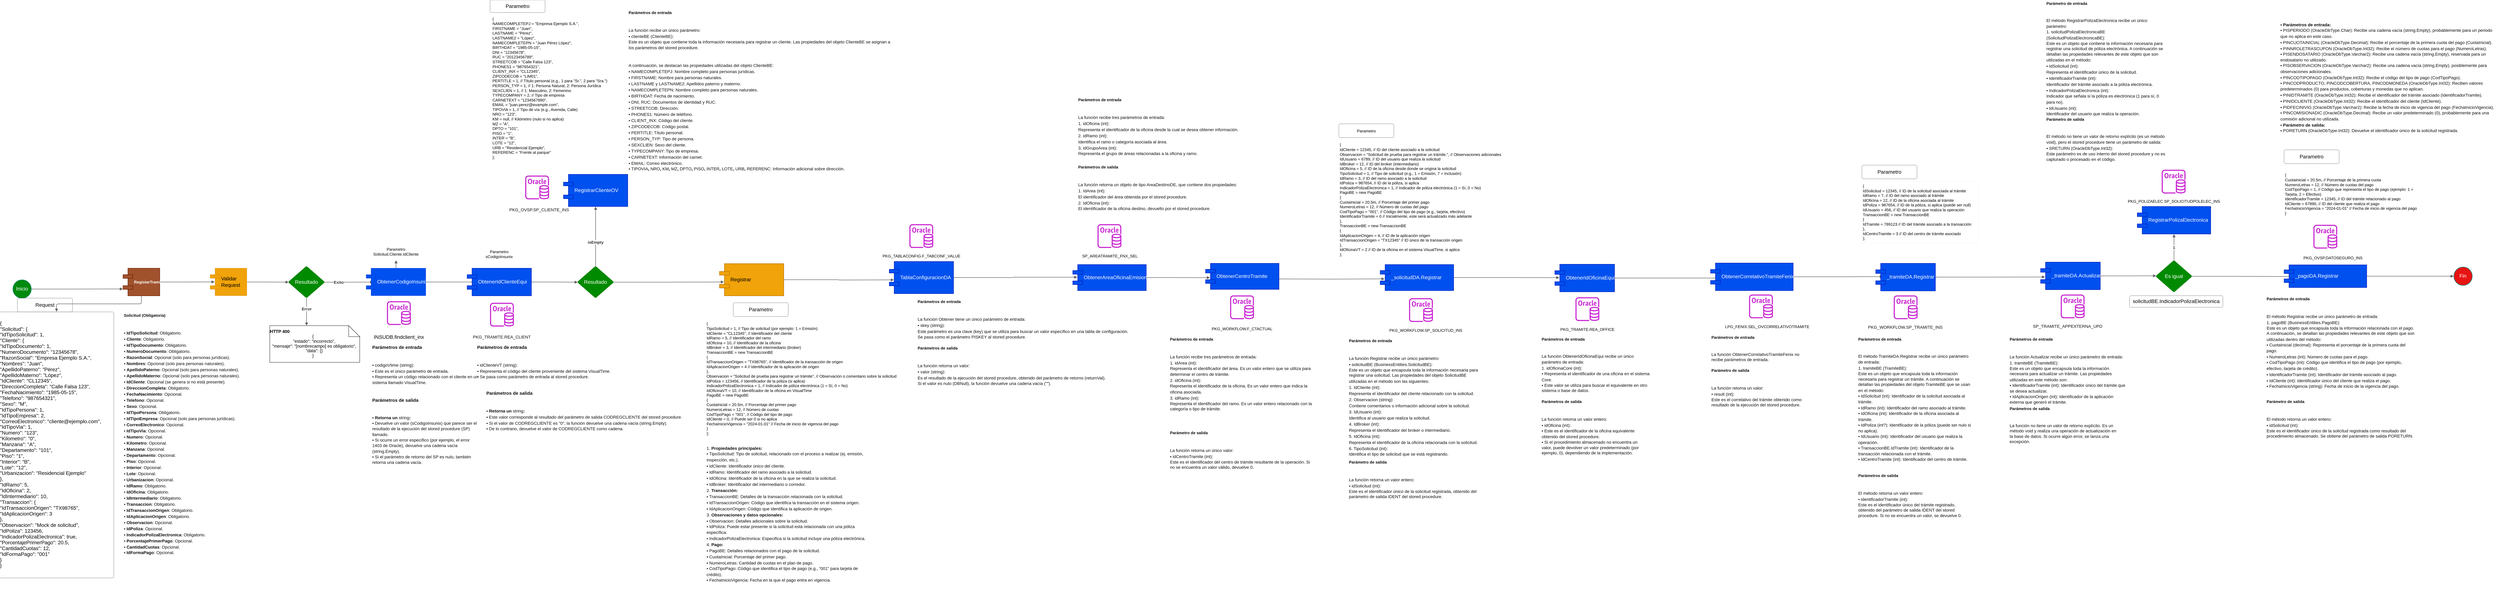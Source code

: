 <mxfile version="24.8.6">
  <diagram name="Página-1" id="pwbEKcgToSZVsx1STa5g">
    <mxGraphModel dx="7162" dy="4666" grid="1" gridSize="10" guides="1" tooltips="1" connect="1" arrows="1" fold="1" page="1" pageScale="1" pageWidth="2339" pageHeight="3300" math="0" shadow="0">
      <root>
        <mxCell id="0" />
        <mxCell id="1" parent="0" />
        <mxCell id="FblqEJ61d_rF8akwRJso-242" value="Inicio" style="html=1;overflow=block;blockSpacing=1;whiteSpace=wrap;ellipse;fontSize=16.7;fontColor=#ffffff;align=center;spacing=3.8;strokeColor=#008573;strokeOpacity=100;fillOpacity=100;rounded=1;absoluteArcSize=1;arcSize=9;fillColor=#008a0e;strokeWidth=1.5;lucidId=_B6sFXerDlku;" parent="1" vertex="1">
          <mxGeometry x="-3795" y="840" width="60" height="60" as="geometry" />
        </mxCell>
        <mxCell id="FblqEJ61d_rF8akwRJso-243" value="" style="html=1;jettySize=18;whiteSpace=wrap;fontSize=13;strokeColor=#5E5E5E;strokeWidth=1.5;rounded=1;arcSize=12;edgeStyle=orthogonalEdgeStyle;startArrow=none;endArrow=block;endFill=1;exitX=1.013;exitY=0.5;exitPerimeter=0;entryX=-0.006;entryY=0.753;entryPerimeter=0;lucidId=0C6skvfy4qHW;" parent="1" source="FblqEJ61d_rF8akwRJso-242" target="FblqEJ61d_rF8akwRJso-244" edge="1">
          <mxGeometry width="100" height="100" relative="1" as="geometry">
            <Array as="points" />
          </mxGeometry>
        </mxCell>
        <mxCell id="FblqEJ61d_rF8akwRJso-244" value="RegistarTramite" style="html=1;overflow=block;blockSpacing=1;whiteSpace=wrap;shape=component;align=left;spacingLeft=36;fontSize=13;fontStyle=1;spacing=0;strokeColor=#6D1F00;strokeOpacity=100;fillOpacity=100;rounded=1;absoluteArcSize=1;arcSize=9;fillColor=#a0522d;strokeWidth=1.5;lucidId=lD6s_1Mw1OkF;fontColor=#ffffff;" parent="1" vertex="1">
          <mxGeometry x="-3435" y="802" width="120" height="90" as="geometry" />
        </mxCell>
        <mxCell id="FblqEJ61d_rF8akwRJso-245" value="&lt;div style=&quot;display: flex; justify-content: flex-start; text-align: left; align-items: baseline; font-size: 0; line-height: 1.25;margin-top: -2px;&quot;&gt;&lt;span&gt;&lt;span style=&quot;font-size:16.7px;&quot;&gt;{&#xa;&lt;/span&gt;&lt;/span&gt;&lt;/div&gt;&lt;div style=&quot;display: flex; justify-content: flex-start; text-align: left; align-items: baseline; font-size: 0; line-height: 1.25;margin-top: -2px;&quot;&gt;&lt;span&gt;&lt;span style=&quot;font-size:16.7px;&quot;&gt;  &quot;Solicitud&quot;: {&#xa;&lt;/span&gt;&lt;/span&gt;&lt;/div&gt;&lt;div style=&quot;display: flex; justify-content: flex-start; text-align: left; align-items: baseline; font-size: 0; line-height: 1.25;margin-top: -2px;&quot;&gt;&lt;span&gt;&lt;span style=&quot;font-size:16.7px;&quot;&gt;    &quot;IdTipoSolicitud&quot;: 1,&#xa;&lt;/span&gt;&lt;/span&gt;&lt;/div&gt;&lt;div style=&quot;display: flex; justify-content: flex-start; text-align: left; align-items: baseline; font-size: 0; line-height: 1.25;margin-top: -2px;&quot;&gt;&lt;span&gt;&lt;span style=&quot;font-size:16.7px;&quot;&gt;    &quot;Cliente&quot;: {&#xa;&lt;/span&gt;&lt;/span&gt;&lt;/div&gt;&lt;div style=&quot;display: flex; justify-content: flex-start; text-align: left; align-items: baseline; font-size: 0; line-height: 1.25;margin-top: -2px;&quot;&gt;&lt;span&gt;&lt;span style=&quot;font-size:16.7px;&quot;&gt;      &quot;IdTipoDocumento&quot;: 1,&#xa;&lt;/span&gt;&lt;/span&gt;&lt;/div&gt;&lt;div style=&quot;display: flex; justify-content: flex-start; text-align: left; align-items: baseline; font-size: 0; line-height: 1.25;margin-top: -2px;&quot;&gt;&lt;span&gt;&lt;span style=&quot;font-size:16.7px;&quot;&gt;      &quot;NumeroDocumento&quot;: &quot;12345678&quot;,&#xa;&lt;/span&gt;&lt;/span&gt;&lt;/div&gt;&lt;div style=&quot;display: flex; justify-content: flex-start; text-align: left; align-items: baseline; font-size: 0; line-height: 1.25;margin-top: -2px;&quot;&gt;&lt;span&gt;&lt;span style=&quot;font-size:16.7px;&quot;&gt;      &quot;RazonSocial&quot;: &quot;Empresa Ejemplo S.A.&quot;,&#xa;&lt;/span&gt;&lt;/span&gt;&lt;/div&gt;&lt;div style=&quot;display: flex; justify-content: flex-start; text-align: left; align-items: baseline; font-size: 0; line-height: 1.25;margin-top: -2px;&quot;&gt;&lt;span&gt;&lt;span style=&quot;font-size:16.7px;&quot;&gt;      &quot;Nombres&quot;: &quot;Juan&quot;,&#xa;&lt;/span&gt;&lt;/span&gt;&lt;/div&gt;&lt;div style=&quot;display: flex; justify-content: flex-start; text-align: left; align-items: baseline; font-size: 0; line-height: 1.25;margin-top: -2px;&quot;&gt;&lt;span&gt;&lt;span style=&quot;font-size:16.7px;&quot;&gt;      &quot;ApellidoPaterno&quot;: &quot;Pérez&quot;,&#xa;&lt;/span&gt;&lt;/span&gt;&lt;/div&gt;&lt;div style=&quot;display: flex; justify-content: flex-start; text-align: left; align-items: baseline; font-size: 0; line-height: 1.25;margin-top: -2px;&quot;&gt;&lt;span&gt;&lt;span style=&quot;font-size:16.7px;&quot;&gt;      &quot;ApellidoMaterno&quot;: &quot;López&quot;,&#xa;&lt;/span&gt;&lt;/span&gt;&lt;/div&gt;&lt;div style=&quot;display: flex; justify-content: flex-start; text-align: left; align-items: baseline; font-size: 0; line-height: 1.25;margin-top: -2px;&quot;&gt;&lt;span&gt;&lt;span style=&quot;font-size:16.7px;&quot;&gt;      &quot;IdCliente&quot;: &quot;CL12345&quot;,&#xa;&lt;/span&gt;&lt;/span&gt;&lt;/div&gt;&lt;div style=&quot;display: flex; justify-content: flex-start; text-align: left; align-items: baseline; font-size: 0; line-height: 1.25;margin-top: -2px;&quot;&gt;&lt;span&gt;&lt;span style=&quot;font-size:16.7px;&quot;&gt;      &quot;DireccionCompleta&quot;: &quot;Calle Falsa 123&quot;,&#xa;&lt;/span&gt;&lt;/span&gt;&lt;/div&gt;&lt;div style=&quot;display: flex; justify-content: flex-start; text-align: left; align-items: baseline; font-size: 0; line-height: 1.25;margin-top: -2px;&quot;&gt;&lt;span&gt;&lt;span style=&quot;font-size:16.7px;&quot;&gt;      &quot;FechaNacimiento&quot;: &quot;1985-05-15&quot;,&#xa;&lt;/span&gt;&lt;/span&gt;&lt;/div&gt;&lt;div style=&quot;display: flex; justify-content: flex-start; text-align: left; align-items: baseline; font-size: 0; line-height: 1.25;margin-top: -2px;&quot;&gt;&lt;span&gt;&lt;span style=&quot;font-size:16.7px;&quot;&gt;      &quot;Telefono&quot;: &quot;987654321&quot;,&#xa;&lt;/span&gt;&lt;/span&gt;&lt;/div&gt;&lt;div style=&quot;display: flex; justify-content: flex-start; text-align: left; align-items: baseline; font-size: 0; line-height: 1.25;margin-top: -2px;&quot;&gt;&lt;span&gt;&lt;span style=&quot;font-size:16.7px;&quot;&gt;      &quot;Sexo&quot;: &quot;M&quot;,&#xa;&lt;/span&gt;&lt;/span&gt;&lt;/div&gt;&lt;div style=&quot;display: flex; justify-content: flex-start; text-align: left; align-items: baseline; font-size: 0; line-height: 1.25;margin-top: -2px;&quot;&gt;&lt;span&gt;&lt;span style=&quot;font-size:16.7px;&quot;&gt;      &quot;IdTipoPersona&quot;: 1,&#xa;&lt;/span&gt;&lt;/span&gt;&lt;/div&gt;&lt;div style=&quot;display: flex; justify-content: flex-start; text-align: left; align-items: baseline; font-size: 0; line-height: 1.25;margin-top: -2px;&quot;&gt;&lt;span&gt;&lt;span style=&quot;font-size:16.7px;&quot;&gt;      &quot;IdTipoEmpresa&quot;: 2,&#xa;&lt;/span&gt;&lt;/span&gt;&lt;/div&gt;&lt;div style=&quot;display: flex; justify-content: flex-start; text-align: left; align-items: baseline; font-size: 0; line-height: 1.25;margin-top: -2px;&quot;&gt;&lt;span&gt;&lt;span style=&quot;font-size:16.7px;&quot;&gt;      &quot;CorreoElectronico&quot;: &quot;cliente@ejemplo.com&quot;,&#xa;&lt;/span&gt;&lt;/span&gt;&lt;/div&gt;&lt;div style=&quot;display: flex; justify-content: flex-start; text-align: left; align-items: baseline; font-size: 0; line-height: 1.25;margin-top: -2px;&quot;&gt;&lt;span&gt;&lt;span style=&quot;font-size:16.7px;&quot;&gt;      &quot;IdTipoVia&quot;: 1,&#xa;&lt;/span&gt;&lt;/span&gt;&lt;/div&gt;&lt;div style=&quot;display: flex; justify-content: flex-start; text-align: left; align-items: baseline; font-size: 0; line-height: 1.25;margin-top: -2px;&quot;&gt;&lt;span&gt;&lt;span style=&quot;font-size:16.7px;&quot;&gt;      &quot;Numero&quot;: &quot;123&quot;,&#xa;&lt;/span&gt;&lt;/span&gt;&lt;/div&gt;&lt;div style=&quot;display: flex; justify-content: flex-start; text-align: left; align-items: baseline; font-size: 0; line-height: 1.25;margin-top: -2px;&quot;&gt;&lt;span&gt;&lt;span style=&quot;font-size:16.7px;&quot;&gt;      &quot;Kilometro&quot;: &quot;0&quot;,&#xa;&lt;/span&gt;&lt;/span&gt;&lt;/div&gt;&lt;div style=&quot;display: flex; justify-content: flex-start; text-align: left; align-items: baseline; font-size: 0; line-height: 1.25;margin-top: -2px;&quot;&gt;&lt;span&gt;&lt;span style=&quot;font-size:16.7px;&quot;&gt;      &quot;Manzana&quot;: &quot;A&quot;,&#xa;&lt;/span&gt;&lt;/span&gt;&lt;/div&gt;&lt;div style=&quot;display: flex; justify-content: flex-start; text-align: left; align-items: baseline; font-size: 0; line-height: 1.25;margin-top: -2px;&quot;&gt;&lt;span&gt;&lt;span style=&quot;font-size:16.7px;&quot;&gt;      &quot;Departamento&quot;: &quot;101&quot;,&#xa;&lt;/span&gt;&lt;/span&gt;&lt;/div&gt;&lt;div style=&quot;display: flex; justify-content: flex-start; text-align: left; align-items: baseline; font-size: 0; line-height: 1.25;margin-top: -2px;&quot;&gt;&lt;span&gt;&lt;span style=&quot;font-size:16.7px;&quot;&gt;      &quot;Piso&quot;: &quot;1&quot;,&#xa;&lt;/span&gt;&lt;/span&gt;&lt;/div&gt;&lt;div style=&quot;display: flex; justify-content: flex-start; text-align: left; align-items: baseline; font-size: 0; line-height: 1.25;margin-top: -2px;&quot;&gt;&lt;span&gt;&lt;span style=&quot;font-size:16.7px;&quot;&gt;      &quot;Interior&quot;: &quot;B&quot;,&#xa;&lt;/span&gt;&lt;/span&gt;&lt;/div&gt;&lt;div style=&quot;display: flex; justify-content: flex-start; text-align: left; align-items: baseline; font-size: 0; line-height: 1.25;margin-top: -2px;&quot;&gt;&lt;span&gt;&lt;span style=&quot;font-size:16.7px;&quot;&gt;      &quot;Lote&quot;: &quot;12&quot;,&#xa;&lt;/span&gt;&lt;/span&gt;&lt;/div&gt;&lt;div style=&quot;display: flex; justify-content: flex-start; text-align: left; align-items: baseline; font-size: 0; line-height: 1.25;margin-top: -2px;&quot;&gt;&lt;span&gt;&lt;span style=&quot;font-size:16.7px;&quot;&gt;      &quot;Urbanizacion&quot;: &quot;Residencial Ejemplo&quot;&#xa;&lt;/span&gt;&lt;/span&gt;&lt;/div&gt;&lt;div style=&quot;display: flex; justify-content: flex-start; text-align: left; align-items: baseline; font-size: 0; line-height: 1.25;margin-top: -2px;&quot;&gt;&lt;span&gt;&lt;span style=&quot;font-size:16.7px;&quot;&gt;    },&#xa;&lt;/span&gt;&lt;/span&gt;&lt;/div&gt;&lt;div style=&quot;display: flex; justify-content: flex-start; text-align: left; align-items: baseline; font-size: 0; line-height: 1.25;margin-top: -2px;&quot;&gt;&lt;span&gt;&lt;span style=&quot;font-size:16.7px;&quot;&gt;    &quot;IdRamo&quot;: 5,&#xa;&lt;/span&gt;&lt;/span&gt;&lt;/div&gt;&lt;div style=&quot;display: flex; justify-content: flex-start; text-align: left; align-items: baseline; font-size: 0; line-height: 1.25;margin-top: -2px;&quot;&gt;&lt;span&gt;&lt;span style=&quot;font-size:16.7px;&quot;&gt;    &quot;IdOficina&quot;: 2,&#xa;&lt;/span&gt;&lt;/span&gt;&lt;/div&gt;&lt;div style=&quot;display: flex; justify-content: flex-start; text-align: left; align-items: baseline; font-size: 0; line-height: 1.25;margin-top: -2px;&quot;&gt;&lt;span&gt;&lt;span style=&quot;font-size:16.7px;&quot;&gt;    &quot;IdIntermediario&quot;: 10,&#xa;&lt;/span&gt;&lt;/span&gt;&lt;/div&gt;&lt;div style=&quot;display: flex; justify-content: flex-start; text-align: left; align-items: baseline; font-size: 0; line-height: 1.25;margin-top: -2px;&quot;&gt;&lt;span&gt;&lt;span style=&quot;font-size:16.7px;&quot;&gt;    &quot;Transaccion&quot;: {&#xa;&lt;/span&gt;&lt;/span&gt;&lt;/div&gt;&lt;div style=&quot;display: flex; justify-content: flex-start; text-align: left; align-items: baseline; font-size: 0; line-height: 1.25;margin-top: -2px;&quot;&gt;&lt;span&gt;&lt;span style=&quot;font-size:16.7px;&quot;&gt;      &quot;IdTransaccionOrigen&quot;: &quot;TX98765&quot;,&#xa;&lt;/span&gt;&lt;/span&gt;&lt;/div&gt;&lt;div style=&quot;display: flex; justify-content: flex-start; text-align: left; align-items: baseline; font-size: 0; line-height: 1.25;margin-top: -2px;&quot;&gt;&lt;span&gt;&lt;span style=&quot;font-size:16.7px;&quot;&gt;      &quot;IdAplicacionOrigen&quot;: 3&#xa;&lt;/span&gt;&lt;/span&gt;&lt;/div&gt;&lt;div style=&quot;display: flex; justify-content: flex-start; text-align: left; align-items: baseline; font-size: 0; line-height: 1.25;margin-top: -2px;&quot;&gt;&lt;span&gt;&lt;span style=&quot;font-size:16.7px;&quot;&gt;    },&#xa;&lt;/span&gt;&lt;/span&gt;&lt;/div&gt;&lt;div style=&quot;display: flex; justify-content: flex-start; text-align: left; align-items: baseline; font-size: 0; line-height: 1.25;margin-top: -2px;&quot;&gt;&lt;span&gt;&lt;span style=&quot;font-size:16.7px;&quot;&gt;    &quot;Observacion&quot;: &quot;Mock de solicitud&quot;,&#xa;&lt;/span&gt;&lt;/span&gt;&lt;/div&gt;&lt;div style=&quot;display: flex; justify-content: flex-start; text-align: left; align-items: baseline; font-size: 0; line-height: 1.25;margin-top: -2px;&quot;&gt;&lt;span&gt;&lt;span style=&quot;font-size:16.7px;&quot;&gt;    &quot;IdPoliza&quot;: 123456,&#xa;&lt;/span&gt;&lt;/span&gt;&lt;/div&gt;&lt;div style=&quot;display: flex; justify-content: flex-start; text-align: left; align-items: baseline; font-size: 0; line-height: 1.25;margin-top: -2px;&quot;&gt;&lt;span&gt;&lt;span style=&quot;font-size:16.7px;&quot;&gt;    &quot;IndicadorPolizaElectronica&quot;: true,&#xa;&lt;/span&gt;&lt;/span&gt;&lt;/div&gt;&lt;div style=&quot;display: flex; justify-content: flex-start; text-align: left; align-items: baseline; font-size: 0; line-height: 1.25;margin-top: -2px;&quot;&gt;&lt;span&gt;&lt;span style=&quot;font-size:16.7px;&quot;&gt;    &quot;PorcentajePrimerPago&quot;: 20.5,&#xa;&lt;/span&gt;&lt;/span&gt;&lt;/div&gt;&lt;div style=&quot;display: flex; justify-content: flex-start; text-align: left; align-items: baseline; font-size: 0; line-height: 1.25;margin-top: -2px;&quot;&gt;&lt;span&gt;&lt;span style=&quot;font-size:16.7px;&quot;&gt;    &quot;CantidadCuotas&quot;: 12,&#xa;&lt;/span&gt;&lt;/span&gt;&lt;/div&gt;&lt;div style=&quot;display: flex; justify-content: flex-start; text-align: left; align-items: baseline; font-size: 0; line-height: 1.25;margin-top: -2px;&quot;&gt;&lt;span&gt;&lt;span style=&quot;font-size:16.7px;&quot;&gt;    &quot;IdFormaPago&quot;: &quot;001&quot;&#xa;&lt;/span&gt;&lt;/span&gt;&lt;/div&gt;&lt;div style=&quot;display: flex; justify-content: flex-start; text-align: left; align-items: baseline; font-size: 0; line-height: 1.25;margin-top: -2px;&quot;&gt;&lt;span&gt;&lt;span style=&quot;font-size:16.7px;&quot;&gt;  }&#xa;&lt;/span&gt;&lt;/span&gt;&lt;/div&gt;&lt;div style=&quot;display: flex; justify-content: flex-start; text-align: left; align-items: baseline; font-size: 0; line-height: 1.25;margin-top: -2px;&quot;&gt;&lt;span&gt;&lt;span style=&quot;font-size:16.7px;&quot;&gt;}&lt;/span&gt;&lt;/span&gt;&lt;/div&gt;" style="html=1;overflow=block;blockSpacing=1;whiteSpace=wrap;fontSize=13;spacing=3.8;verticalAlign=middle;rounded=1;absoluteArcSize=1;arcSize=9;strokeWidth=NaN;lucidId=FE6sqcSKsNBO;" parent="1" vertex="1">
          <mxGeometry x="-3840" y="945" width="375" height="870" as="geometry" />
        </mxCell>
        <mxCell id="FblqEJ61d_rF8akwRJso-246" value="Request" style="html=1;overflow=block;blockSpacing=1;whiteSpace=wrap;fontSize=16.7;align=center;spacing=0;rounded=1;absoluteArcSize=1;arcSize=9;strokeWidth=NaN;lucidId=FG6sjm-eP82e;strokeColor=default;" parent="1" vertex="1">
          <mxGeometry x="-3780" y="900" width="180" height="45" as="geometry" />
        </mxCell>
        <mxCell id="FblqEJ61d_rF8akwRJso-247" value="&lt;div style=&quot;display: flex; justify-content: flex-start; text-align: left; align-items: baseline; font-size: 0; line-height: 1.25;margin-top: -2px;&quot;&gt;&lt;span&gt;&lt;span style=&quot;font-size:13px;color:#0e0e0e;font-weight: bold;&quot;&gt;Solicitud (Obligatoria)&lt;/span&gt;&lt;span style=&quot;font-size:16px;&quot;&gt; &#xa;&lt;/span&gt;&lt;span style=&quot;font-size:14px;color:#0e0e0e;&quot;&gt;&#xa;&lt;/span&gt;&lt;span style=&quot;font-size:16px;&quot;&gt; &#xa;&lt;/span&gt;&lt;span style=&quot;font-size:14px;color:#0e0e0e;&quot;&gt;&lt;span style=&quot;font-size:14px;color:#0e0e0e;&quot;&gt;&#x9;•&#x9;&lt;/span&gt;&lt;span style=&quot;font-size:14px;color:#0e0e0e;font-weight: bold;&quot;&gt;IdTipoSolicitud&lt;/span&gt;: Obligatorio.&lt;/span&gt;&lt;span style=&quot;font-size:16px;&quot;&gt; &#xa;&lt;/span&gt;&lt;span style=&quot;font-size:14px;color:#0e0e0e;&quot;&gt;&lt;span style=&quot;font-size:14px;color:#0e0e0e;&quot;&gt;&#x9;•&#x9;&lt;/span&gt;&lt;span style=&quot;font-size:14px;color:#0e0e0e;font-weight: bold;&quot;&gt;Cliente&lt;/span&gt;: Obligatorio.&lt;/span&gt;&lt;span style=&quot;font-size:16px;&quot;&gt; &#xa;&lt;/span&gt;&lt;span style=&quot;font-size:14px;color:#0e0e0e;&quot;&gt;&lt;span style=&quot;font-size:14px;color:#0e0e0e;&quot;&gt;&#x9;•&#x9;&lt;/span&gt;&lt;span style=&quot;font-size:14px;color:#0e0e0e;font-weight: bold;&quot;&gt;IdTipoDocumento&lt;/span&gt;: Obligatorio.&lt;/span&gt;&lt;span style=&quot;font-size:16px;&quot;&gt; &#xa;&lt;/span&gt;&lt;span style=&quot;font-size:14px;color:#0e0e0e;&quot;&gt;&lt;span style=&quot;font-size:14px;color:#0e0e0e;&quot;&gt;&#x9;•&#x9;&lt;/span&gt;&lt;span style=&quot;font-size:14px;color:#0e0e0e;font-weight: bold;&quot;&gt;NumeroDocumento&lt;/span&gt;: Obligatorio.&lt;/span&gt;&lt;span style=&quot;font-size:16px;&quot;&gt; &#xa;&lt;/span&gt;&lt;span style=&quot;font-size:14px;color:#0e0e0e;&quot;&gt;&lt;span style=&quot;font-size:14px;color:#0e0e0e;&quot;&gt;&#x9;•&#x9;&lt;/span&gt;&lt;span style=&quot;font-size:14px;color:#0e0e0e;font-weight: bold;&quot;&gt;RazonSocial&lt;/span&gt;: Opcional (solo para personas jurídicas).&lt;/span&gt;&lt;span style=&quot;font-size:16px;&quot;&gt; &#xa;&lt;/span&gt;&lt;span style=&quot;font-size:14px;color:#0e0e0e;&quot;&gt;&lt;span style=&quot;font-size:14px;color:#0e0e0e;&quot;&gt;&#x9;•&#x9;&lt;/span&gt;&lt;span style=&quot;font-size:14px;color:#0e0e0e;font-weight: bold;&quot;&gt;Nombres&lt;/span&gt;: Opcional (solo para personas naturales).&lt;/span&gt;&lt;span style=&quot;font-size:16px;&quot;&gt; &#xa;&lt;/span&gt;&lt;span style=&quot;font-size:14px;color:#0e0e0e;&quot;&gt;&lt;span style=&quot;font-size:14px;color:#0e0e0e;&quot;&gt;&#x9;•&#x9;&lt;/span&gt;&lt;span style=&quot;font-size:14px;color:#0e0e0e;font-weight: bold;&quot;&gt;ApellidoPaterno&lt;/span&gt;: Opcional (solo para personas naturales).&lt;/span&gt;&lt;span style=&quot;font-size:16px;&quot;&gt; &#xa;&lt;/span&gt;&lt;span style=&quot;font-size:14px;color:#0e0e0e;&quot;&gt;&lt;span style=&quot;font-size:14px;color:#0e0e0e;&quot;&gt;&#x9;•&#x9;&lt;/span&gt;&lt;span style=&quot;font-size:14px;color:#0e0e0e;font-weight: bold;&quot;&gt;ApellidoMaterno&lt;/span&gt;: Opcional (solo para personas naturales).&lt;/span&gt;&lt;span style=&quot;font-size:16px;&quot;&gt; &#xa;&lt;/span&gt;&lt;span style=&quot;font-size:14px;color:#0e0e0e;&quot;&gt;&lt;span style=&quot;font-size:14px;color:#0e0e0e;&quot;&gt;&#x9;•&#x9;&lt;/span&gt;&lt;span style=&quot;font-size:14px;color:#0e0e0e;font-weight: bold;&quot;&gt;IdCliente&lt;/span&gt;: Opcional (se genera si no está presente).&lt;/span&gt;&lt;span style=&quot;font-size:16px;&quot;&gt; &#xa;&lt;/span&gt;&lt;span style=&quot;font-size:14px;color:#0e0e0e;&quot;&gt;&lt;span style=&quot;font-size:14px;color:#0e0e0e;&quot;&gt;&#x9;•&#x9;&lt;/span&gt;&lt;span style=&quot;font-size:14px;color:#0e0e0e;font-weight: bold;&quot;&gt;DireccionCompleta&lt;/span&gt;: Obligatorio.&lt;/span&gt;&lt;span style=&quot;font-size:16px;&quot;&gt; &#xa;&lt;/span&gt;&lt;span style=&quot;font-size:14px;color:#0e0e0e;&quot;&gt;&lt;span style=&quot;font-size:14px;color:#0e0e0e;&quot;&gt;&#x9;•&#x9;&lt;/span&gt;&lt;span style=&quot;font-size:14px;color:#0e0e0e;font-weight: bold;&quot;&gt;FechaNacimiento&lt;/span&gt;: Opcional.&lt;/span&gt;&lt;span style=&quot;font-size:16px;&quot;&gt; &#xa;&lt;/span&gt;&lt;span style=&quot;font-size:14px;color:#0e0e0e;&quot;&gt;&lt;span style=&quot;font-size:14px;color:#0e0e0e;&quot;&gt;&#x9;•&#x9;&lt;/span&gt;&lt;span style=&quot;font-size:14px;color:#0e0e0e;font-weight: bold;&quot;&gt;Telefono&lt;/span&gt;: Opcional.&lt;/span&gt;&lt;span style=&quot;font-size:16px;&quot;&gt; &#xa;&lt;/span&gt;&lt;span style=&quot;font-size:14px;color:#0e0e0e;&quot;&gt;&lt;span style=&quot;font-size:14px;color:#0e0e0e;&quot;&gt;&#x9;•&#x9;&lt;/span&gt;&lt;span style=&quot;font-size:14px;color:#0e0e0e;font-weight: bold;&quot;&gt;Sexo&lt;/span&gt;: Opcional.&lt;/span&gt;&lt;span style=&quot;font-size:16px;&quot;&gt; &#xa;&lt;/span&gt;&lt;span style=&quot;font-size:14px;color:#0e0e0e;&quot;&gt;&lt;span style=&quot;font-size:14px;color:#0e0e0e;&quot;&gt;&#x9;•&#x9;&lt;/span&gt;&lt;span style=&quot;font-size:14px;color:#0e0e0e;font-weight: bold;&quot;&gt;IdTipoPersona&lt;/span&gt;: Obligatorio.&lt;/span&gt;&lt;span style=&quot;font-size:16px;&quot;&gt; &#xa;&lt;/span&gt;&lt;span style=&quot;font-size:14px;color:#0e0e0e;&quot;&gt;&lt;span style=&quot;font-size:14px;color:#0e0e0e;&quot;&gt;&#x9;•&#x9;&lt;/span&gt;&lt;span style=&quot;font-size:14px;color:#0e0e0e;font-weight: bold;&quot;&gt;IdTipoEmpresa&lt;/span&gt;: Opcional (solo para personas jurídicas).&lt;/span&gt;&lt;span style=&quot;font-size:16px;&quot;&gt; &#xa;&lt;/span&gt;&lt;span style=&quot;font-size:14px;color:#0e0e0e;&quot;&gt;&lt;span style=&quot;font-size:14px;color:#0e0e0e;&quot;&gt;&#x9;•&#x9;&lt;/span&gt;&lt;span style=&quot;font-size:14px;color:#0e0e0e;font-weight: bold;&quot;&gt;CorreoElectronico&lt;/span&gt;: Opcional.&lt;/span&gt;&lt;span style=&quot;font-size:16px;&quot;&gt; &#xa;&lt;/span&gt;&lt;span style=&quot;font-size:14px;color:#0e0e0e;&quot;&gt;&lt;span style=&quot;font-size:14px;color:#0e0e0e;&quot;&gt;&#x9;•&#x9;&lt;/span&gt;&lt;span style=&quot;font-size:14px;color:#0e0e0e;font-weight: bold;&quot;&gt;IdTipoVia&lt;/span&gt;: Opcional.&lt;/span&gt;&lt;span style=&quot;font-size:16px;&quot;&gt; &#xa;&lt;/span&gt;&lt;span style=&quot;font-size:14px;color:#0e0e0e;&quot;&gt;&lt;span style=&quot;font-size:14px;color:#0e0e0e;&quot;&gt;&#x9;•&#x9;&lt;/span&gt;&lt;span style=&quot;font-size:14px;color:#0e0e0e;font-weight: bold;&quot;&gt;Numero&lt;/span&gt;: Opcional.&lt;/span&gt;&lt;span style=&quot;font-size:16px;&quot;&gt; &#xa;&lt;/span&gt;&lt;span style=&quot;font-size:14px;color:#0e0e0e;&quot;&gt;&lt;span style=&quot;font-size:14px;color:#0e0e0e;&quot;&gt;&#x9;•&#x9;&lt;/span&gt;&lt;span style=&quot;font-size:14px;color:#0e0e0e;font-weight: bold;&quot;&gt;Kilometro&lt;/span&gt;: Opcional.&lt;/span&gt;&lt;span style=&quot;font-size:16px;&quot;&gt; &#xa;&lt;/span&gt;&lt;span style=&quot;font-size:14px;color:#0e0e0e;&quot;&gt;&lt;span style=&quot;font-size:14px;color:#0e0e0e;&quot;&gt;&#x9;•&#x9;&lt;/span&gt;&lt;span style=&quot;font-size:14px;color:#0e0e0e;font-weight: bold;&quot;&gt;Manzana&lt;/span&gt;: Opcional.&lt;/span&gt;&lt;span style=&quot;font-size:16px;&quot;&gt; &#xa;&lt;/span&gt;&lt;span style=&quot;font-size:14px;color:#0e0e0e;&quot;&gt;&lt;span style=&quot;font-size:14px;color:#0e0e0e;&quot;&gt;&#x9;•&#x9;&lt;/span&gt;&lt;span style=&quot;font-size:14px;color:#0e0e0e;font-weight: bold;&quot;&gt;Departamento&lt;/span&gt;: Opcional.&lt;/span&gt;&lt;span style=&quot;font-size:16px;&quot;&gt; &#xa;&lt;/span&gt;&lt;span style=&quot;font-size:14px;color:#0e0e0e;&quot;&gt;&lt;span style=&quot;font-size:14px;color:#0e0e0e;&quot;&gt;&#x9;•&#x9;&lt;/span&gt;&lt;span style=&quot;font-size:14px;color:#0e0e0e;font-weight: bold;&quot;&gt;Piso&lt;/span&gt;: Opcional.&lt;/span&gt;&lt;span style=&quot;font-size:16px;&quot;&gt; &#xa;&lt;/span&gt;&lt;span style=&quot;font-size:14px;color:#0e0e0e;&quot;&gt;&lt;span style=&quot;font-size:14px;color:#0e0e0e;&quot;&gt;&#x9;•&#x9;&lt;/span&gt;&lt;span style=&quot;font-size:14px;color:#0e0e0e;font-weight: bold;&quot;&gt;Interior&lt;/span&gt;: Opcional.&lt;/span&gt;&lt;span style=&quot;font-size:16px;&quot;&gt; &#xa;&lt;/span&gt;&lt;span style=&quot;font-size:14px;color:#0e0e0e;&quot;&gt;&lt;span style=&quot;font-size:14px;color:#0e0e0e;&quot;&gt;&#x9;•&#x9;&lt;/span&gt;&lt;span style=&quot;font-size:14px;color:#0e0e0e;font-weight: bold;&quot;&gt;Lote&lt;/span&gt;: Opcional.&lt;/span&gt;&lt;span style=&quot;font-size:16px;&quot;&gt; &#xa;&lt;/span&gt;&lt;span style=&quot;font-size:14px;color:#0e0e0e;&quot;&gt;&lt;span style=&quot;font-size:14px;color:#0e0e0e;&quot;&gt;&#x9;•&#x9;&lt;/span&gt;&lt;span style=&quot;font-size:14px;color:#0e0e0e;font-weight: bold;&quot;&gt;Urbanizacion&lt;/span&gt;: Opcional.&lt;/span&gt;&lt;span style=&quot;font-size:16px;&quot;&gt; &#xa;&lt;/span&gt;&lt;span style=&quot;font-size:14px;color:#0e0e0e;&quot;&gt;&lt;span style=&quot;font-size:14px;color:#0e0e0e;&quot;&gt;&#x9;•&#x9;&lt;/span&gt;&lt;span style=&quot;font-size:14px;color:#0e0e0e;font-weight: bold;&quot;&gt;IdRamo&lt;/span&gt;: Obligatorio.&lt;/span&gt;&lt;span style=&quot;font-size:16px;&quot;&gt; &#xa;&lt;/span&gt;&lt;span style=&quot;font-size:14px;color:#0e0e0e;&quot;&gt;&lt;span style=&quot;font-size:14px;color:#0e0e0e;&quot;&gt;&#x9;•&#x9;&lt;/span&gt;&lt;span style=&quot;font-size:14px;color:#0e0e0e;font-weight: bold;&quot;&gt;IdOficina&lt;/span&gt;: Obligatorio.&lt;/span&gt;&lt;span style=&quot;font-size:16px;&quot;&gt; &#xa;&lt;/span&gt;&lt;span style=&quot;font-size:14px;color:#0e0e0e;&quot;&gt;&lt;span style=&quot;font-size:14px;color:#0e0e0e;&quot;&gt;&#x9;•&#x9;&lt;/span&gt;&lt;span style=&quot;font-size:14px;color:#0e0e0e;font-weight: bold;&quot;&gt;IdIntermediario&lt;/span&gt;: Obligatorio.&lt;/span&gt;&lt;span style=&quot;font-size:16px;&quot;&gt; &#xa;&lt;/span&gt;&lt;span style=&quot;font-size:14px;color:#0e0e0e;&quot;&gt;&lt;span style=&quot;font-size:14px;color:#0e0e0e;&quot;&gt;&#x9;•&#x9;&lt;/span&gt;&lt;span style=&quot;font-size:14px;color:#0e0e0e;font-weight: bold;&quot;&gt;Transaccion&lt;/span&gt;: Obligatorio.&lt;/span&gt;&lt;span style=&quot;font-size:16px;&quot;&gt; &#xa;&lt;/span&gt;&lt;span style=&quot;font-size:14px;color:#0e0e0e;&quot;&gt;&lt;span style=&quot;font-size:14px;color:#0e0e0e;&quot;&gt;&#x9;•&#x9;&lt;/span&gt;&lt;span style=&quot;font-size:14px;color:#0e0e0e;font-weight: bold;&quot;&gt;IdTransaccionOrigen&lt;/span&gt;: Obligatorio.&lt;/span&gt;&lt;span style=&quot;font-size:16px;&quot;&gt; &#xa;&lt;/span&gt;&lt;span style=&quot;font-size:14px;color:#0e0e0e;&quot;&gt;&lt;span style=&quot;font-size:14px;color:#0e0e0e;&quot;&gt;&#x9;•&#x9;&lt;/span&gt;&lt;span style=&quot;font-size:14px;color:#0e0e0e;font-weight: bold;&quot;&gt;IdAplicacionOrigen&lt;/span&gt;: Obligatorio.&lt;/span&gt;&lt;span style=&quot;font-size:16px;&quot;&gt; &#xa;&lt;/span&gt;&lt;span style=&quot;font-size:14px;color:#0e0e0e;&quot;&gt;&lt;span style=&quot;font-size:14px;color:#0e0e0e;&quot;&gt;&#x9;•&#x9;&lt;/span&gt;&lt;span style=&quot;font-size:14px;color:#0e0e0e;font-weight: bold;&quot;&gt;Observacion&lt;/span&gt;: Opcional.&lt;/span&gt;&lt;span style=&quot;font-size:16px;&quot;&gt; &#xa;&lt;/span&gt;&lt;span style=&quot;font-size:14px;color:#0e0e0e;&quot;&gt;&lt;span style=&quot;font-size:14px;color:#0e0e0e;&quot;&gt;&#x9;•&#x9;&lt;/span&gt;&lt;span style=&quot;font-size:14px;color:#0e0e0e;font-weight: bold;&quot;&gt;IdPoliza&lt;/span&gt;: Opcional.&lt;/span&gt;&lt;span style=&quot;font-size:16px;&quot;&gt; &#xa;&lt;/span&gt;&lt;span style=&quot;font-size:14px;color:#0e0e0e;&quot;&gt;&lt;span style=&quot;font-size:14px;color:#0e0e0e;&quot;&gt;&#x9;•&#x9;&lt;/span&gt;&lt;span style=&quot;font-size:14px;color:#0e0e0e;font-weight: bold;&quot;&gt;IndicadorPolizaElectronica&lt;/span&gt;: Obligatorio.&lt;/span&gt;&lt;span style=&quot;font-size:16px;&quot;&gt; &#xa;&lt;/span&gt;&lt;span style=&quot;font-size:14px;color:#0e0e0e;&quot;&gt;&lt;span style=&quot;font-size:14px;color:#0e0e0e;&quot;&gt;&#x9;•&#x9;&lt;/span&gt;&lt;span style=&quot;font-size:14px;color:#0e0e0e;font-weight: bold;&quot;&gt;PorcentajePrimerPago&lt;/span&gt;: Opcional.&lt;/span&gt;&lt;span style=&quot;font-size:16px;&quot;&gt; &#xa;&lt;/span&gt;&lt;span style=&quot;font-size:14px;color:#0e0e0e;&quot;&gt;&lt;span style=&quot;font-size:14px;color:#0e0e0e;&quot;&gt;&#x9;•&#x9;&lt;/span&gt;&lt;span style=&quot;font-size:14px;color:#0e0e0e;font-weight: bold;&quot;&gt;CantidadCuotas&lt;/span&gt;: Opcional.&lt;/span&gt;&lt;span style=&quot;font-size:16px;&quot;&gt; &#xa;&lt;/span&gt;&lt;span style=&quot;font-size:14px;color:#0e0e0e;&quot;&gt;&lt;span style=&quot;font-size:14px;color:#0e0e0e;&quot;&gt;&#x9;•&#x9;&lt;/span&gt;&lt;span style=&quot;font-size:14px;color:#0e0e0e;font-weight: bold;&quot;&gt;IdFormaPago&lt;/span&gt;: Opcional.&lt;/span&gt;&lt;/span&gt;&lt;/div&gt;" style="html=1;overflow=block;blockSpacing=1;whiteSpace=wrap;fontSize=13;align=left;spacing=3.8;verticalAlign=top;strokeColor=none;fillOpacity=0;rounded=1;absoluteArcSize=1;arcSize=9;fillColor=#ffffff;strokeWidth=0;lucidId=VH6sOw~~_yas;" parent="1" vertex="1">
          <mxGeometry x="-3435" y="945" width="450" height="870" as="geometry" />
        </mxCell>
        <mxCell id="FblqEJ61d_rF8akwRJso-248" value="" style="html=1;jettySize=18;whiteSpace=wrap;fontSize=13;strokeColor=#5E5E5E;strokeWidth=1.5;rounded=1;arcSize=12;edgeStyle=orthogonalEdgeStyle;startArrow=none;endArrow=block;endFill=1;exitX=0.5;exitY=1.008;exitPerimeter=0;entryX=0.5;entryY=-0.001;entryPerimeter=0;lucidId=mJ6sEp9HN8DR;" parent="1" source="FblqEJ61d_rF8akwRJso-244" target="FblqEJ61d_rF8akwRJso-245" edge="1">
          <mxGeometry width="100" height="100" relative="1" as="geometry">
            <Array as="points" />
          </mxGeometry>
        </mxCell>
        <mxCell id="FblqEJ61d_rF8akwRJso-249" value="" style="html=1;jettySize=18;whiteSpace=wrap;fontSize=13;strokeColor=#5E5E5E;strokeWidth=1.5;rounded=1;arcSize=12;edgeStyle=orthogonalEdgeStyle;startArrow=none;endArrow=block;endFill=1;exitX=1.006;exitY=0.5;exitPerimeter=0;entryX=0.119;entryY=0.497;entryPerimeter=0;lucidId=wN6sV0BAL.AV;" parent="1" source="FblqEJ61d_rF8akwRJso-244" target="FblqEJ61d_rF8akwRJso-250" edge="1">
          <mxGeometry width="100" height="100" relative="1" as="geometry">
            <Array as="points" />
          </mxGeometry>
        </mxCell>
        <mxCell id="FblqEJ61d_rF8akwRJso-250" value="Validar Request" style="html=1;overflow=block;blockSpacing=1;whiteSpace=wrap;shape=component;align=left;spacingLeft=36;fontSize=16.7;spacing=0;rounded=1;absoluteArcSize=1;arcSize=9;strokeWidth=NaN;lucidId=BN6sFm_gjKA6;fillColor=#f0a30a;fontColor=#000000;strokeColor=#BD7000;" parent="1" vertex="1">
          <mxGeometry x="-3150" y="802" width="120" height="90" as="geometry" />
        </mxCell>
        <mxCell id="FblqEJ61d_rF8akwRJso-251" value="" style="html=1;jettySize=18;whiteSpace=wrap;fontSize=13;strokeColor=#5E5E5E;strokeWidth=1.5;rounded=1;arcSize=12;edgeStyle=orthogonalEdgeStyle;startArrow=none;endArrow=block;endFill=1;exitX=1.006;exitY=0.5;exitPerimeter=0;entryX=0.011;entryY=0.5;entryPerimeter=0;lucidId=cO6sFgADnF~S;" parent="1" source="FblqEJ61d_rF8akwRJso-250" target="FblqEJ61d_rF8akwRJso-252" edge="1">
          <mxGeometry width="100" height="100" relative="1" as="geometry">
            <Array as="points" />
          </mxGeometry>
        </mxCell>
        <mxCell id="FblqEJ61d_rF8akwRJso-252" value="Resultado" style="html=1;overflow=block;blockSpacing=1;whiteSpace=wrap;shape=rhombus;fontSize=16.7;align=center;spacing=3.8;rounded=1;absoluteArcSize=1;arcSize=9;strokeWidth=NaN;lucidId=DO6sC208uZP9;fillColor=#008a00;fontColor=#ffffff;strokeColor=#005700;" parent="1" vertex="1">
          <mxGeometry x="-2895" y="795" width="120" height="105" as="geometry" />
        </mxCell>
        <mxCell id="FblqEJ61d_rF8akwRJso-253" value="" style="group;html=1;" parent="1" vertex="1">
          <mxGeometry x="-2955" y="990" width="294" height="120" as="geometry" />
        </mxCell>
        <mxCell id="FblqEJ61d_rF8akwRJso-254" value="" style="shape=stencil(UzV2Ls5ILEhVNTIoLinKz04tz0wpyVA1dlE1MsrMy0gtyiwBslSNXVWNndPyi1LTi/JL81Ig/IJEkEoQKze/DGRCBUSfAUiHkUElMs8NojAnMw9JoYW5nrkZsYoNDVDNNSZBLYyPVTHZSlEUAhmI8EjLzMmBBCeyPHr4AYUgYW/sCgA=);whiteSpace=wrap;fontSize=13;strokeOpacity=100;fillOpacity=100;fillColor=#ffffff;align=left;spacing=0;" parent="FblqEJ61d_rF8akwRJso-253" vertex="1">
          <mxGeometry width="294" height="120" relative="1" as="geometry" />
        </mxCell>
        <mxCell id="FblqEJ61d_rF8akwRJso-255" value="" style="shape=stencil(UzV2Ls5ILEhVNTIoLinKz04tz0wpyVA1dlE1MsrMy0gtyiwBslSNXVWNndPyi1LTi/JL81Ig/IJEkEoQKze/DGRCBUSfhbmeuRlIl5FBJUTEAMxzgyjOyczDq9gYj2pDAwOi1RJwBpCB8EBaZk4OxP/I8ugeBgpBAsvYFQA=);whiteSpace=wrap;fontSize=13;strokeOpacity=100;fillOpacity=100;fillColor=#ffffff;align=left;spacing=0;" parent="FblqEJ61d_rF8akwRJso-253" vertex="1">
          <mxGeometry width="294" height="120" relative="1" as="geometry" />
        </mxCell>
        <mxCell id="FblqEJ61d_rF8akwRJso-256" value="&lt;div style=&quot;display: flex; justify-content: flex-start; text-align: left; align-items: baseline; font-size: 0; line-height: 1.25;margin-top: -2px;&quot;&gt;&lt;span&gt;&lt;span style=&quot;font-size:14.3px;color:#000000;font-weight: bold;font-family: Arimo;&quot;&gt;HTTP 400&lt;/span&gt;&lt;span style=&quot;font-size:14.3px;color:#000000;font-family: Arimo;&quot;&gt;&#xa;&lt;/span&gt;&lt;/span&gt;&lt;/div&gt;&lt;div style=&quot;display: flex; justify-content: center; text-align: center; align-items: baseline; font-size: 0; line-height: 1.25;margin-top: -2px;&quot;&gt;&lt;span&gt;&lt;span style=&quot;font-size:14.3px;color:#000000;font-family: Arimo;&quot;&gt;{&lt;/span&gt;&lt;span style=&quot;font-size:14.3px;color:#000000;font-family: Arimo;&quot;&gt;&#xa;&lt;/span&gt;&lt;/span&gt;&lt;/div&gt;&lt;div style=&quot;display: flex; justify-content: center; text-align: center; align-items: baseline; font-size: 0; line-height: 1.25;margin-top: -2px;&quot;&gt;&lt;span&gt;&lt;span style=&quot;font-size:14.3px;color:#000000;font-family: Arimo;&quot;&gt;  &quot;estado&quot;: &quot;incorrecto&quot;,&lt;/span&gt;&lt;span style=&quot;font-size:14.3px;color:#000000;font-family: Arimo;&quot;&gt;&#xa;&lt;/span&gt;&lt;/span&gt;&lt;/div&gt;&lt;div style=&quot;display: flex; justify-content: center; text-align: center; align-items: baseline; font-size: 0; line-height: 1.25;margin-top: -2px;&quot;&gt;&lt;span&gt;&lt;span style=&quot;font-size:14.3px;color:#000000;font-family: Arimo;&quot;&gt;  &quot;mensaje&quot;: &quot;[nombrecampo] es obligatorio&quot;,&lt;/span&gt;&lt;span style=&quot;font-size:14.3px;color:#000000;font-family: Arimo;&quot;&gt;&#xa;&lt;/span&gt;&lt;/span&gt;&lt;/div&gt;&lt;div style=&quot;display: flex; justify-content: center; text-align: center; align-items: baseline; font-size: 0; line-height: 1.25;margin-top: -2px;&quot;&gt;&lt;span&gt;&lt;span style=&quot;font-size:14.3px;color:#000000;font-family: Arimo;&quot;&gt;  &quot;data&quot;: {}&lt;/span&gt;&lt;span style=&quot;font-size:14.3px;color:#000000;font-family: Arimo;&quot;&gt;&#xa;&lt;/span&gt;&lt;/span&gt;&lt;/div&gt;&lt;div style=&quot;display: flex; justify-content: center; text-align: center; align-items: baseline; font-size: 0; line-height: 1.25;margin-top: -2px;&quot;&gt;&lt;span&gt;&lt;span style=&quot;font-size:14.3px;color:#000000;font-family: Arimo;&quot;&gt;}&lt;/span&gt;&lt;/span&gt;&lt;/div&gt;" style="strokeColor=none;fillColor=none;overflow=visible;whiteSpace=wrap;html=1;fontFamily=Arimo;align=left;spacing=0;strokeOpacity=100;fillOpacity=100;fontSize=13;" parent="FblqEJ61d_rF8akwRJso-253" vertex="1">
          <mxGeometry width="294" height="120" relative="1" as="geometry" />
        </mxCell>
        <mxCell id="FblqEJ61d_rF8akwRJso-257" value="" style="html=1;jettySize=18;whiteSpace=wrap;fontSize=13;strokeColor=#5E5E5E;strokeWidth=1.5;rounded=1;arcSize=12;edgeStyle=orthogonalEdgeStyle;startArrow=none;endArrow=block;endFill=1;exitX=0.5;exitY=0.991;exitPerimeter=0;entryX=0.408;entryY=-0.004;entryPerimeter=0;lucidId=iP6s7Ya86~TJ;" parent="1" source="FblqEJ61d_rF8akwRJso-252" target="FblqEJ61d_rF8akwRJso-253" edge="1">
          <mxGeometry width="100" height="100" relative="1" as="geometry">
            <Array as="points" />
          </mxGeometry>
        </mxCell>
        <mxCell id="FblqEJ61d_rF8akwRJso-258" value="Error" style="text;html=1;resizable=0;labelBackgroundColor=default;align=center;verticalAlign=middle;fontStyle=1;fontColor=#333333;fontSize=13.3;" parent="FblqEJ61d_rF8akwRJso-257" vertex="1">
          <mxGeometry x="-0.217" relative="1" as="geometry" />
        </mxCell>
        <mxCell id="FblqEJ61d_rF8akwRJso-259" value="" style="html=1;jettySize=18;whiteSpace=wrap;fontSize=13;strokeColor=#5E5E5E;strokeWidth=1.5;rounded=1;arcSize=12;edgeStyle=orthogonalEdgeStyle;startArrow=none;endArrow=block;endFill=1;exitX=0.989;exitY=0.5;exitPerimeter=0;entryX=0.119;entryY=0.503;entryPerimeter=0;lucidId=zP6sM8-JJeMt;" parent="1" source="FblqEJ61d_rF8akwRJso-252" target="FblqEJ61d_rF8akwRJso-261" edge="1">
          <mxGeometry width="100" height="100" relative="1" as="geometry">
            <Array as="points" />
          </mxGeometry>
        </mxCell>
        <mxCell id="FblqEJ61d_rF8akwRJso-260" value="Exito" style="text;html=1;resizable=0;labelBackgroundColor=default;align=center;verticalAlign=middle;fontStyle=1;fontColor=#333333;fontSize=13.3;" parent="FblqEJ61d_rF8akwRJso-259" vertex="1">
          <mxGeometry x="-0.416" relative="1" as="geometry" />
        </mxCell>
        <mxCell id="FblqEJ61d_rF8akwRJso-261" value="ObtenerCodigoInsunix" style="html=1;overflow=block;blockSpacing=1;whiteSpace=wrap;shape=component;align=left;spacingLeft=36;fontSize=16.7;spacing=0;rounded=1;absoluteArcSize=1;arcSize=9;strokeWidth=NaN;lucidId=fR6s~80chCw2;fillColor=#0050ef;fontColor=#ffffff;strokeColor=#001DBC;" parent="1" vertex="1">
          <mxGeometry x="-2640" y="802" width="195" height="90" as="geometry" />
        </mxCell>
        <mxCell id="FblqEJ61d_rF8akwRJso-262" value="Parametro&#xa;Solicitud.Cliente.IdCliente" style="html=1;overflow=block;blockSpacing=1;whiteSpace=wrap;fontSize=13;spacing=3.8;strokeColor=none;fillOpacity=0;rounded=1;absoluteArcSize=1;arcSize=9;fillColor=#ffffff;strokeWidth=0;lucidId=LU6saiCrNoGe;" parent="1" vertex="1">
          <mxGeometry x="-2623" y="720" width="161" height="56" as="geometry" />
        </mxCell>
        <mxCell id="FblqEJ61d_rF8akwRJso-263" value="" style="html=1;jettySize=18;whiteSpace=wrap;fontSize=13;strokeColor=#5E5E5E;strokeWidth=1.5;rounded=1;arcSize=12;edgeStyle=orthogonalEdgeStyle;startArrow=none;endArrow=block;endFill=1;exitX=0.5;exitY=-0.008;exitPerimeter=0;entryX=0.5;entryY=1;entryPerimeter=0;lucidId=~U6sZ1Hm9Yhk;" parent="1" source="FblqEJ61d_rF8akwRJso-261" target="FblqEJ61d_rF8akwRJso-262" edge="1">
          <mxGeometry width="100" height="100" relative="1" as="geometry">
            <Array as="points" />
          </mxGeometry>
        </mxCell>
        <mxCell id="FblqEJ61d_rF8akwRJso-265" value="INSUDB.findclient_inx" style="html=1;overflow=block;blockSpacing=1;whiteSpace=wrap;fontSize=16.7;align=center;spacing=0;rounded=1;absoluteArcSize=1;arcSize=9;strokeWidth=NaN;lucidId=Wd7sbwYJWoSk;strokeColor=none;" parent="1" vertex="1">
          <mxGeometry x="-2623" y="1005" width="180" height="45" as="geometry" />
        </mxCell>
        <mxCell id="FblqEJ61d_rF8akwRJso-266" value="&lt;div style=&quot;display: flex; justify-content: flex-start; text-align: left; align-items: baseline; font-size: 0; line-height: 1.25;margin-top: -2px;&quot;&gt;&lt;span&gt;&lt;span style=&quot;font-size:15px;color:#0e0e0e;font-weight: bold;&quot;&gt;Parámetros de entrada&lt;/span&gt;&lt;span style=&quot;font-size:16px;&quot;&gt; &#xa;&lt;/span&gt;&lt;span style=&quot;font-size:14px;color:#0e0e0e;&quot;&gt;&#xa;&lt;/span&gt;&lt;span style=&quot;font-size:16px;&quot;&gt; &#xa;&lt;/span&gt;&lt;span style=&quot;font-size:14px;color:#0e0e0e;&quot;&gt;&#x9;•&#x9;codigoVtime (string):&lt;/span&gt;&lt;span style=&quot;font-size:16px;&quot;&gt; &#xa;&lt;/span&gt;&lt;span style=&quot;font-size:14px;color:#0e0e0e;&quot;&gt;&#x9;•&#x9;Este es el único parámetro de entrada.&lt;/span&gt;&lt;span style=&quot;font-size:16px;&quot;&gt; &#xa;&lt;/span&gt;&lt;span style=&quot;font-size:14px;color:#0e0e0e;&quot;&gt;&#x9;•&#x9;Representa un código relacionado con el cliente en un sistema llamado VisualTime.&lt;/span&gt;&lt;span style=&quot;font-size:16px;&quot;&gt; &#xa;&lt;/span&gt;&lt;span style=&quot;font-size:14px;color:#0e0e0e;&quot;&gt;&#xa;&lt;/span&gt;&lt;span style=&quot;font-size:16px;&quot;&gt; &#xa;&lt;/span&gt;&lt;span style=&quot;font-size:15px;color:#0e0e0e;font-weight: bold;&quot;&gt;Parámetros de salida&lt;/span&gt;&lt;span style=&quot;font-size:16px;&quot;&gt; &#xa;&lt;/span&gt;&lt;span style=&quot;font-size:14px;color:#0e0e0e;&quot;&gt;&#xa;&lt;/span&gt;&lt;span style=&quot;font-size:16px;&quot;&gt; &#xa;&lt;/span&gt;&lt;span style=&quot;font-size:14px;color:#0e0e0e;&quot;&gt;&lt;span style=&quot;font-size:14px;color:#0e0e0e;&quot;&gt;&#x9;•&#x9;&lt;/span&gt;&lt;span style=&quot;font-size:14px;color:#0e0e0e;font-weight: bold;&quot;&gt;Retorna un &lt;/span&gt;&lt;span style=&quot;font-size:14px;color:#0e0e0e;&quot;&gt;string&lt;/span&gt;&lt;span style=&quot;font-size:14px;color:#0e0e0e;font-weight: bold;&quot;&gt;:&lt;/span&gt;&lt;span style=&quot;font-size:16px;&quot;&gt; &#xa;&lt;/span&gt;&lt;span style=&quot;font-size:14px;color:#0e0e0e;&quot;&gt;&#x9;•&#x9;Devuelve un valor (sCodigoInsunix) que parece ser el resultado de la ejecución del stored procedure (SP) llamado.&lt;/span&gt;&lt;span style=&quot;font-size:16px;&quot;&gt; &#xa;&lt;/span&gt;&lt;span style=&quot;font-size:14px;color:#0e0e0e;&quot;&gt;&#x9;•&#x9;Si ocurre un error específico (por ejemplo, el error 1403 de Oracle), devuelve una cadena vacía (string.Empty).&lt;/span&gt;&lt;span style=&quot;font-size:16px;&quot;&gt; &#xa;&lt;/span&gt;&lt;span style=&quot;font-size:14px;color:#0e0e0e;&quot;&gt;&#x9;•&#x9;Si el parámetro de retorno del SP es nulo, también retorna una cadena vacía.&lt;/span&gt;&lt;/span&gt;&lt;/span&gt;&lt;/div&gt;" style="html=1;overflow=block;blockSpacing=1;whiteSpace=wrap;fontSize=13;align=left;spacing=3.8;verticalAlign=top;strokeColor=none;fillOpacity=0;rounded=1;absoluteArcSize=1;arcSize=9;fillColor=#ffffff;strokeWidth=0;lucidId=Ie7sDi0ksqJB;" parent="1" vertex="1">
          <mxGeometry x="-2623" y="1050" width="358" height="405" as="geometry" />
        </mxCell>
        <mxCell id="FblqEJ61d_rF8akwRJso-267" value="" style="html=1;jettySize=18;whiteSpace=wrap;fontSize=13;strokeColor=#5E5E5E;strokeWidth=1.5;rounded=1;arcSize=12;edgeStyle=orthogonalEdgeStyle;startArrow=none;endArrow=block;endFill=1;exitX=1.004;exitY=0.5;exitPerimeter=0;entryX=0.119;entryY=0.5;entryPerimeter=0;lucidId=8f7sFJxu_Q.S;" parent="1" source="FblqEJ61d_rF8akwRJso-261" target="FblqEJ61d_rF8akwRJso-268" edge="1">
          <mxGeometry width="100" height="100" relative="1" as="geometry">
            <Array as="points" />
          </mxGeometry>
        </mxCell>
        <mxCell id="FblqEJ61d_rF8akwRJso-268" value="ObtenerIdClienteEqui" style="html=1;overflow=block;blockSpacing=1;whiteSpace=wrap;shape=component;align=left;spacingLeft=36;fontSize=16.7;spacing=0;strokeColor=#001DBC;strokeOpacity=100;fillOpacity=100;rounded=1;absoluteArcSize=1;arcSize=9;fillColor=#0050ef;strokeWidth=1.5;lucidId=-f7s-5v3RVYg;fontColor=#ffffff;" parent="1" vertex="1">
          <mxGeometry x="-2310" y="802" width="210" height="90" as="geometry" />
        </mxCell>
        <mxCell id="FblqEJ61d_rF8akwRJso-269" value="Parametro&#xa;sCodigoInsunix" style="html=1;overflow=block;blockSpacing=1;whiteSpace=wrap;fontSize=13;spacing=3.8;strokeColor=none;fillOpacity=0;rounded=1;absoluteArcSize=1;arcSize=9;fillColor=#ffffff;strokeWidth=0;lucidId=Qi7sj.Bten-I;" parent="1" vertex="1">
          <mxGeometry x="-2255" y="736" width="100" height="40" as="geometry" />
        </mxCell>
        <mxCell id="FblqEJ61d_rF8akwRJso-271" value="PKG_TRAMITE.REA_CLIENT" style="html=1;overflow=block;blockSpacing=1;whiteSpace=wrap;fontSize=14;fontColor=#0e0e0e;align=left;spacing=3.8;verticalAlign=top;strokeColor=none;fillOpacity=0;rounded=1;absoluteArcSize=1;arcSize=9;fillColor=#ffffff;strokeWidth=0;lucidId=jr7sHMeP.ZHh;" parent="1" vertex="1">
          <mxGeometry x="-2294" y="1016" width="196" height="24" as="geometry" />
        </mxCell>
        <mxCell id="FblqEJ61d_rF8akwRJso-272" value="&lt;div style=&quot;display: flex; justify-content: flex-start; text-align: left; align-items: baseline; font-size: 0; line-height: 1.25;margin-top: -2px;&quot;&gt;&lt;span&gt;&lt;span style=&quot;font-size:15px;color:#0e0e0e;font-weight: bold;&quot;&gt;Parámetros de entrada&lt;/span&gt;&lt;span style=&quot;font-size:16px;&quot;&gt; &#xa;&lt;/span&gt;&lt;span style=&quot;font-size:14px;color:#0e0e0e;&quot;&gt;&#xa;&lt;/span&gt;&lt;span style=&quot;font-size:16px;&quot;&gt; &#xa;&lt;/span&gt;&lt;span style=&quot;font-size:14px;color:#0e0e0e;&quot;&gt;&#x9;•&#x9;idClienteVT (string):&lt;/span&gt;&lt;span style=&quot;font-size:16px;&quot;&gt; &#xa;&lt;/span&gt;&lt;span style=&quot;font-size:14px;color:#0e0e0e;&quot;&gt;&#x9;•&#x9;Representa el código del cliente proveniente del sistema VisualTime.&lt;/span&gt;&lt;span style=&quot;font-size:16px;&quot;&gt; &#xa;&lt;/span&gt;&lt;span style=&quot;font-size:14px;color:#0e0e0e;&quot;&gt;&#x9;•&#x9;Se pasa como parámetro de entrada al stored procedure.&lt;/span&gt;&lt;/span&gt;&lt;/div&gt;" style="html=1;overflow=block;blockSpacing=1;whiteSpace=wrap;fontSize=13;align=left;spacing=3.8;verticalAlign=top;strokeColor=none;fillOpacity=0;rounded=1;absoluteArcSize=1;arcSize=9;fillColor=#ffffff;strokeWidth=0;lucidId=ur7s-PigaJAk;" parent="1" vertex="1">
          <mxGeometry x="-2280" y="1050" width="495" height="150" as="geometry" />
        </mxCell>
        <mxCell id="FblqEJ61d_rF8akwRJso-273" value="&lt;div style=&quot;display: flex; justify-content: flex-start; text-align: left; align-items: baseline; font-size: 0; line-height: 1.25;margin-top: -2px;&quot;&gt;&lt;span&gt;&lt;span style=&quot;font-size:15px;color:#0e0e0e;font-weight: bold;&quot;&gt;Parámetros de salida&lt;/span&gt;&lt;span style=&quot;font-size:16px;&quot;&gt; &#xa;&lt;/span&gt;&lt;span style=&quot;font-size:14px;color:#0e0e0e;&quot;&gt;&#xa;&lt;/span&gt;&lt;span style=&quot;font-size:16px;&quot;&gt; &#xa;&lt;/span&gt;&lt;span style=&quot;font-size:14px;color:#0e0e0e;&quot;&gt;&lt;span style=&quot;font-size:14px;color:#0e0e0e;&quot;&gt;&#x9;•&#x9;&lt;/span&gt;&lt;span style=&quot;font-size:14px;color:#0e0e0e;font-weight: bold;&quot;&gt;Retorna un &lt;/span&gt;&lt;span style=&quot;font-size:14px;color:#0e0e0e;&quot;&gt;string&lt;/span&gt;&lt;span style=&quot;font-size:14px;color:#0e0e0e;font-weight: bold;&quot;&gt;:&lt;/span&gt;&lt;span style=&quot;font-size:16px;&quot;&gt; &#xa;&lt;/span&gt;&lt;span style=&quot;font-size:14px;color:#0e0e0e;&quot;&gt;&#x9;•&#x9;Este valor corresponde al resultado del parámetro de salida CODREGCLIENTE del stored procedure.&lt;/span&gt;&lt;span style=&quot;font-size:16px;&quot;&gt; &#xa;&lt;/span&gt;&lt;span style=&quot;font-size:14px;color:#0e0e0e;&quot;&gt;&#x9;•&#x9;Si el valor de CODREGCLIENTE es &quot;0&quot;, la función devuelve una cadena vacía (string.Empty).&lt;/span&gt;&lt;span style=&quot;font-size:16px;&quot;&gt; &#xa;&lt;/span&gt;&lt;span style=&quot;font-size:14px;color:#0e0e0e;&quot;&gt;&#x9;•&#x9;De lo contrario, devuelve el valor de CODREGCLIENTE como cadena.&lt;/span&gt;&lt;/span&gt;&lt;/span&gt;&lt;/div&gt;" style="html=1;overflow=block;blockSpacing=1;whiteSpace=wrap;fontSize=13;align=left;spacing=3.8;verticalAlign=top;strokeColor=none;fillOpacity=0;rounded=1;absoluteArcSize=1;arcSize=9;fillColor=#ffffff;strokeWidth=0;lucidId=Pr7s4mCLgonz;" parent="1" vertex="1">
          <mxGeometry x="-2250" y="1200" width="705" height="210" as="geometry" />
        </mxCell>
        <mxCell id="FblqEJ61d_rF8akwRJso-274" value="Resultado" style="html=1;overflow=block;blockSpacing=1;whiteSpace=wrap;shape=rhombus;fontSize=16.7;align=center;spacing=3.8;rounded=1;absoluteArcSize=1;arcSize=9;strokeWidth=NaN;lucidId=1s7s0~puhB2u;fillColor=#008a00;fontColor=#ffffff;strokeColor=#005700;" parent="1" vertex="1">
          <mxGeometry x="-1950" y="795" width="120" height="105" as="geometry" />
        </mxCell>
        <mxCell id="FblqEJ61d_rF8akwRJso-275" value="" style="html=1;jettySize=18;whiteSpace=wrap;fontSize=13;strokeColor=#5E5E5E;strokeWidth=1.5;rounded=1;arcSize=12;edgeStyle=orthogonalEdgeStyle;startArrow=none;endArrow=block;endFill=1;exitX=1.004;exitY=0.5;exitPerimeter=0;entryX=0.011;entryY=0.5;entryPerimeter=0;lucidId=8s7s3d6ZCO8t;" parent="1" source="FblqEJ61d_rF8akwRJso-268" target="FblqEJ61d_rF8akwRJso-274" edge="1">
          <mxGeometry width="100" height="100" relative="1" as="geometry">
            <Array as="points" />
          </mxGeometry>
        </mxCell>
        <mxCell id="FblqEJ61d_rF8akwRJso-276" value="" style="html=1;jettySize=18;whiteSpace=wrap;fontSize=13;strokeColor=#5E5E5E;strokeWidth=1.5;rounded=1;arcSize=12;edgeStyle=orthogonalEdgeStyle;startArrow=none;endArrow=block;endFill=1;exitX=0.5;exitY=0.009;exitPerimeter=0;entryX=0.5;entryY=1.007;entryPerimeter=0;lucidId=_u7sx4cH6YHV;" parent="1" source="FblqEJ61d_rF8akwRJso-274" target="FblqEJ61d_rF8akwRJso-278" edge="1">
          <mxGeometry width="100" height="100" relative="1" as="geometry">
            <Array as="points" />
          </mxGeometry>
        </mxCell>
        <mxCell id="FblqEJ61d_rF8akwRJso-277" value="isEmpty" style="text;html=1;resizable=0;labelBackgroundColor=default;align=center;verticalAlign=middle;fontStyle=1;fontColor=#333333;fontSize=13.3;" parent="FblqEJ61d_rF8akwRJso-276" vertex="1">
          <mxGeometry x="-0.184" relative="1" as="geometry" />
        </mxCell>
        <mxCell id="FblqEJ61d_rF8akwRJso-278" value="RegistrarClienteOV" style="html=1;overflow=block;blockSpacing=1;whiteSpace=wrap;shape=component;align=left;spacingLeft=36;fontSize=16.7;spacing=0;strokeColor=#001DBC;strokeOpacity=100;fillOpacity=100;rounded=1;absoluteArcSize=1;arcSize=9;fillColor=#0050ef;strokeWidth=1.5;lucidId=.u7s7yaCdBCG;fontColor=#ffffff;" parent="1" vertex="1">
          <mxGeometry x="-1995" y="495" width="210" height="105" as="geometry" />
        </mxCell>
        <mxCell id="FblqEJ61d_rF8akwRJso-279" value="&lt;div style=&quot;display: flex; justify-content: flex-start; text-align: left; align-items: baseline; font-size: 0; line-height: 1.25;margin-top: -2px;&quot;&gt;&lt;span&gt;&lt;span style=&quot;font-size:13px;color:#0e0e0e;font-weight: bold;&quot;&gt;Parámetros de entrada&lt;/span&gt;&lt;span style=&quot;font-size:16px;&quot;&gt; &#xa;&lt;/span&gt;&lt;span style=&quot;font-size:14px;color:#0e0e0e;&quot;&gt;&#xa;&lt;/span&gt;&lt;span style=&quot;font-size:16px;&quot;&gt; &#xa;&lt;/span&gt;&lt;span style=&quot;font-size:14px;color:#0e0e0e;&quot;&gt;La función recibe un único parámetro:&lt;/span&gt;&lt;span style=&quot;font-size:16px;&quot;&gt; &#xa;&lt;/span&gt;&lt;span style=&quot;font-size:14px;color:#0e0e0e;&quot;&gt;&#x9;•&#x9;clienteBE (ClienteBE):&lt;/span&gt;&lt;span style=&quot;font-size:16px;&quot;&gt; &#xa;&lt;/span&gt;&lt;span style=&quot;font-size:14px;color:#0e0e0e;&quot;&gt;Este es un objeto que contiene toda la información necesaria para registrar un cliente. Las propiedades del objeto ClienteBE se asignan a los parámetros del stored procedure.&lt;/span&gt;&lt;span style=&quot;font-size:16px;&quot;&gt; &#xa;&lt;/span&gt;&lt;span style=&quot;font-size:14px;color:#0e0e0e;&quot;&gt;&#xa;&lt;/span&gt;&lt;span style=&quot;font-size:16px;&quot;&gt; &#xa;&lt;/span&gt;&lt;span style=&quot;font-size:14px;color:#0e0e0e;&quot;&gt;A continuación, se destacan las propiedades utilizadas del objeto ClienteBE:&lt;/span&gt;&lt;span style=&quot;font-size:16px;&quot;&gt; &#xa;&lt;/span&gt;&lt;span style=&quot;font-size:14px;color:#0e0e0e;&quot;&gt;&#x9;•&#x9;NAMECOMPLETEPJ: Nombre completo para personas jurídicas.&lt;/span&gt;&lt;span style=&quot;font-size:16px;&quot;&gt; &#xa;&lt;/span&gt;&lt;span style=&quot;font-size:14px;color:#0e0e0e;&quot;&gt;&#x9;•&#x9;FIRSTNAME: Nombre para personas naturales.&lt;/span&gt;&lt;span style=&quot;font-size:16px;&quot;&gt; &#xa;&lt;/span&gt;&lt;span style=&quot;font-size:14px;color:#0e0e0e;&quot;&gt;&#x9;•&#x9;LASTNAME y LASTNAME2: Apellidos paterno y materno.&lt;/span&gt;&lt;span style=&quot;font-size:16px;&quot;&gt; &#xa;&lt;/span&gt;&lt;span style=&quot;font-size:14px;color:#0e0e0e;&quot;&gt;&#x9;•&#x9;NAMECOMPLETEPN: Nombre completo para personas naturales.&lt;/span&gt;&lt;span style=&quot;font-size:16px;&quot;&gt; &#xa;&lt;/span&gt;&lt;span style=&quot;font-size:14px;color:#0e0e0e;&quot;&gt;&#x9;•&#x9;BIRTHDAT: Fecha de nacimiento.&lt;/span&gt;&lt;span style=&quot;font-size:16px;&quot;&gt; &#xa;&lt;/span&gt;&lt;span style=&quot;font-size:14px;color:#0e0e0e;&quot;&gt;&#x9;•&#x9;DNI, RUC: Documentos de identidad y RUC.&lt;/span&gt;&lt;span style=&quot;font-size:16px;&quot;&gt; &#xa;&lt;/span&gt;&lt;span style=&quot;font-size:14px;color:#0e0e0e;&quot;&gt;&#x9;•&#x9;STREETCOB: Dirección.&lt;/span&gt;&lt;span style=&quot;font-size:16px;&quot;&gt; &#xa;&lt;/span&gt;&lt;span style=&quot;font-size:14px;color:#0e0e0e;&quot;&gt;&#x9;•&#x9;PHONES1: Número de teléfono.&lt;/span&gt;&lt;span style=&quot;font-size:16px;&quot;&gt; &#xa;&lt;/span&gt;&lt;span style=&quot;font-size:14px;color:#0e0e0e;&quot;&gt;&#x9;•&#x9;CLIENT_INX: Código del cliente.&lt;/span&gt;&lt;span style=&quot;font-size:16px;&quot;&gt; &#xa;&lt;/span&gt;&lt;span style=&quot;font-size:14px;color:#0e0e0e;&quot;&gt;&#x9;•&#x9;ZIPCODECOB: Código postal.&lt;/span&gt;&lt;span style=&quot;font-size:16px;&quot;&gt; &#xa;&lt;/span&gt;&lt;span style=&quot;font-size:14px;color:#0e0e0e;&quot;&gt;&#x9;•&#x9;PERTITLE: Título personal.&lt;/span&gt;&lt;span style=&quot;font-size:16px;&quot;&gt; &#xa;&lt;/span&gt;&lt;span style=&quot;font-size:14px;color:#0e0e0e;&quot;&gt;&#x9;•&#x9;PERSON_TYP: Tipo de persona.&lt;/span&gt;&lt;span style=&quot;font-size:16px;&quot;&gt; &#xa;&lt;/span&gt;&lt;span style=&quot;font-size:14px;color:#0e0e0e;&quot;&gt;&#x9;•&#x9;SEXCLIEN: Sexo del cliente.&lt;/span&gt;&lt;span style=&quot;font-size:16px;&quot;&gt; &#xa;&lt;/span&gt;&lt;span style=&quot;font-size:14px;color:#0e0e0e;&quot;&gt;&#x9;•&#x9;TYPECOMPANY: Tipo de empresa.&lt;/span&gt;&lt;span style=&quot;font-size:16px;&quot;&gt; &#xa;&lt;/span&gt;&lt;span style=&quot;font-size:14px;color:#0e0e0e;&quot;&gt;&#x9;•&#x9;CARNETEXT: Información del carnet.&lt;/span&gt;&lt;span style=&quot;font-size:16px;&quot;&gt; &#xa;&lt;/span&gt;&lt;span style=&quot;font-size:14px;color:#0e0e0e;&quot;&gt;&#x9;•&#x9;EMAIL: Correo electrónico.&lt;/span&gt;&lt;span style=&quot;font-size:16px;&quot;&gt; &#xa;&lt;/span&gt;&lt;span style=&quot;font-size:14px;color:#0e0e0e;&quot;&gt;&lt;span style=&quot;font-size:14px;color:#0e0e0e;&quot;&gt;&#x9;•&#x9;TIPOVIA&lt;/span&gt;&lt;span style=&quot;font-size:14px;color:#0e0e0e;font-weight: bold;&quot;&gt;, &lt;/span&gt;&lt;span style=&quot;font-size:14px;color:#0e0e0e;&quot;&gt;NRO&lt;/span&gt;&lt;span style=&quot;font-size:14px;color:#0e0e0e;font-weight: bold;&quot;&gt;, &lt;/span&gt;&lt;span style=&quot;font-size:14px;color:#0e0e0e;&quot;&gt;KM&lt;/span&gt;&lt;span style=&quot;font-size:14px;color:#0e0e0e;font-weight: bold;&quot;&gt;, &lt;/span&gt;&lt;span style=&quot;font-size:14px;color:#0e0e0e;&quot;&gt;MZ&lt;/span&gt;&lt;span style=&quot;font-size:14px;color:#0e0e0e;font-weight: bold;&quot;&gt;, &lt;/span&gt;&lt;span style=&quot;font-size:14px;color:#0e0e0e;&quot;&gt;DPTO&lt;/span&gt;&lt;span style=&quot;font-size:14px;color:#0e0e0e;font-weight: bold;&quot;&gt;, &lt;/span&gt;&lt;span style=&quot;font-size:14px;color:#0e0e0e;&quot;&gt;PISO&lt;/span&gt;&lt;span style=&quot;font-size:14px;color:#0e0e0e;font-weight: bold;&quot;&gt;, &lt;/span&gt;&lt;span style=&quot;font-size:14px;color:#0e0e0e;&quot;&gt;INTER&lt;/span&gt;&lt;span style=&quot;font-size:14px;color:#0e0e0e;font-weight: bold;&quot;&gt;, &lt;/span&gt;&lt;span style=&quot;font-size:14px;color:#0e0e0e;&quot;&gt;LOTE&lt;/span&gt;&lt;span style=&quot;font-size:14px;color:#0e0e0e;font-weight: bold;&quot;&gt;, &lt;/span&gt;&lt;span style=&quot;font-size:14px;color:#0e0e0e;&quot;&gt;URB&lt;/span&gt;&lt;span style=&quot;font-size:14px;color:#0e0e0e;font-weight: bold;&quot;&gt;, &lt;/span&gt;REFERENC: Información adicional sobre dirección.&lt;/span&gt;&lt;/span&gt;&lt;/div&gt;" style="html=1;overflow=block;blockSpacing=1;whiteSpace=wrap;fontSize=13;align=left;spacing=3.8;verticalAlign=top;strokeColor=none;fillOpacity=0;rounded=1;absoluteArcSize=1;arcSize=9;fillColor=#ffffff;strokeWidth=0;lucidId=Ow7skPyHbtD8;" parent="1" vertex="1">
          <mxGeometry x="-1785" y="-45" width="883" height="516" as="geometry" />
        </mxCell>
        <mxCell id="FblqEJ61d_rF8akwRJso-280" value="PKG_OVSP.SP_CLIENTE_INS" style="html=1;overflow=block;blockSpacing=1;whiteSpace=wrap;fontSize=14;fontColor=#0e0e0e;align=left;spacing=3.8;verticalAlign=top;strokeColor=none;fillOpacity=0;rounded=1;absoluteArcSize=1;arcSize=9;fillColor=#ffffff;strokeWidth=0;lucidId=6w7s0s7U5KSW;" parent="1" vertex="1">
          <mxGeometry x="-2175" y="600" width="202" height="24" as="geometry" />
        </mxCell>
        <mxCell id="FblqEJ61d_rF8akwRJso-282" value="&lt;span data-lucid-type=&quot;application/vnd.lucid.text&quot; data-lucid-content=&quot;{&amp;quot;t&amp;quot;:&amp;quot;{\n NAMECOMPLETEPJ = \&amp;quot;Empresa Ejemplo S.A.\&amp;quot;,\n FIRSTNAME = \&amp;quot;Juan\&amp;quot;,\n LASTNAME = \&amp;quot;Pérez\&amp;quot;,\n LASTNAME2 = \&amp;quot;López\&amp;quot;,\n NAMECOMPLETEPN = \&amp;quot;Juan Pérez López\&amp;quot;,\n BIRTHDAT = \&amp;quot;1985-05-15\&amp;quot;,\n DNI = \&amp;quot;12345678\&amp;quot;,\n RUC = \&amp;quot;20123456789\&amp;quot;,\n STREETCOB = \&amp;quot;Calle Falsa 123\&amp;quot;,\n PHONES1 = \&amp;quot;987654321\&amp;quot;,\n CLIENT_INX = \&amp;quot;CL12345\&amp;quot;,\n ZIPCODECOB = \&amp;quot;LIM01\&amp;quot;,\n PERTITLE = 1, // Título personal (e.g., 1 para \&amp;quot;Sr.\&amp;quot;, 2 para \&amp;quot;Sra.\&amp;quot;)\n PERSON_TYP = 1, // 1: Persona Natural, 2: Persona Jurídica\n SEXCLIEN = 1, // 1: Masculino, 2: Femenino\n TYPECOMPANY = 2, // Tipo de empresa\n CARNETEXT = \&amp;quot;1234567890\&amp;quot;,\n EMAIL = \&amp;quot;juan.perez@example.com\&amp;quot;,\n TIPOVIA = 1, // Tipo de vía (e.g., Avenida, Calle)\n NRO = \&amp;quot;123\&amp;quot;,\n KM = null, // Kilómetro (nulo si no aplica)\n MZ = \&amp;quot;A\&amp;quot;,\n DPTO = \&amp;quot;101\&amp;quot;,\n PISO = \&amp;quot;1\&amp;quot;,\n INTER = \&amp;quot;B\&amp;quot;,\n LOTE = \&amp;quot;12\&amp;quot;,\n URB = \&amp;quot;Residencial Ejemplo\&amp;quot;,\n REFERENC = \&amp;quot;Frente al parque\&amp;quot;\n};&amp;quot;,&amp;quot;m&amp;quot;:[{&amp;quot;s&amp;quot;:0,&amp;quot;n&amp;quot;:&amp;quot;a&amp;quot;,&amp;quot;v&amp;quot;:&amp;quot;left&amp;quot;},{&amp;quot;s&amp;quot;:2,&amp;quot;n&amp;quot;:&amp;quot;a&amp;quot;,&amp;quot;v&amp;quot;:&amp;quot;left&amp;quot;},{&amp;quot;s&amp;quot;:44,&amp;quot;n&amp;quot;:&amp;quot;a&amp;quot;,&amp;quot;v&amp;quot;:&amp;quot;left&amp;quot;},{&amp;quot;s&amp;quot;:65,&amp;quot;n&amp;quot;:&amp;quot;a&amp;quot;,&amp;quot;v&amp;quot;:&amp;quot;left&amp;quot;},{&amp;quot;s&amp;quot;:86,&amp;quot;n&amp;quot;:&amp;quot;a&amp;quot;,&amp;quot;v&amp;quot;:&amp;quot;left&amp;quot;},{&amp;quot;s&amp;quot;:108,&amp;quot;n&amp;quot;:&amp;quot;a&amp;quot;,&amp;quot;v&amp;quot;:&amp;quot;left&amp;quot;},{&amp;quot;s&amp;quot;:146,&amp;quot;n&amp;quot;:&amp;quot;a&amp;quot;,&amp;quot;v&amp;quot;:&amp;quot;left&amp;quot;},{&amp;quot;s&amp;quot;:172,&amp;quot;n&amp;quot;:&amp;quot;a&amp;quot;,&amp;quot;v&amp;quot;:&amp;quot;left&amp;quot;},{&amp;quot;s&amp;quot;:191,&amp;quot;n&amp;quot;:&amp;quot;a&amp;quot;,&amp;quot;v&amp;quot;:&amp;quot;left&amp;quot;},{&amp;quot;s&amp;quot;:213,&amp;quot;n&amp;quot;:&amp;quot;a&amp;quot;,&amp;quot;v&amp;quot;:&amp;quot;left&amp;quot;},{&amp;quot;s&amp;quot;:245,&amp;quot;n&amp;quot;:&amp;quot;a&amp;quot;,&amp;quot;v&amp;quot;:&amp;quot;left&amp;quot;},{&amp;quot;s&amp;quot;:269,&amp;quot;n&amp;quot;:&amp;quot;a&amp;quot;,&amp;quot;v&amp;quot;:&amp;quot;left&amp;quot;},{&amp;quot;s&amp;quot;:294,&amp;quot;n&amp;quot;:&amp;quot;a&amp;quot;,&amp;quot;v&amp;quot;:&amp;quot;left&amp;quot;},{&amp;quot;s&amp;quot;:317,&amp;quot;n&amp;quot;:&amp;quot;a&amp;quot;,&amp;quot;v&amp;quot;:&amp;quot;left&amp;quot;},{&amp;quot;s&amp;quot;:387,&amp;quot;n&amp;quot;:&amp;quot;a&amp;quot;,&amp;quot;v&amp;quot;:&amp;quot;left&amp;quot;},{&amp;quot;s&amp;quot;:447,&amp;quot;n&amp;quot;:&amp;quot;a&amp;quot;,&amp;quot;v&amp;quot;:&amp;quot;left&amp;quot;},{&amp;quot;s&amp;quot;:491,&amp;quot;n&amp;quot;:&amp;quot;a&amp;quot;,&amp;quot;v&amp;quot;:&amp;quot;left&amp;quot;},{&amp;quot;s&amp;quot;:528,&amp;quot;n&amp;quot;:&amp;quot;a&amp;quot;,&amp;quot;v&amp;quot;:&amp;quot;left&amp;quot;},{&amp;quot;s&amp;quot;:555,&amp;quot;n&amp;quot;:&amp;quot;a&amp;quot;,&amp;quot;v&amp;quot;:&amp;quot;left&amp;quot;},{&amp;quot;s&amp;quot;:590,&amp;quot;n&amp;quot;:&amp;quot;a&amp;quot;,&amp;quot;v&amp;quot;:&amp;quot;left&amp;quot;},{&amp;quot;s&amp;quot;:642,&amp;quot;n&amp;quot;:&amp;quot;a&amp;quot;,&amp;quot;v&amp;quot;:&amp;quot;left&amp;quot;},{&amp;quot;s&amp;quot;:656,&amp;quot;n&amp;quot;:&amp;quot;a&amp;quot;,&amp;quot;v&amp;quot;:&amp;quot;left&amp;quot;},{&amp;quot;s&amp;quot;:701,&amp;quot;n&amp;quot;:&amp;quot;a&amp;quot;,&amp;quot;v&amp;quot;:&amp;quot;left&amp;quot;},{&amp;quot;s&amp;quot;:712,&amp;quot;n&amp;quot;:&amp;quot;a&amp;quot;,&amp;quot;v&amp;quot;:&amp;quot;left&amp;quot;},{&amp;quot;s&amp;quot;:727,&amp;quot;n&amp;quot;:&amp;quot;a&amp;quot;,&amp;quot;v&amp;quot;:&amp;quot;left&amp;quot;},{&amp;quot;s&amp;quot;:740,&amp;quot;n&amp;quot;:&amp;quot;a&amp;quot;,&amp;quot;v&amp;quot;:&amp;quot;left&amp;quot;},{&amp;quot;s&amp;quot;:754,&amp;quot;n&amp;quot;:&amp;quot;a&amp;quot;,&amp;quot;v&amp;quot;:&amp;quot;left&amp;quot;},{&amp;quot;s&amp;quot;:768,&amp;quot;n&amp;quot;:&amp;quot;a&amp;quot;,&amp;quot;v&amp;quot;:&amp;quot;left&amp;quot;},{&amp;quot;s&amp;quot;:798,&amp;quot;n&amp;quot;:&amp;quot;a&amp;quot;,&amp;quot;v&amp;quot;:&amp;quot;left&amp;quot;},{&amp;quot;s&amp;quot;:829,&amp;quot;n&amp;quot;:&amp;quot;a&amp;quot;,&amp;quot;v&amp;quot;:&amp;quot;left&amp;quot;}]}&quot;&gt;{&lt;br&gt; NAMECOMPLETEPJ = &quot;Empresa Ejemplo S.A.&quot;,&lt;br&gt; FIRSTNAME = &quot;Juan&quot;,&lt;br&gt; LASTNAME = &quot;Pérez&quot;,&lt;br&gt; LASTNAME2 = &quot;López&quot;,&lt;br&gt; NAMECOMPLETEPN = &quot;Juan Pérez López&quot;,&lt;br&gt; BIRTHDAT = &quot;1985-05-15&quot;,&lt;br&gt; DNI = &quot;12345678&quot;,&lt;br&gt; RUC = &quot;20123456789&quot;,&lt;br&gt; STREETCOB = &quot;Calle Falsa 123&quot;,&lt;br&gt; PHONES1 = &quot;987654321&quot;,&lt;br&gt; CLIENT_INX = &quot;CL12345&quot;,&lt;br&gt; ZIPCODECOB = &quot;LIM01&quot;,&lt;br&gt; PERTITLE = 1, // Título personal (e.g., 1 para &quot;Sr.&quot;, 2 para &quot;Sra.&quot;)&lt;br&gt; PERSON_TYP = 1, // 1: Persona Natural, 2: Persona Jurídica&lt;br&gt; SEXCLIEN = 1, // 1: Masculino, 2: Femenino&lt;br&gt; TYPECOMPANY = 2, // Tipo de empresa&lt;br&gt; CARNETEXT = &quot;1234567890&quot;,&lt;br&gt; EMAIL = &quot;juan.perez@example.com&quot;,&lt;br&gt; TIPOVIA = 1, // Tipo de vía (e.g., Avenida, Calle)&lt;br&gt; NRO = &quot;123&quot;,&lt;br&gt; KM = null, // Kilómetro (nulo si no aplica)&lt;br&gt; MZ = &quot;A&quot;,&lt;br&gt; DPTO = &quot;101&quot;,&lt;br&gt; PISO = &quot;1&quot;,&lt;br&gt; INTER = &quot;B&quot;,&lt;br&gt; LOTE = &quot;12&quot;,&lt;br&gt; URB = &quot;Residencial Ejemplo&quot;,&lt;br&gt; REFERENC = &quot;Frente al parque&quot;&lt;br&gt;&lt;div style=&quot;&quot;&gt;&lt;span style=&quot;background-color: initial;&quot;&gt;};&lt;/span&gt;&lt;/div&gt;&lt;/span&gt;" style="html=1;overflow=block;blockSpacing=1;whiteSpace=wrap;fontSize=13;spacing=3.8;strokeColor=none;fillOpacity=0;rounded=1;absoluteArcSize=1;arcSize=9;fillColor=#ffffff;strokeWidth=0;lucidId=xx7scQnRGeiK;fontColor=default;align=left;" parent="1" vertex="1">
          <mxGeometry x="-2230" y="-34" width="400" height="494" as="geometry" />
        </mxCell>
        <mxCell id="FblqEJ61d_rF8akwRJso-283" value="Parametro" style="html=1;overflow=block;blockSpacing=1;whiteSpace=wrap;fontSize=16.7;align=center;spacing=0;rounded=1;absoluteArcSize=1;arcSize=9;strokeWidth=NaN;lucidId=Hx7sX5qMUZam;" parent="1" vertex="1">
          <mxGeometry x="-2235" y="-75" width="180" height="41" as="geometry" />
        </mxCell>
        <mxCell id="FblqEJ61d_rF8akwRJso-284" value="" style="html=1;jettySize=18;whiteSpace=wrap;fontSize=13;strokeColor=#5E5E5E;strokeWidth=1.5;rounded=1;arcSize=12;edgeStyle=orthogonalEdgeStyle;startArrow=none;endArrow=block;endFill=1;exitX=0.989;exitY=0.5;exitPerimeter=0;entryX=0.068;entryY=0.571;entryPerimeter=0;lucidId=RO8s2SWCCIYl;" parent="1" source="FblqEJ61d_rF8akwRJso-274" target="FblqEJ61d_rF8akwRJso-285" edge="1">
          <mxGeometry width="100" height="100" relative="1" as="geometry">
            <Array as="points" />
          </mxGeometry>
        </mxCell>
        <mxCell id="FblqEJ61d_rF8akwRJso-285" value="Registrar" style="html=1;overflow=block;blockSpacing=1;whiteSpace=wrap;shape=component;align=left;spacingLeft=36;fontSize=16.7;spacing=0;strokeColor=#BD7000;strokeOpacity=100;fillOpacity=100;rounded=1;absoluteArcSize=1;arcSize=9;fillColor=#f0a30a;strokeWidth=1.5;lucidId=1O8sqGvaKsRT;fontColor=#000000;" parent="1" vertex="1">
          <mxGeometry x="-1485" y="787" width="210" height="105" as="geometry" />
        </mxCell>
        <mxCell id="FblqEJ61d_rF8akwRJso-286" value="&lt;span data-lucid-type=&quot;application/vnd.lucid.text&quot; data-lucid-content=&quot;{&amp;quot;t&amp;quot;:&amp;quot;{\n TipoSolicitud = 1, // Tipo de solicitud (por ejemplo: 1 = Emisión)\n IdCliente = \&amp;quot;CL12345\&amp;quot;, // Identificador del cliente\n IdRamo = 5, // Identificador del ramo\n IdOficina = 10, // Identificador de la oficina\n IdBroker = 3, // Identificador del intermediario (broker)\n TransaccionBE = new TransaccionBE\n {\n IdTransaccionOrigen = \&amp;quot;TX98765\&amp;quot;, // Identificador de la transacción de origen\n IdAplicacionOrigen = 4 // Identificador de la aplicación de origen\n },\n Observacion = \&amp;quot;Solicitud de prueba para registrar un trámite\&amp;quot;, // Observación o comentario sobre la solicitud\n IdPoliza = 123456, // Identificador de la póliza (si aplica)\n IndicadorPolizaElectronica = 1, // Indicador de póliza electrónica (1 = Sí, 0 = No)\n IdOficinaVT = 10, // Identificador de la oficina en VisualTime\n PagoBE = new PagoBE\n {\n CuotaInicial = 20.5m, // Porcentaje del primer pago\n NumeroLetras = 12, // Número de cuotas\n CodTipoPago = \&amp;quot;001\&amp;quot;, // Código del tipo de pago\n IdCliente = 0, // Puede ser 0 si no aplica\n FechaInicioVigencia = \&amp;quot;2024-01-01\&amp;quot; // Fecha de inicio de vigencia del pago\n }\n};&amp;quot;,&amp;quot;m&amp;quot;:[{&amp;quot;s&amp;quot;:0,&amp;quot;n&amp;quot;:&amp;quot;a&amp;quot;,&amp;quot;v&amp;quot;:&amp;quot;left&amp;quot;},{&amp;quot;s&amp;quot;:2,&amp;quot;n&amp;quot;:&amp;quot;a&amp;quot;,&amp;quot;v&amp;quot;:&amp;quot;left&amp;quot;},{&amp;quot;s&amp;quot;:70,&amp;quot;n&amp;quot;:&amp;quot;a&amp;quot;,&amp;quot;v&amp;quot;:&amp;quot;left&amp;quot;},{&amp;quot;s&amp;quot;:123,&amp;quot;n&amp;quot;:&amp;quot;a&amp;quot;,&amp;quot;v&amp;quot;:&amp;quot;left&amp;quot;},{&amp;quot;s&amp;quot;:162,&amp;quot;n&amp;quot;:&amp;quot;a&amp;quot;,&amp;quot;v&amp;quot;:&amp;quot;left&amp;quot;},{&amp;quot;s&amp;quot;:210,&amp;quot;n&amp;quot;:&amp;quot;a&amp;quot;,&amp;quot;v&amp;quot;:&amp;quot;left&amp;quot;},{&amp;quot;s&amp;quot;:269,&amp;quot;n&amp;quot;:&amp;quot;a&amp;quot;,&amp;quot;v&amp;quot;:&amp;quot;left&amp;quot;},{&amp;quot;s&amp;quot;:304,&amp;quot;n&amp;quot;:&amp;quot;a&amp;quot;,&amp;quot;v&amp;quot;:&amp;quot;left&amp;quot;},{&amp;quot;s&amp;quot;:307,&amp;quot;n&amp;quot;:&amp;quot;a&amp;quot;,&amp;quot;v&amp;quot;:&amp;quot;left&amp;quot;},{&amp;quot;s&amp;quot;:386,&amp;quot;n&amp;quot;:&amp;quot;a&amp;quot;,&amp;quot;v&amp;quot;:&amp;quot;left&amp;quot;},{&amp;quot;s&amp;quot;:454,&amp;quot;n&amp;quot;:&amp;quot;a&amp;quot;,&amp;quot;v&amp;quot;:&amp;quot;left&amp;quot;},{&amp;quot;s&amp;quot;:458,&amp;quot;n&amp;quot;:&amp;quot;a&amp;quot;,&amp;quot;v&amp;quot;:&amp;quot;left&amp;quot;},{&amp;quot;s&amp;quot;:569,&amp;quot;n&amp;quot;:&amp;quot;a&amp;quot;,&amp;quot;v&amp;quot;:&amp;quot;left&amp;quot;},{&amp;quot;s&amp;quot;:631,&amp;quot;n&amp;quot;:&amp;quot;a&amp;quot;,&amp;quot;v&amp;quot;:&amp;quot;left&amp;quot;},{&amp;quot;s&amp;quot;:716,&amp;quot;n&amp;quot;:&amp;quot;a&amp;quot;,&amp;quot;v&amp;quot;:&amp;quot;left&amp;quot;},{&amp;quot;s&amp;quot;:780,&amp;quot;n&amp;quot;:&amp;quot;a&amp;quot;,&amp;quot;v&amp;quot;:&amp;quot;left&amp;quot;},{&amp;quot;s&amp;quot;:801,&amp;quot;n&amp;quot;:&amp;quot;a&amp;quot;,&amp;quot;v&amp;quot;:&amp;quot;left&amp;quot;},{&amp;quot;s&amp;quot;:804,&amp;quot;n&amp;quot;:&amp;quot;a&amp;quot;,&amp;quot;v&amp;quot;:&amp;quot;left&amp;quot;},{&amp;quot;s&amp;quot;:857,&amp;quot;n&amp;quot;:&amp;quot;a&amp;quot;,&amp;quot;v&amp;quot;:&amp;quot;left&amp;quot;},{&amp;quot;s&amp;quot;:897,&amp;quot;n&amp;quot;:&amp;quot;a&amp;quot;,&amp;quot;v&amp;quot;:&amp;quot;left&amp;quot;},{&amp;quot;s&amp;quot;:946,&amp;quot;n&amp;quot;:&amp;quot;a&amp;quot;,&amp;quot;v&amp;quot;:&amp;quot;left&amp;quot;},{&amp;quot;s&amp;quot;:990,&amp;quot;n&amp;quot;:&amp;quot;a&amp;quot;,&amp;quot;v&amp;quot;:&amp;quot;left&amp;quot;},{&amp;quot;s&amp;quot;:1066,&amp;quot;n&amp;quot;:&amp;quot;a&amp;quot;,&amp;quot;v&amp;quot;:&amp;quot;left&amp;quot;},{&amp;quot;s&amp;quot;:1069,&amp;quot;n&amp;quot;:&amp;quot;a&amp;quot;,&amp;quot;v&amp;quot;:&amp;quot;left&amp;quot;}]}&quot;&gt;{&lt;br&gt; TipoSolicitud = 1, // Tipo de solicitud (por ejemplo: 1 = Emisión)&lt;br&gt; IdCliente = &quot;CL12345&quot;, // Identificador del cliente&lt;br&gt; IdRamo = 5, // Identificador del ramo&lt;br&gt; IdOficina = 10, // Identificador de la oficina&lt;br&gt; IdBroker = 3, // Identificador del intermediario (broker)&lt;br&gt; TransaccionBE = new TransaccionBE&lt;br&gt; {&lt;br&gt; IdTransaccionOrigen = &quot;TX98765&quot;, // Identificador de la transacción de origen&lt;br&gt; IdAplicacionOrigen = 4 // Identificador de la aplicación de origen&lt;br&gt; },&lt;br&gt; Observacion = &quot;Solicitud de prueba para registrar un trámite&quot;, // Observación o comentario sobre la solicitud&lt;br&gt; IdPoliza = 123456, // Identificador de la póliza (si aplica)&lt;br&gt; IndicadorPolizaElectronica = 1, // Indicador de póliza electrónica (1 = Sí, 0 = No)&lt;br&gt; IdOficinaVT = 10, // Identificador de la oficina en VisualTime&lt;br&gt; PagoBE = new PagoBE&lt;br&gt; {&lt;br&gt; CuotaInicial = 20.5m, // Porcentaje del primer pago&lt;br&gt; NumeroLetras = 12, // Número de cuotas&lt;br&gt; CodTipoPago = &quot;001&quot;, // Código del tipo de pago&lt;br&gt; IdCliente = 0, // Puede ser 0 si no aplica&lt;br&gt; FechaInicioVigencia = &quot;2024-01-01&quot; // Fecha de inicio de vigencia del pago&lt;br&gt; }&lt;br&gt;};&lt;/span&gt;" style="html=1;overflow=block;blockSpacing=1;whiteSpace=wrap;fontSize=13;spacing=3.8;strokeColor=none;fillOpacity=0;rounded=1;absoluteArcSize=1;arcSize=9;fillColor=#ffffff;strokeWidth=0;lucidId=ES8sbeWN750U;align=left;" parent="1" vertex="1">
          <mxGeometry x="-1530" y="945" width="660" height="435" as="geometry" />
        </mxCell>
        <mxCell id="FblqEJ61d_rF8akwRJso-287" value="Parametro" style="html=1;overflow=block;blockSpacing=1;whiteSpace=wrap;fontSize=16.7;align=center;spacing=0;rounded=1;absoluteArcSize=1;arcSize=9;strokeWidth=NaN;lucidId=-S8sEBYhEFyU;strokeColor=default;" parent="1" vertex="1">
          <mxGeometry x="-1440" y="915" width="180" height="45" as="geometry" />
        </mxCell>
        <mxCell id="FblqEJ61d_rF8akwRJso-288" value="&lt;div style=&quot;display: flex; justify-content: flex-start; text-align: left; align-items: baseline; font-size: 0; line-height: 1.25;margin-top: -2px;&quot;&gt;&lt;span&gt;&lt;span style=&quot;font-size:14px;color:#0e0e0e;&quot;&gt;&lt;span style=&quot;font-size:14px;color:#0e0e0e;&quot;&gt;1.&#x9;&lt;/span&gt;&lt;span style=&quot;font-size:14px;color:#0e0e0e;font-weight: bold;&quot;&gt;Propiedades principales:&lt;/span&gt;&lt;span style=&quot;font-size:16px;&quot;&gt; &#xa;&lt;/span&gt;&lt;span style=&quot;font-size:14px;color:#0e0e0e;&quot;&gt;&#x9;•&#x9;TipoSolicitud: Tipo de solicitud, relacionado con el proceso a realizar (ej. emisión, inspección, etc.).&lt;/span&gt;&lt;span style=&quot;font-size:16px;&quot;&gt; &#xa;&lt;/span&gt;&lt;span style=&quot;font-size:14px;color:#0e0e0e;&quot;&gt;&#x9;•&#x9;IdCliente: Identificador único del cliente.&lt;/span&gt;&lt;span style=&quot;font-size:16px;&quot;&gt; &#xa;&lt;/span&gt;&lt;span style=&quot;font-size:14px;color:#0e0e0e;&quot;&gt;&#x9;•&#x9;IdRamo: Identificador del ramo asociado a la solicitud.&lt;/span&gt;&lt;span style=&quot;font-size:16px;&quot;&gt; &#xa;&lt;/span&gt;&lt;span style=&quot;font-size:14px;color:#0e0e0e;&quot;&gt;&#x9;•&#x9;IdOficina: Identificador de la oficina en la que se realiza la solicitud.&lt;/span&gt;&lt;span style=&quot;font-size:16px;&quot;&gt; &#xa;&lt;/span&gt;&lt;span style=&quot;font-size:14px;color:#0e0e0e;&quot;&gt;&#x9;•&#x9;IdBroker: Identificador del intermediario o corredor.&lt;/span&gt;&lt;span style=&quot;font-size:16px;&quot;&gt; &#xa;&lt;/span&gt;&lt;span style=&quot;font-size:14px;color:#0e0e0e;&quot;&gt;&lt;span style=&quot;font-size:14px;color:#0e0e0e;&quot;&gt;2.&#x9;&lt;/span&gt;&lt;span style=&quot;font-size:14px;color:#0e0e0e;font-weight: bold;&quot;&gt;Transacción:&lt;/span&gt;&lt;span style=&quot;font-size:16px;&quot;&gt; &#xa;&lt;/span&gt;&lt;span style=&quot;font-size:14px;color:#0e0e0e;&quot;&gt;&#x9;•&#x9;TransaccionBE: Detalles de la transacción relacionada con la solicitud.&lt;/span&gt;&lt;span style=&quot;font-size:16px;&quot;&gt; &#xa;&lt;/span&gt;&lt;span style=&quot;font-size:14px;color:#0e0e0e;&quot;&gt;&#x9;•&#x9;IdTransaccionOrigen: Código que identifica la transacción en el sistema origen.&lt;/span&gt;&lt;span style=&quot;font-size:16px;&quot;&gt; &#xa;&lt;/span&gt;&lt;span style=&quot;font-size:14px;color:#0e0e0e;&quot;&gt;&#x9;•&#x9;IdAplicacionOrigen: Código que identifica la aplicación de origen.&lt;/span&gt;&lt;span style=&quot;font-size:16px;&quot;&gt; &#xa;&lt;/span&gt;&lt;span style=&quot;font-size:14px;color:#0e0e0e;&quot;&gt;&lt;span style=&quot;font-size:14px;color:#0e0e0e;&quot;&gt;3.&#x9;&lt;/span&gt;&lt;span style=&quot;font-size:14px;color:#0e0e0e;font-weight: bold;&quot;&gt;Observaciones y datos opcionales:&lt;/span&gt;&lt;span style=&quot;font-size:16px;&quot;&gt; &#xa;&lt;/span&gt;&lt;span style=&quot;font-size:14px;color:#0e0e0e;&quot;&gt;&#x9;•&#x9;Observacion: Detalles adicionales sobre la solicitud.&lt;/span&gt;&lt;span style=&quot;font-size:16px;&quot;&gt; &#xa;&lt;/span&gt;&lt;span style=&quot;font-size:14px;color:#0e0e0e;&quot;&gt;&#x9;•&#x9;IdPoliza: Puede estar presente si la solicitud está relacionada con una póliza &#x9;&#x9;&#x9;específica.&lt;/span&gt;&lt;span style=&quot;font-size:16px;&quot;&gt; &#xa;&lt;/span&gt;&lt;span style=&quot;font-size:14px;color:#0e0e0e;&quot;&gt;&#x9;•&#x9;IndicadorPolizaElectronica: Especifica si la solicitud incluye una póliza &#x9;&#x9;&#x9;&#x9;electrónica.&lt;/span&gt;&lt;span style=&quot;font-size:16px;&quot;&gt; &#xa;&lt;/span&gt;&lt;span style=&quot;font-size:14px;color:#0e0e0e;&quot;&gt;&lt;span style=&quot;font-size:14px;color:#0e0e0e;&quot;&gt;4.&#x9;&lt;/span&gt;&lt;span style=&quot;font-size:14px;color:#0e0e0e;font-weight: bold;&quot;&gt;Pago:&lt;/span&gt;&lt;span style=&quot;font-size:16px;&quot;&gt; &#xa;&lt;/span&gt;&lt;span style=&quot;font-size:14px;color:#0e0e0e;&quot;&gt;&#x9;•&#x9;PagoBE: Detalles relacionados con el pago de la solicitud.&lt;/span&gt;&lt;span style=&quot;font-size:16px;&quot;&gt; &#xa;&lt;/span&gt;&lt;span style=&quot;font-size:14px;color:#0e0e0e;&quot;&gt;&#x9;•&#x9;CuotaInicial: Porcentaje del primer pago.&lt;/span&gt;&lt;span style=&quot;font-size:16px;&quot;&gt; &#xa;&lt;/span&gt;&lt;span style=&quot;font-size:14px;color:#0e0e0e;&quot;&gt;&#x9;•&#x9;NumeroLetras: Cantidad de cuotas en el plan de pago.&lt;/span&gt;&lt;span style=&quot;font-size:16px;&quot;&gt; &#xa;&lt;/span&gt;&lt;span style=&quot;font-size:14px;color:#0e0e0e;&quot;&gt;&#x9;•&#x9;CodTipoPago: Código que identifica el tipo de pago (e.g., “001” para tarjeta de &#x9;&#x9;crédito).&lt;/span&gt;&lt;span style=&quot;font-size:16px;&quot;&gt; &#xa;&lt;/span&gt;&lt;span style=&quot;font-size:14px;color:#0e0e0e;&quot;&gt;&#x9;•&#x9;FechaInicioVigencia: Fecha en la que el pago entra en vigencia.&lt;/span&gt;&lt;/span&gt;&lt;/span&gt;&lt;/span&gt;&lt;/span&gt;&lt;/span&gt;&lt;/div&gt;" style="html=1;overflow=block;blockSpacing=1;whiteSpace=wrap;fontSize=13;align=left;spacing=3.8;verticalAlign=top;strokeColor=none;fillOpacity=0;rounded=1;absoluteArcSize=1;arcSize=9;fillColor=#ffffff;strokeWidth=0;lucidId=tT8sWwJeM2TK;" parent="1" vertex="1">
          <mxGeometry x="-1530" y="1380" width="555" height="480" as="geometry" />
        </mxCell>
        <mxCell id="FblqEJ61d_rF8akwRJso-289" value="" style="html=1;jettySize=18;whiteSpace=wrap;fontSize=13;strokeColor=#5E5E5E;strokeWidth=1.5;rounded=1;arcSize=12;edgeStyle=orthogonalEdgeStyle;startArrow=none;endArrow=block;endFill=1;exitX=1.004;exitY=0.5;exitPerimeter=0;lucidId=6U8sZ9jfmubP;" parent="1" source="FblqEJ61d_rF8akwRJso-285" edge="1">
          <mxGeometry width="100" height="100" relative="1" as="geometry">
            <Array as="points" />
            <mxPoint x="-915" y="840" as="targetPoint" />
          </mxGeometry>
        </mxCell>
        <mxCell id="FblqEJ61d_rF8akwRJso-290" value="TablaConfiguracionDA" style="html=1;overflow=block;blockSpacing=1;whiteSpace=wrap;shape=component;align=left;spacingLeft=36;fontSize=16.7;spacing=0;strokeColor=#001DBC;strokeOpacity=100;fillOpacity=100;rounded=1;absoluteArcSize=1;arcSize=9;fillColor=#0050ef;strokeWidth=1.5;lucidId=jV8syu7RKmyl;fontColor=#ffffff;" parent="1" vertex="1">
          <mxGeometry x="-930" y="780" width="210" height="105" as="geometry" />
        </mxCell>
        <mxCell id="FblqEJ61d_rF8akwRJso-292" value="PKG_TABLACONFIG.F_TABCONF_VALUE" style="html=1;overflow=block;blockSpacing=1;whiteSpace=wrap;fontSize=13;spacing=3.8;strokeColor=none;fillOpacity=0;rounded=1;absoluteArcSize=1;arcSize=9;fillColor=#ffffff;strokeWidth=0;lucidId=NV8sDziEc_YG;" parent="1" vertex="1">
          <mxGeometry x="-960" y="750" width="271" height="24" as="geometry" />
        </mxCell>
        <mxCell id="FblqEJ61d_rF8akwRJso-293" value="&lt;div style=&quot;display: flex; justify-content: flex-start; text-align: left; align-items: baseline; font-size: 0; line-height: 1.25;margin-top: -2px;&quot;&gt;&lt;span&gt;&lt;span style=&quot;font-size:13px;color:#0e0e0e;font-weight: bold;&quot;&gt;Parámetros de entrada&lt;/span&gt;&lt;span style=&quot;font-size:16px;&quot;&gt; &#xa;&lt;/span&gt;&lt;span style=&quot;font-size:14px;color:#0e0e0e;&quot;&gt;&#xa;&lt;/span&gt;&lt;span style=&quot;font-size:16px;&quot;&gt; &#xa;&lt;/span&gt;&lt;span style=&quot;font-size:14px;color:#0e0e0e;&quot;&gt;La función Obtener tiene un único parámetro de entrada:&lt;/span&gt;&lt;span style=&quot;font-size:16px;&quot;&gt; &#xa;&lt;/span&gt;&lt;span style=&quot;font-size:14px;color:#0e0e0e;&quot;&gt;&#x9;•&#x9;skey (string):&lt;/span&gt;&lt;span style=&quot;font-size:16px;&quot;&gt; &#xa;&lt;/span&gt;&lt;span style=&quot;font-size:14px;color:#0e0e0e;&quot;&gt;Este parámetro es una clave (key) que se utiliza para buscar un valor específico en una tabla de configuración.&lt;/span&gt;&lt;span style=&quot;font-size:16px;&quot;&gt; &#xa;&lt;/span&gt;&lt;span style=&quot;font-size:14px;color:#0e0e0e;&quot;&gt;Se pasa como el parámetro PISKEY al stored procedure.&lt;/span&gt;&lt;/span&gt;&lt;/div&gt;" style="html=1;overflow=block;blockSpacing=1;whiteSpace=wrap;fontSize=13;align=left;spacing=3.8;verticalAlign=top;strokeColor=none;fillOpacity=0;rounded=1;absoluteArcSize=1;arcSize=9;fillColor=#ffffff;strokeWidth=0;lucidId=-W8sL3L6ia6G;" parent="1" vertex="1">
          <mxGeometry x="-840" y="900" width="695" height="137" as="geometry" />
        </mxCell>
        <mxCell id="FblqEJ61d_rF8akwRJso-294" value="&lt;div style=&quot;display: flex; justify-content: flex-start; text-align: left; align-items: baseline; font-size: 0; line-height: 1.25;margin-top: -2px;&quot;&gt;&lt;span&gt;&lt;span style=&quot;font-size:13px;color:#0e0e0e;font-weight: bold;&quot;&gt;Parámetros de salida&lt;/span&gt;&lt;span style=&quot;font-size:16px;&quot;&gt; &#xa;&lt;/span&gt;&lt;span style=&quot;font-size:14px;color:#0e0e0e;&quot;&gt;&#xa;&lt;/span&gt;&lt;span style=&quot;font-size:16px;&quot;&gt; &#xa;&lt;/span&gt;&lt;span style=&quot;font-size:14px;color:#0e0e0e;&quot;&gt;La función retorna un valor:&lt;/span&gt;&lt;span style=&quot;font-size:16px;&quot;&gt; &#xa;&lt;/span&gt;&lt;span style=&quot;font-size:14px;color:#0e0e0e;&quot;&gt;&#x9;•&#x9;valor (string):&lt;/span&gt;&lt;span style=&quot;font-size:16px;&quot;&gt; &#xa;&lt;/span&gt;&lt;span style=&quot;font-size:14px;color:#0e0e0e;&quot;&gt;Es el resultado de la ejecución del stored procedure, obtenido del parámetro de retorno (returnVal).&lt;/span&gt;&lt;span style=&quot;font-size:16px;&quot;&gt; &#xa;&lt;/span&gt;&lt;span style=&quot;font-size:14px;color:#0e0e0e;&quot;&gt;Si el valor es nulo (DBNull), la función devuelve una cadena vacía (&quot;&quot;).&lt;/span&gt;&lt;/span&gt;&lt;/div&gt;" style="html=1;overflow=block;blockSpacing=1;whiteSpace=wrap;fontSize=13;align=left;spacing=3.8;verticalAlign=top;strokeColor=none;fillOpacity=0;rounded=1;absoluteArcSize=1;arcSize=9;fillColor=#ffffff;strokeWidth=0;lucidId=eX8s9tiU~Xff;" parent="1" vertex="1">
          <mxGeometry x="-840" y="1052" width="621" height="137" as="geometry" />
        </mxCell>
        <mxCell id="FblqEJ61d_rF8akwRJso-295" value="ObtenerCentroTramite" style="html=1;overflow=block;blockSpacing=1;whiteSpace=wrap;shape=component;align=left;spacingLeft=36;fontSize=16.7;spacing=0;strokeColor=#001DBC;strokeOpacity=100;fillOpacity=100;rounded=1;absoluteArcSize=1;arcSize=9;fillColor=#0050ef;strokeWidth=1.5;lucidId=~08sORcI3WiQ;fontColor=#ffffff;" parent="1" vertex="1">
          <mxGeometry x="104" y="786" width="240" height="85" as="geometry" />
        </mxCell>
        <mxCell id="FblqEJ61d_rF8akwRJso-296" value="PKG_WORKFLOW.F_CTACTUAL" style="html=1;overflow=block;blockSpacing=1;whiteSpace=wrap;fontSize=13;spacing=3.8;strokeColor=none;fillOpacity=0;rounded=1;absoluteArcSize=1;arcSize=9;fillColor=#ffffff;strokeWidth=0;lucidId=~18sqQF3ehDc;" parent="1" vertex="1">
          <mxGeometry x="117" y="988" width="213" height="24" as="geometry" />
        </mxCell>
        <mxCell id="FblqEJ61d_rF8akwRJso-298" value="&lt;div style=&quot;display: flex; justify-content: flex-start; text-align: left; align-items: baseline; font-size: 0; line-height: 1.25;margin-top: -2px;&quot;&gt;&lt;span&gt;&lt;span style=&quot;font-size:13px;color:#0e0e0e;font-weight: bold;&quot;&gt;Parámetros de entrada&lt;/span&gt;&lt;span style=&quot;font-size:16px;&quot;&gt; &#xa;&lt;/span&gt;&lt;span style=&quot;font-size:14px;color:#0e0e0e;&quot;&gt;&#xa;&lt;/span&gt;&lt;span style=&quot;font-size:16px;&quot;&gt; &#xa;&lt;/span&gt;&lt;span style=&quot;font-size:14px;color:#0e0e0e;&quot;&gt;La función recibe tres parámetros de entrada:&lt;/span&gt;&lt;span style=&quot;font-size:16px;&quot;&gt; &#xa;&lt;/span&gt;&lt;span style=&quot;font-size:14px;color:#0e0e0e;&quot;&gt;&#x9;1.&#x9;idArea (int):&lt;/span&gt;&lt;span style=&quot;font-size:16px;&quot;&gt; &#xa;&lt;/span&gt;&lt;span style=&quot;font-size:14px;color:#0e0e0e;&quot;&gt;Representa el identificador del área. Es un valor entero que se utiliza para determinar el centro de trámite.&lt;/span&gt;&lt;span style=&quot;font-size:16px;&quot;&gt; &#xa;&lt;/span&gt;&lt;span style=&quot;font-size:14px;color:#0e0e0e;&quot;&gt;&#x9;2.&#x9;idOficina (int):&lt;/span&gt;&lt;span style=&quot;font-size:16px;&quot;&gt; &#xa;&lt;/span&gt;&lt;span style=&quot;font-size:14px;color:#0e0e0e;&quot;&gt;Representa el identificador de la oficina. Es un valor entero que indica la oficina asociada.&lt;/span&gt;&lt;span style=&quot;font-size:16px;&quot;&gt; &#xa;&lt;/span&gt;&lt;span style=&quot;font-size:14px;color:#0e0e0e;&quot;&gt;&#x9;3.&#x9;idRamo (int):&lt;/span&gt;&lt;span style=&quot;font-size:16px;&quot;&gt; &#xa;&lt;/span&gt;&lt;span style=&quot;font-size:14px;color:#0e0e0e;&quot;&gt;Representa el identificador del ramo. Es un valor entero relacionado con la categoría o tipo de trámite.&lt;/span&gt;&lt;/span&gt;&lt;/div&gt;" style="html=1;overflow=block;blockSpacing=1;whiteSpace=wrap;fontSize=13;align=left;spacing=3.8;verticalAlign=top;strokeColor=none;fillOpacity=0;rounded=1;absoluteArcSize=1;arcSize=9;fillColor=#ffffff;strokeWidth=0;lucidId=-38sfnqN.hvP;" parent="1" vertex="1">
          <mxGeometry x="-15" y="1023" width="495" height="300" as="geometry" />
        </mxCell>
        <mxCell id="FblqEJ61d_rF8akwRJso-299" value="&lt;div style=&quot;display: flex; justify-content: flex-start; text-align: left; align-items: baseline; font-size: 0; line-height: 1.25;margin-top: -2px;&quot;&gt;&lt;span&gt;&lt;span style=&quot;font-size:13px;color:#0e0e0e;font-weight: bold;&quot;&gt;Parámetro de salida&lt;/span&gt;&lt;span style=&quot;font-size:16px;&quot;&gt; &#xa;&lt;/span&gt;&lt;span style=&quot;font-size:14px;color:#0e0e0e;&quot;&gt;&#xa;&lt;/span&gt;&lt;span style=&quot;font-size:16px;&quot;&gt; &#xa;&lt;/span&gt;&lt;span style=&quot;font-size:14px;color:#0e0e0e;&quot;&gt;La función retorna un único valor:&lt;/span&gt;&lt;span style=&quot;font-size:16px;&quot;&gt; &#xa;&lt;/span&gt;&lt;span style=&quot;font-size:14px;color:#0e0e0e;&quot;&gt;&#x9;•&#x9;idCentroTramite (int):&lt;/span&gt;&lt;span style=&quot;font-size:16px;&quot;&gt; &#xa;&lt;/span&gt;&lt;span style=&quot;font-size:14px;color:#0e0e0e;&quot;&gt;Este es el identificador del centro de trámite resultante de la operación. Si no se encuentra un valor válido, devuelve 0.&lt;/span&gt;&lt;/span&gt;&lt;/div&gt;" style="html=1;overflow=block;blockSpacing=1;whiteSpace=wrap;fontSize=13;align=left;spacing=3.8;verticalAlign=top;strokeColor=none;fillOpacity=0;rounded=1;absoluteArcSize=1;arcSize=9;fillColor=#ffffff;strokeWidth=0;lucidId=m48skMad_9QD;" parent="1" vertex="1">
          <mxGeometry x="-15" y="1329" width="480" height="174" as="geometry" />
        </mxCell>
        <mxCell id="FblqEJ61d_rF8akwRJso-300" value="ObtenerAreaOficinaEmision" style="html=1;overflow=block;blockSpacing=1;whiteSpace=wrap;shape=component;align=left;spacingLeft=36;fontSize=16.7;spacing=0;strokeColor=#001DBC;strokeOpacity=100;fillOpacity=100;rounded=1;absoluteArcSize=1;arcSize=9;fillColor=#0050ef;strokeWidth=1.5;lucidId=4T9sFijXS4q1;fontColor=#ffffff;" parent="1" vertex="1">
          <mxGeometry x="-330" y="790" width="240" height="85" as="geometry" />
        </mxCell>
        <mxCell id="FblqEJ61d_rF8akwRJso-301" value="SP_AREATRAMITE_FNX_SEL" style="html=1;overflow=block;blockSpacing=1;whiteSpace=wrap;fontSize=13;spacing=3.8;strokeColor=none;fillOpacity=0;rounded=1;absoluteArcSize=1;arcSize=9;fillColor=#ffffff;strokeWidth=0;lucidId=4T9shbwzQT6Z;" parent="1" vertex="1">
          <mxGeometry x="-315" y="750" width="213" height="24" as="geometry" />
        </mxCell>
        <mxCell id="FblqEJ61d_rF8akwRJso-303" value="" style="html=1;jettySize=18;whiteSpace=wrap;fontSize=13;strokeColor=#5E5E5E;strokeWidth=1.5;rounded=1;arcSize=12;edgeStyle=orthogonalEdgeStyle;startArrow=none;endArrow=block;endFill=1;exitX=1.004;exitY=0.5;exitPerimeter=0;entryX=0.059;entryY=0.486;entryPerimeter=0;lucidId=.T9sKvz3QBAe;" parent="1" source="FblqEJ61d_rF8akwRJso-290" target="FblqEJ61d_rF8akwRJso-300" edge="1">
          <mxGeometry width="100" height="100" relative="1" as="geometry">
            <Array as="points" />
          </mxGeometry>
        </mxCell>
        <mxCell id="FblqEJ61d_rF8akwRJso-304" value="&lt;div style=&quot;display: flex; justify-content: flex-start; text-align: left; align-items: baseline; font-size: 0; line-height: 1.25;margin-top: -2px;&quot;&gt;&lt;span&gt;&lt;span style=&quot;font-size:13px;color:#0e0e0e;font-weight: bold;&quot;&gt;Parámetros de entrada&lt;/span&gt;&lt;span style=&quot;font-size:16px;&quot;&gt; &#xa;&lt;/span&gt;&lt;span style=&quot;font-size:14px;color:#0e0e0e;&quot;&gt;&#xa;&lt;/span&gt;&lt;span style=&quot;font-size:16px;&quot;&gt; &#xa;&lt;/span&gt;&lt;span style=&quot;font-size:14px;color:#0e0e0e;&quot;&gt;La función recibe tres parámetros de entrada:&lt;/span&gt;&lt;span style=&quot;font-size:16px;&quot;&gt; &#xa;&lt;/span&gt;&lt;span style=&quot;font-size:14px;color:#0e0e0e;&quot;&gt;&#x9;1.&#x9;idOficina (int):&lt;/span&gt;&lt;span style=&quot;font-size:16px;&quot;&gt; &#xa;&lt;/span&gt;&lt;span style=&quot;font-size:14px;color:#0e0e0e;&quot;&gt;Representa el identificador de la oficina desde la cual se desea obtener información.&lt;/span&gt;&lt;span style=&quot;font-size:16px;&quot;&gt; &#xa;&lt;/span&gt;&lt;span style=&quot;font-size:14px;color:#0e0e0e;&quot;&gt;&#x9;2.&#x9;idRamo (int):&lt;/span&gt;&lt;span style=&quot;font-size:16px;&quot;&gt; &#xa;&lt;/span&gt;&lt;span style=&quot;font-size:14px;color:#0e0e0e;&quot;&gt;Identifica el ramo o categoría asociada al área.&lt;/span&gt;&lt;span style=&quot;font-size:16px;&quot;&gt; &#xa;&lt;/span&gt;&lt;span style=&quot;font-size:14px;color:#0e0e0e;&quot;&gt;&#x9;3.&#x9;idGrupoArea (int):&lt;/span&gt;&lt;span style=&quot;font-size:16px;&quot;&gt; &#xa;&lt;/span&gt;&lt;span style=&quot;font-size:14px;color:#0e0e0e;&quot;&gt;Representa el grupo de áreas relacionadas a la oficina y ramo.&lt;/span&gt;&lt;/span&gt;&lt;/div&gt;" style="html=1;overflow=block;blockSpacing=1;whiteSpace=wrap;fontSize=13;align=left;spacing=3.8;verticalAlign=top;strokeColor=none;fillOpacity=0;rounded=1;absoluteArcSize=1;arcSize=9;fillColor=#ffffff;strokeWidth=0;lucidId=_V9sHNvxt_R1;" parent="1" vertex="1">
          <mxGeometry x="-315" y="240" width="530" height="195" as="geometry" />
        </mxCell>
        <mxCell id="FblqEJ61d_rF8akwRJso-305" value="&lt;div style=&quot;display: flex; justify-content: flex-start; text-align: left; align-items: baseline; font-size: 0; line-height: 1.25;margin-top: -2px;&quot;&gt;&lt;span&gt;&lt;span style=&quot;font-size:13px;color:#0e0e0e;font-weight: bold;&quot;&gt;Parámetros de salida&lt;/span&gt;&lt;span style=&quot;font-size:16px;&quot;&gt; &#xa;&lt;/span&gt;&lt;span style=&quot;font-size:14px;color:#0e0e0e;&quot;&gt;&#xa;&lt;/span&gt;&lt;span style=&quot;font-size:16px;&quot;&gt; &#xa;&lt;/span&gt;&lt;span style=&quot;font-size:14px;color:#0e0e0e;&quot;&gt;La función retorna un objeto de tipo AreaDestinoDE, que contiene dos propiedades:&lt;/span&gt;&lt;span style=&quot;font-size:16px;&quot;&gt; &#xa;&lt;/span&gt;&lt;span style=&quot;font-size:14px;color:#0e0e0e;&quot;&gt;&#x9;1.&#x9;IdArea (int):&lt;/span&gt;&lt;span style=&quot;font-size:16px;&quot;&gt; &#xa;&lt;/span&gt;&lt;span style=&quot;font-size:14px;color:#0e0e0e;&quot;&gt;El identificador del área obtenida por el stored procedure.&lt;/span&gt;&lt;span style=&quot;font-size:16px;&quot;&gt; &#xa;&lt;/span&gt;&lt;span style=&quot;font-size:14px;color:#0e0e0e;&quot;&gt;&#x9;2.&#x9;IdOficina (int):&lt;/span&gt;&lt;span style=&quot;font-size:16px;&quot;&gt; &#xa;&lt;/span&gt;&lt;span style=&quot;font-size:14px;color:#0e0e0e;&quot;&gt;El identificador de la oficina destino, devuelto por el stored procedure.&lt;/span&gt;&lt;/span&gt;&lt;/div&gt;" style="html=1;overflow=block;blockSpacing=1;whiteSpace=wrap;fontSize=13;align=left;spacing=3.8;verticalAlign=top;strokeColor=none;fillOpacity=0;rounded=1;absoluteArcSize=1;arcSize=9;fillColor=#ffffff;strokeWidth=0;lucidId=iW9s8LXepaJE;" parent="1" vertex="1">
          <mxGeometry x="-315" y="460" width="527" height="156" as="geometry" />
        </mxCell>
        <mxCell id="FblqEJ61d_rF8akwRJso-306" value="" style="html=1;jettySize=18;whiteSpace=wrap;fontSize=13;strokeColor=#5E5E5E;strokeWidth=1.5;rounded=1;arcSize=12;edgeStyle=orthogonalEdgeStyle;startArrow=none;endArrow=block;endFill=1;exitX=1.003;exitY=0.5;exitPerimeter=0;entryX=0.059;entryY=0.55;entryPerimeter=0;lucidId=iX9sqDck.aqP;" parent="1" source="FblqEJ61d_rF8akwRJso-300" target="FblqEJ61d_rF8akwRJso-295" edge="1">
          <mxGeometry width="100" height="100" relative="1" as="geometry">
            <Array as="points" />
          </mxGeometry>
        </mxCell>
        <mxCell id="FblqEJ61d_rF8akwRJso-307" value="_solicitudDA.Registrar" style="html=1;overflow=block;blockSpacing=1;whiteSpace=wrap;shape=component;align=left;spacingLeft=36;fontSize=16.7;spacing=0;strokeColor=#001DBC;strokeOpacity=100;fillOpacity=100;rounded=1;absoluteArcSize=1;arcSize=9;fillColor=#0050ef;strokeWidth=1.5;lucidId=Ya-sg~-bxU8F;fontColor=#ffffff;" parent="1" vertex="1">
          <mxGeometry x="675" y="790" width="240" height="85" as="geometry" />
        </mxCell>
        <mxCell id="FblqEJ61d_rF8akwRJso-308" value="PKG_WORKFLOW.SP_SOLICITUD_INS" style="html=1;overflow=block;blockSpacing=1;whiteSpace=wrap;fontSize=13;spacing=3.8;strokeColor=none;fillOpacity=0;rounded=1;absoluteArcSize=1;arcSize=9;fillColor=#ffffff;strokeWidth=0;lucidId=Ya-sq6P4cxHf;" parent="1" vertex="1">
          <mxGeometry x="702" y="993" width="213" height="24" as="geometry" />
        </mxCell>
        <mxCell id="FblqEJ61d_rF8akwRJso-310" value="" style="html=1;jettySize=18;whiteSpace=wrap;fontSize=13;strokeColor=#5E5E5E;strokeWidth=1.5;rounded=1;arcSize=12;edgeStyle=orthogonalEdgeStyle;startArrow=none;endArrow=block;endFill=1;entryX=0.059;entryY=0.55;entryPerimeter=0;lucidId=Ya-sbxsl61Mh;" parent="1" target="FblqEJ61d_rF8akwRJso-307" edge="1">
          <mxGeometry width="100" height="100" relative="1" as="geometry">
            <Array as="points" />
            <mxPoint x="344" y="837" as="sourcePoint" />
          </mxGeometry>
        </mxCell>
        <mxCell id="FblqEJ61d_rF8akwRJso-311" value="&lt;div style=&quot;display: flex; justify-content: flex-start; text-align: left; align-items: baseline; font-size: 0; line-height: 1.25;margin-top: -2px;&quot;&gt;&lt;span&gt;&lt;span style=&quot;font-size:13px;color:#0e0e0e;font-weight: bold;&quot;&gt;Parámetros de entrada&lt;/span&gt;&lt;span style=&quot;font-size:16px;&quot;&gt; &#xa;&lt;/span&gt;&lt;span style=&quot;font-size:14px;color:#0e0e0e;&quot;&gt;&#xa;&lt;/span&gt;&lt;span style=&quot;font-size:16px;&quot;&gt; &#xa;&lt;/span&gt;&lt;span style=&quot;font-size:14px;color:#0e0e0e;&quot;&gt;La función Registrar recibe un único parámetro:&lt;/span&gt;&lt;span style=&quot;font-size:16px;&quot;&gt; &#xa;&lt;/span&gt;&lt;span style=&quot;font-size:14px;color:#0e0e0e;&quot;&gt;&#x9;•&#x9;solicitudBE (BusinessEntities.SolicitudBE):&lt;/span&gt;&lt;span style=&quot;font-size:16px;&quot;&gt; &#xa;&lt;/span&gt;&lt;span style=&quot;font-size:14px;color:#0e0e0e;&quot;&gt;Este es un objeto que encapsula toda la información necesaria para registrar una solicitud. Las propiedades del objeto SolicitudBE utilizadas en el método son las siguientes:&lt;/span&gt;&lt;span style=&quot;font-size:16px;&quot;&gt; &#xa;&lt;/span&gt;&lt;span style=&quot;font-size:14px;color:#0e0e0e;&quot;&gt;&#x9;1.&#x9;IdCliente (int):&lt;/span&gt;&lt;span style=&quot;font-size:16px;&quot;&gt; &#xa;&lt;/span&gt;&lt;span style=&quot;font-size:14px;color:#0e0e0e;&quot;&gt;Representa el identificador del cliente relacionado con la solicitud.&lt;/span&gt;&lt;span style=&quot;font-size:16px;&quot;&gt; &#xa;&lt;/span&gt;&lt;span style=&quot;font-size:14px;color:#0e0e0e;&quot;&gt;&#x9;2.&#x9;Observacion (string):&lt;/span&gt;&lt;span style=&quot;font-size:16px;&quot;&gt; &#xa;&lt;/span&gt;&lt;span style=&quot;font-size:14px;color:#0e0e0e;&quot;&gt;Contiene comentarios o información adicional sobre la solicitud.&lt;/span&gt;&lt;span style=&quot;font-size:16px;&quot;&gt; &#xa;&lt;/span&gt;&lt;span style=&quot;font-size:14px;color:#0e0e0e;&quot;&gt;&#x9;3.&#x9;IdUsuario (int):&lt;/span&gt;&lt;span style=&quot;font-size:16px;&quot;&gt; &#xa;&lt;/span&gt;&lt;span style=&quot;font-size:14px;color:#0e0e0e;&quot;&gt;Identifica al usuario que realiza la solicitud.&lt;/span&gt;&lt;span style=&quot;font-size:16px;&quot;&gt; &#xa;&lt;/span&gt;&lt;span style=&quot;font-size:14px;color:#0e0e0e;&quot;&gt;&#x9;4.&#x9;IdBroker (int):&lt;/span&gt;&lt;span style=&quot;font-size:16px;&quot;&gt; &#xa;&lt;/span&gt;&lt;span style=&quot;font-size:14px;color:#0e0e0e;&quot;&gt;Representa el identificador del broker o intermediario.&lt;/span&gt;&lt;span style=&quot;font-size:16px;&quot;&gt; &#xa;&lt;/span&gt;&lt;span style=&quot;font-size:14px;color:#0e0e0e;&quot;&gt;&#x9;5.&#x9;IdOficina (int):&lt;/span&gt;&lt;span style=&quot;font-size:16px;&quot;&gt; &#xa;&lt;/span&gt;&lt;span style=&quot;font-size:14px;color:#0e0e0e;&quot;&gt;Representa el identificador de la oficina relacionada con la solicitud.&lt;/span&gt;&lt;span style=&quot;font-size:16px;&quot;&gt; &#xa;&lt;/span&gt;&lt;span style=&quot;font-size:14px;color:#0e0e0e;&quot;&gt;&#x9;6.&#x9;TipoSolicitud (int):&lt;/span&gt;&lt;span style=&quot;font-size:16px;&quot;&gt; &#xa;&lt;/span&gt;&lt;span style=&quot;font-size:14px;color:#0e0e0e;&quot;&gt;Identifica el tipo de solicitud que se está registrando.&lt;/span&gt;&lt;/span&gt;&lt;/div&gt;" style="html=1;overflow=block;blockSpacing=1;whiteSpace=wrap;fontSize=13;align=left;spacing=3.8;verticalAlign=top;strokeColor=none;fillOpacity=0;rounded=1;absoluteArcSize=1;arcSize=9;fillColor=#ffffff;strokeWidth=0;lucidId=Hb-scbRIPU_Y;" parent="1" vertex="1">
          <mxGeometry x="570" y="1028" width="450" height="382" as="geometry" />
        </mxCell>
        <mxCell id="FblqEJ61d_rF8akwRJso-312" value="&lt;div style=&quot;display: flex; justify-content: flex-start; text-align: left; align-items: baseline; font-size: 0; line-height: 1.25;margin-top: -2px;&quot;&gt;&lt;span&gt;&lt;span style=&quot;font-size:13px;color:#0e0e0e;font-weight: bold;&quot;&gt;Parámetro de salida&lt;/span&gt;&lt;span style=&quot;font-size:16px;&quot;&gt; &#xa;&lt;/span&gt;&lt;span style=&quot;font-size:14px;color:#0e0e0e;&quot;&gt;&#xa;&lt;/span&gt;&lt;span style=&quot;font-size:16px;&quot;&gt; &#xa;&lt;/span&gt;&lt;span style=&quot;font-size:14px;color:#0e0e0e;&quot;&gt;La función retorna un valor entero:&lt;/span&gt;&lt;span style=&quot;font-size:16px;&quot;&gt; &#xa;&lt;/span&gt;&lt;span style=&quot;font-size:14px;color:#0e0e0e;&quot;&gt;&#x9;•&#x9;idSolicitud (int):&lt;/span&gt;&lt;span style=&quot;font-size:16px;&quot;&gt; &#xa;&lt;/span&gt;&lt;span style=&quot;font-size:14px;color:#0e0e0e;&quot;&gt;Este es el identificador único de la solicitud registrada, obtenido del parámetro de salida IDENT del stored procedure.&lt;/span&gt;&lt;/span&gt;&lt;/div&gt;" style="html=1;overflow=block;blockSpacing=1;whiteSpace=wrap;fontSize=13;align=left;spacing=3.8;verticalAlign=top;strokeColor=none;fillOpacity=0;rounded=1;absoluteArcSize=1;arcSize=9;fillColor=#ffffff;strokeWidth=0;lucidId=Xb-sPKYSdJ1w;" parent="1" vertex="1">
          <mxGeometry x="570" y="1425" width="450" height="180" as="geometry" />
        </mxCell>
        <mxCell id="FblqEJ61d_rF8akwRJso-313" value="&lt;span data-lucid-type=&quot;application/vnd.lucid.text&quot; data-lucid-content=&quot;{&amp;quot;t&amp;quot;:&amp;quot;{\n IdCliente = 12345, // ID del cliente asociado a la solicitud\n Observacion = \&amp;quot;Solicitud de prueba para registrar un trámite.\&amp;quot;, // Observaciones adicionales\n IdUsuario = 6789, // ID del usuario que realiza la solicitud\n IdBroker = 12, // ID del broker (intermediario)\n IdOficina = 5, // ID de la oficina desde donde se origina la solicitud\n TipoSolicitud = 1, // Tipo de solicitud (e.g., 1 = Emisión, 7 = Inclusión)\n IdRamo = 3, // ID del ramo asociado a la solicitud\n IdPoliza = 987654, // ID de la póliza, si aplica\n IndicadorPolizaElectronica = 1, // Indicador de póliza electrónica (1 = Sí, 0 = No)\n PagoBE = new PagoBE\n {\n CuotaInicial = 20.5m, // Porcentaje del primer pago\n NumeroLetras = 12, // Número de cuotas del pago\n CodTipoPago = \&amp;quot;001\&amp;quot;, // Código del tipo de pago (e.g., tarjeta, efectivo)\n IdentificadorTramite = 0 // Inicialmente, este será actualizado más adelante\n },\n TransaccionBE = new TransaccionBE\n {\n IdAplicacionOrigen = 4, // ID de la aplicación origen\n IdTransaccionOrigen = \&amp;quot;TX12345\&amp;quot; // ID único de la transacción origen\n },\n IdOficinaVT = 2 // ID de la oficina en el sistema VisualTime, si aplica\n};&amp;quot;,&amp;quot;m&amp;quot;:[{&amp;quot;s&amp;quot;:0,&amp;quot;n&amp;quot;:&amp;quot;a&amp;quot;,&amp;quot;v&amp;quot;:&amp;quot;left&amp;quot;},{&amp;quot;s&amp;quot;:2,&amp;quot;n&amp;quot;:&amp;quot;a&amp;quot;,&amp;quot;v&amp;quot;:&amp;quot;left&amp;quot;},{&amp;quot;s&amp;quot;:64,&amp;quot;n&amp;quot;:&amp;quot;a&amp;quot;,&amp;quot;v&amp;quot;:&amp;quot;left&amp;quot;},{&amp;quot;s&amp;quot;:158,&amp;quot;n&amp;quot;:&amp;quot;a&amp;quot;,&amp;quot;v&amp;quot;:&amp;quot;left&amp;quot;},{&amp;quot;s&amp;quot;:220,&amp;quot;n&amp;quot;:&amp;quot;a&amp;quot;,&amp;quot;v&amp;quot;:&amp;quot;left&amp;quot;},{&amp;quot;s&amp;quot;:269,&amp;quot;n&amp;quot;:&amp;quot;a&amp;quot;,&amp;quot;v&amp;quot;:&amp;quot;left&amp;quot;},{&amp;quot;s&amp;quot;:341,&amp;quot;n&amp;quot;:&amp;quot;a&amp;quot;,&amp;quot;v&amp;quot;:&amp;quot;left&amp;quot;},{&amp;quot;s&amp;quot;:417,&amp;quot;n&amp;quot;:&amp;quot;a&amp;quot;,&amp;quot;v&amp;quot;:&amp;quot;left&amp;quot;},{&amp;quot;s&amp;quot;:469,&amp;quot;n&amp;quot;:&amp;quot;a&amp;quot;,&amp;quot;v&amp;quot;:&amp;quot;left&amp;quot;},{&amp;quot;s&amp;quot;:519,&amp;quot;n&amp;quot;:&amp;quot;a&amp;quot;,&amp;quot;v&amp;quot;:&amp;quot;left&amp;quot;},{&amp;quot;s&amp;quot;:604,&amp;quot;n&amp;quot;:&amp;quot;a&amp;quot;,&amp;quot;v&amp;quot;:&amp;quot;left&amp;quot;},{&amp;quot;s&amp;quot;:625,&amp;quot;n&amp;quot;:&amp;quot;a&amp;quot;,&amp;quot;v&amp;quot;:&amp;quot;left&amp;quot;},{&amp;quot;s&amp;quot;:628,&amp;quot;n&amp;quot;:&amp;quot;a&amp;quot;,&amp;quot;v&amp;quot;:&amp;quot;left&amp;quot;},{&amp;quot;s&amp;quot;:681,&amp;quot;n&amp;quot;:&amp;quot;a&amp;quot;,&amp;quot;v&amp;quot;:&amp;quot;left&amp;quot;},{&amp;quot;s&amp;quot;:730,&amp;quot;n&amp;quot;:&amp;quot;a&amp;quot;,&amp;quot;v&amp;quot;:&amp;quot;left&amp;quot;},{&amp;quot;s&amp;quot;:805,&amp;quot;n&amp;quot;:&amp;quot;a&amp;quot;,&amp;quot;v&amp;quot;:&amp;quot;left&amp;quot;},{&amp;quot;s&amp;quot;:883,&amp;quot;n&amp;quot;:&amp;quot;a&amp;quot;,&amp;quot;v&amp;quot;:&amp;quot;left&amp;quot;},{&amp;quot;s&amp;quot;:887,&amp;quot;n&amp;quot;:&amp;quot;a&amp;quot;,&amp;quot;v&amp;quot;:&amp;quot;left&amp;quot;},{&amp;quot;s&amp;quot;:922,&amp;quot;n&amp;quot;:&amp;quot;a&amp;quot;,&amp;quot;v&amp;quot;:&amp;quot;left&amp;quot;},{&amp;quot;s&amp;quot;:925,&amp;quot;n&amp;quot;:&amp;quot;a&amp;quot;,&amp;quot;v&amp;quot;:&amp;quot;left&amp;quot;},{&amp;quot;s&amp;quot;:980,&amp;quot;n&amp;quot;:&amp;quot;a&amp;quot;,&amp;quot;v&amp;quot;:&amp;quot;left&amp;quot;},{&amp;quot;s&amp;quot;:1050,&amp;quot;n&amp;quot;:&amp;quot;a&amp;quot;,&amp;quot;v&amp;quot;:&amp;quot;left&amp;quot;},{&amp;quot;s&amp;quot;:1054,&amp;quot;n&amp;quot;:&amp;quot;a&amp;quot;,&amp;quot;v&amp;quot;:&amp;quot;left&amp;quot;},{&amp;quot;s&amp;quot;:1127,&amp;quot;n&amp;quot;:&amp;quot;a&amp;quot;,&amp;quot;v&amp;quot;:&amp;quot;left&amp;quot;}]}&quot;&gt;{&lt;br&gt; IdCliente = 12345, // ID del cliente asociado a la solicitud&lt;br&gt; Observacion = &quot;Solicitud de prueba para registrar un trámite.&quot;, // Observaciones adicionales&lt;br&gt; IdUsuario = 6789, // ID del usuario que realiza la solicitud&lt;br&gt; IdBroker = 12, // ID del broker (intermediario)&lt;br&gt; IdOficina = 5, // ID de la oficina desde donde se origina la solicitud&lt;br&gt; TipoSolicitud = 1, // Tipo de solicitud (e.g., 1 = Emisión, 7 = Inclusión)&lt;br&gt; IdRamo = 3, // ID del ramo asociado a la solicitud&lt;br&gt; IdPoliza = 987654, // ID de la póliza, si aplica&lt;br&gt; IndicadorPolizaElectronica = 1, // Indicador de póliza electrónica (1 = Sí, 0 = No)&lt;br&gt; PagoBE = new PagoBE&lt;br&gt; {&lt;br&gt; CuotaInicial = 20.5m, // Porcentaje del primer pago&lt;br&gt; NumeroLetras = 12, // Número de cuotas del pago&lt;br&gt; CodTipoPago = &quot;001&quot;, // Código del tipo de pago (e.g., tarjeta, efectivo)&lt;br&gt; IdentificadorTramite = 0 // Inicialmente, este será actualizado más adelante&lt;br&gt; },&lt;br&gt; TransaccionBE = new TransaccionBE&lt;br&gt; {&lt;br&gt; IdAplicacionOrigen = 4, // ID de la aplicación origen&lt;br&gt; IdTransaccionOrigen = &quot;TX12345&quot; // ID único de la transacción origen&lt;br&gt; },&lt;br&gt; IdOficinaVT = 2 // ID de la oficina en el sistema VisualTime, si aplica&lt;br&gt;};&lt;/span&gt;" style="html=1;overflow=block;blockSpacing=1;whiteSpace=wrap;fontSize=13;spacing=3.8;strokeColor=none;fillOpacity=0;rounded=1;absoluteArcSize=1;arcSize=9;fillColor=#ffffff;strokeWidth=0;lucidId=pd-sn4dui25F;align=left;" parent="1" vertex="1">
          <mxGeometry x="540" y="380" width="558" height="396" as="geometry" />
        </mxCell>
        <mxCell id="FblqEJ61d_rF8akwRJso-314" value="Parametro" style="html=1;overflow=block;blockSpacing=1;whiteSpace=wrap;fontSize=13.3;align=center;spacing=0;rounded=1;absoluteArcSize=1;arcSize=9;strokeWidth=NaN;lucidId=Gd-sDHTyDEE1;" parent="1" vertex="1">
          <mxGeometry x="540" y="330" width="180" height="45" as="geometry" />
        </mxCell>
        <mxCell id="FblqEJ61d_rF8akwRJso-315" value="" style="html=1;jettySize=18;whiteSpace=wrap;fontSize=13;strokeColor=#5E5E5E;strokeWidth=1.5;rounded=1;arcSize=12;edgeStyle=orthogonalEdgeStyle;startArrow=none;endArrow=block;endFill=1;exitX=1.003;exitY=0.5;exitPerimeter=0;entryX=0.073;entryY=0.485;entryPerimeter=0;lucidId=ve-sWv6W~yAA;" parent="1" source="FblqEJ61d_rF8akwRJso-307" target="FblqEJ61d_rF8akwRJso-316" edge="1">
          <mxGeometry width="100" height="100" relative="1" as="geometry">
            <Array as="points" />
          </mxGeometry>
        </mxCell>
        <mxCell id="FblqEJ61d_rF8akwRJso-316" value="ObtenerIdOficinaEqui" style="html=1;overflow=block;blockSpacing=1;whiteSpace=wrap;shape=component;align=left;spacingLeft=36;fontSize=16.7;spacing=0;strokeColor=#001DBC;strokeOpacity=100;fillOpacity=100;rounded=1;absoluteArcSize=1;arcSize=9;fillColor=#0050ef;strokeWidth=1.5;lucidId=xe-syLQeZ97a;fontColor=#ffffff;" parent="1" vertex="1">
          <mxGeometry x="1246" y="789" width="195" height="90" as="geometry" />
        </mxCell>
        <mxCell id="FblqEJ61d_rF8akwRJso-317" value="&lt;div style=&quot;display: flex; justify-content: flex-start; text-align: left; align-items: baseline; font-size: 0; line-height: 1.25;margin-top: -2px;&quot;&gt;&lt;span&gt;&lt;span style=&quot;font-size:13px;color:#0e0e0e;font-weight: bold;&quot;&gt;Parámetros de entrada&lt;/span&gt;&lt;span style=&quot;font-size:16px;&quot;&gt; &#xa;&lt;/span&gt;&lt;span style=&quot;font-size:14px;color:#0e0e0e;&quot;&gt;&#xa;&lt;/span&gt;&lt;span style=&quot;font-size:16px;&quot;&gt; &#xa;&lt;/span&gt;&lt;span style=&quot;font-size:14px;color:#0e0e0e;&quot;&gt;La función ObtenerIdOficinaEqui recibe un único parámetro de entrada:&lt;/span&gt;&lt;span style=&quot;font-size:16px;&quot;&gt; &#xa;&lt;/span&gt;&lt;span style=&quot;font-size:14px;color:#0e0e0e;&quot;&gt;&#x9;1.&#x9;idOficinaCore (int):&lt;/span&gt;&lt;span style=&quot;font-size:16px;&quot;&gt; &#xa;&lt;/span&gt;&lt;span style=&quot;font-size:14px;color:#0e0e0e;&quot;&gt;&#x9;•&#x9;Representa el identificador de una oficina en el sistema Core.&lt;/span&gt;&lt;span style=&quot;font-size:16px;&quot;&gt; &#xa;&lt;/span&gt;&lt;span style=&quot;font-size:14px;color:#0e0e0e;&quot;&gt;&#x9;•&#x9;Este valor se utiliza para buscar el equivalente en otro sistema o base de datos.&lt;/span&gt;&lt;/span&gt;&lt;/div&gt;" style="html=1;overflow=block;blockSpacing=1;whiteSpace=wrap;fontSize=13;align=left;spacing=3.8;verticalAlign=top;strokeColor=none;fillOpacity=0;rounded=1;absoluteArcSize=1;arcSize=9;fillColor=#ffffff;strokeWidth=0;lucidId=Lg-s.7wBC2re;" parent="1" vertex="1">
          <mxGeometry x="1200" y="1023" width="360" height="195" as="geometry" />
        </mxCell>
        <mxCell id="FblqEJ61d_rF8akwRJso-318" value="PKG_TRAMITE.REA_OFFICE" style="html=1;overflow=block;blockSpacing=1;whiteSpace=wrap;fontSize=13;spacing=3.8;strokeColor=none;fillOpacity=0;rounded=1;absoluteArcSize=1;arcSize=9;fillColor=#ffffff;strokeWidth=0;lucidId=3g-sh_XeeMQj;" parent="1" vertex="1">
          <mxGeometry x="1246" y="990" width="213" height="24" as="geometry" />
        </mxCell>
        <mxCell id="FblqEJ61d_rF8akwRJso-320" value="&lt;div style=&quot;display: flex; justify-content: flex-start; text-align: left; align-items: baseline; font-size: 0; line-height: 1.25;margin-top: -2px;&quot;&gt;&lt;span&gt;&lt;span style=&quot;font-size:13px;color:#0e0e0e;font-weight: bold;&quot;&gt;Parámetros de salida&lt;/span&gt;&lt;span style=&quot;font-size:16px;&quot;&gt; &#xa;&lt;/span&gt;&lt;span style=&quot;font-size:14px;color:#0e0e0e;&quot;&gt;&#xa;&lt;/span&gt;&lt;span style=&quot;font-size:16px;&quot;&gt; &#xa;&lt;/span&gt;&lt;span style=&quot;font-size:14px;color:#0e0e0e;&quot;&gt;La función retorna un valor entero:&lt;/span&gt;&lt;span style=&quot;font-size:16px;&quot;&gt; &#xa;&lt;/span&gt;&lt;span style=&quot;font-size:14px;color:#0e0e0e;&quot;&gt;&#x9;•&#x9;idOficina (int):&lt;/span&gt;&lt;span style=&quot;font-size:16px;&quot;&gt; &#xa;&lt;/span&gt;&lt;span style=&quot;font-size:14px;color:#0e0e0e;&quot;&gt;&#x9;•&#x9;Este es el identificador de la oficina equivalente obtenido del stored procedure.&lt;/span&gt;&lt;span style=&quot;font-size:16px;&quot;&gt; &#xa;&lt;/span&gt;&lt;span style=&quot;font-size:14px;color:#0e0e0e;&quot;&gt;&#x9;•&#x9;Si el procedimiento almacenado no encuentra un valor, puede devolver un valor predeterminado (por ejemplo, 0), dependiendo de la implementación.&lt;/span&gt;&lt;/span&gt;&lt;/div&gt;" style="html=1;overflow=block;blockSpacing=1;whiteSpace=wrap;fontSize=13;align=left;spacing=3.8;verticalAlign=top;strokeColor=none;fillOpacity=0;rounded=1;absoluteArcSize=1;arcSize=9;fillColor=#ffffff;strokeWidth=0;lucidId=bh-shgoAqGUP;" parent="1" vertex="1">
          <mxGeometry x="1200" y="1227" width="345" height="228" as="geometry" />
        </mxCell>
        <mxCell id="FblqEJ61d_rF8akwRJso-321" value="" style="html=1;jettySize=18;whiteSpace=wrap;fontSize=13;strokeColor=#5E5E5E;strokeWidth=1.5;rounded=1;arcSize=12;edgeStyle=orthogonalEdgeStyle;startArrow=none;endArrow=block;endFill=1;exitX=1.004;exitY=0.5;exitPerimeter=0;entryX=0.119;entryY=0.545;entryPerimeter=0;lucidId=-l-svNXqVLOl;" parent="1" source="FblqEJ61d_rF8akwRJso-316" target="FblqEJ61d_rF8akwRJso-322" edge="1">
          <mxGeometry width="100" height="100" relative="1" as="geometry">
            <Array as="points" />
          </mxGeometry>
        </mxCell>
        <mxCell id="FblqEJ61d_rF8akwRJso-322" value="ObtenerCorrelativoTramiteFenix" style="html=1;overflow=block;blockSpacing=1;whiteSpace=wrap;shape=component;align=left;spacingLeft=36;fontSize=16.7;spacing=0;strokeColor=#001DBC;strokeOpacity=100;fillOpacity=100;rounded=1;absoluteArcSize=1;arcSize=9;fillColor=#0050ef;strokeWidth=1.5;lucidId=_l-s5elZllY4;fontColor=#ffffff;" parent="1" vertex="1">
          <mxGeometry x="1755" y="785" width="270" height="90" as="geometry" />
        </mxCell>
        <mxCell id="FblqEJ61d_rF8akwRJso-323" value="LPG_FENIX.SEL_OVCORRELATIVOTRAMITE" style="html=1;overflow=block;blockSpacing=1;whiteSpace=wrap;fontSize=13;spacing=3.8;strokeColor=none;fillOpacity=0;rounded=1;absoluteArcSize=1;arcSize=9;fillColor=#ffffff;strokeWidth=0;lucidId=zm-sT5-jPDt.;" parent="1" vertex="1">
          <mxGeometry x="1800" y="981" width="213" height="24" as="geometry" />
        </mxCell>
        <mxCell id="FblqEJ61d_rF8akwRJso-325" value="&lt;div style=&quot;display: flex; justify-content: flex-start; text-align: left; align-items: baseline; font-size: 0; line-height: 1.25;margin-top: -2px;&quot;&gt;&lt;span&gt;&lt;span style=&quot;font-size:13px;color:#0e0e0e;font-weight: bold;&quot;&gt;Parámetros de entrada&lt;/span&gt;&lt;span style=&quot;font-size:16px;&quot;&gt; &#xa;&lt;/span&gt;&lt;span style=&quot;font-size:14px;color:#0e0e0e;&quot;&gt;&#xa;&lt;/span&gt;&lt;span style=&quot;font-size:16px;&quot;&gt; &#xa;&lt;/span&gt;&lt;span style=&quot;font-size:14px;color:#0e0e0e;&quot;&gt;La función ObtenerCorrelativoTramiteFenix no recibe parámetros de entrada.&lt;/span&gt;&lt;/span&gt;&lt;/div&gt;" style="html=1;overflow=block;blockSpacing=1;whiteSpace=wrap;fontSize=13;align=left;spacing=3.8;verticalAlign=top;strokeColor=none;fillOpacity=0;rounded=1;absoluteArcSize=1;arcSize=9;fillColor=#ffffff;strokeWidth=0;lucidId=Zm-sNOQ3EbG~;" parent="1" vertex="1">
          <mxGeometry x="1755" y="1017" width="330" height="108" as="geometry" />
        </mxCell>
        <mxCell id="FblqEJ61d_rF8akwRJso-326" value="&lt;div style=&quot;display: flex; justify-content: flex-start; text-align: left; align-items: baseline; font-size: 0; line-height: 1.25;margin-top: -2px;&quot;&gt;&lt;span&gt;&lt;span style=&quot;font-size:13px;color:#0e0e0e;font-weight: bold;&quot;&gt;Parámetro de salida&lt;/span&gt;&lt;span style=&quot;font-size:16px;&quot;&gt; &#xa;&lt;/span&gt;&lt;span style=&quot;font-size:14px;color:#0e0e0e;&quot;&gt;&#xa;&lt;/span&gt;&lt;span style=&quot;font-size:16px;&quot;&gt; &#xa;&lt;/span&gt;&lt;span style=&quot;font-size:14px;color:#0e0e0e;&quot;&gt;La función retorna un valor:&lt;/span&gt;&lt;span style=&quot;font-size:16px;&quot;&gt; &#xa;&lt;/span&gt;&lt;span style=&quot;font-size:14px;color:#0e0e0e;&quot;&gt;&#x9;•&#x9;result (int):&lt;/span&gt;&lt;span style=&quot;font-size:16px;&quot;&gt; &#xa;&lt;/span&gt;&lt;span style=&quot;font-size:14px;color:#0e0e0e;&quot;&gt;Este es el correlativo del trámite obtenido como resultado de la ejecución del stored procedure.&lt;/span&gt;&lt;/span&gt;&lt;/div&gt;" style="html=1;overflow=block;blockSpacing=1;whiteSpace=wrap;fontSize=13;align=left;spacing=3.8;verticalAlign=top;strokeColor=none;fillOpacity=0;rounded=1;absoluteArcSize=1;arcSize=9;fillColor=#ffffff;strokeWidth=0;lucidId=-m-sZnPCtw_M;" parent="1" vertex="1">
          <mxGeometry x="1755" y="1125" width="330" height="135" as="geometry" />
        </mxCell>
        <mxCell id="FblqEJ61d_rF8akwRJso-327" value="" style="html=1;jettySize=18;whiteSpace=wrap;fontSize=13;strokeColor=#5E5E5E;strokeWidth=1.5;rounded=1;arcSize=12;edgeStyle=orthogonalEdgeStyle;startArrow=none;endArrow=block;endFill=1;exitX=1.003;exitY=0.5;exitPerimeter=0;entryX=0.119;entryY=0.481;entryPerimeter=0;lucidId=Wn-sfmEOiRHb;" parent="1" source="FblqEJ61d_rF8akwRJso-322" target="FblqEJ61d_rF8akwRJso-328" edge="1">
          <mxGeometry width="100" height="100" relative="1" as="geometry">
            <Array as="points" />
          </mxGeometry>
        </mxCell>
        <mxCell id="FblqEJ61d_rF8akwRJso-328" value="_tramiteDA.Registrar" style="html=1;overflow=block;blockSpacing=1;whiteSpace=wrap;shape=component;align=left;spacingLeft=36;fontSize=16.7;spacing=0;strokeColor=#001DBC;strokeOpacity=100;fillOpacity=100;rounded=1;absoluteArcSize=1;arcSize=9;fillColor=#0050ef;strokeWidth=1.5;lucidId=Yn-s7pIH8WWi;fontColor=#ffffff;" parent="1" vertex="1">
          <mxGeometry x="2295" y="786" width="195" height="90" as="geometry" />
        </mxCell>
        <mxCell id="FblqEJ61d_rF8akwRJso-329" value="&lt;div style=&quot;display: flex; justify-content: flex-start; text-align: left; align-items: baseline; font-size: 0; line-height: 1.25;margin-top: -2px;&quot;&gt;&lt;span&gt;&lt;span style=&quot;font-size:13px;color:#0e0e0e;font-weight: bold;&quot;&gt;Parámetros de entrada&lt;/span&gt;&lt;span style=&quot;font-size:16px;&quot;&gt; &#xa;&lt;/span&gt;&lt;span style=&quot;font-size:14px;color:#0e0e0e;&quot;&gt;&#xa;&lt;/span&gt;&lt;span style=&quot;font-size:16px;&quot;&gt; &#xa;&lt;/span&gt;&lt;span style=&quot;font-size:14px;color:#0e0e0e;&quot;&gt;El método TramiteDA.Registrar recibe un único parámetro de entrada:&lt;/span&gt;&lt;span style=&quot;font-size:16px;&quot;&gt; &#xa;&lt;/span&gt;&lt;span style=&quot;font-size:14px;color:#0e0e0e;&quot;&gt;&#x9;1.&#x9;tramiteBE (TramiteBE):&lt;/span&gt;&lt;span style=&quot;font-size:16px;&quot;&gt; &#xa;&lt;/span&gt;&lt;span style=&quot;font-size:14px;color:#0e0e0e;&quot;&gt;Este es un objeto que encapsula toda la información necesaria para registrar un trámite. A continuación se detallan las propiedades del objeto TramiteBE que se usan en el método:&lt;/span&gt;&lt;span style=&quot;font-size:16px;&quot;&gt; &#xa;&lt;/span&gt;&lt;span style=&quot;font-size:14px;color:#0e0e0e;&quot;&gt;&#x9;•&#x9;IdSolicitud (int): Identificador de la solicitud asociada al trámite.&lt;/span&gt;&lt;span style=&quot;font-size:16px;&quot;&gt; &#xa;&lt;/span&gt;&lt;span style=&quot;font-size:14px;color:#0e0e0e;&quot;&gt;&#x9;•&#x9;IdRamo (int): Identificador del ramo asociado al trámite.&lt;/span&gt;&lt;span style=&quot;font-size:16px;&quot;&gt; &#xa;&lt;/span&gt;&lt;span style=&quot;font-size:14px;color:#0e0e0e;&quot;&gt;&#x9;•&#x9;IdOficina (int): Identificador de la oficina asociada al trámite.&lt;/span&gt;&lt;span style=&quot;font-size:16px;&quot;&gt; &#xa;&lt;/span&gt;&lt;span style=&quot;font-size:14px;color:#0e0e0e;&quot;&gt;&#x9;•&#x9;IdPoliza (int?): Identificador de la póliza (puede ser nulo si no aplica).&lt;/span&gt;&lt;span style=&quot;font-size:16px;&quot;&gt; &#xa;&lt;/span&gt;&lt;span style=&quot;font-size:14px;color:#0e0e0e;&quot;&gt;&#x9;•&#x9;IdUsuario (int): Identificador del usuario que realiza la operación.&lt;/span&gt;&lt;span style=&quot;font-size:16px;&quot;&gt; &#xa;&lt;/span&gt;&lt;span style=&quot;font-size:14px;color:#0e0e0e;&quot;&gt;&#x9;•&#x9;TransaccionBE.IdTramite (int): Identificador de la transacción relacionada con el trámite.&lt;/span&gt;&lt;span style=&quot;font-size:16px;&quot;&gt; &#xa;&lt;/span&gt;&lt;span style=&quot;font-size:14px;color:#0e0e0e;&quot;&gt;&#x9;•&#x9;IdCentroTramite (int): Identificador del centro de trámite.&lt;/span&gt;&lt;/span&gt;&lt;/div&gt;" style="html=1;overflow=block;blockSpacing=1;whiteSpace=wrap;fontSize=13;align=left;spacing=3.8;verticalAlign=top;strokeColor=none;fillOpacity=0;rounded=1;absoluteArcSize=1;arcSize=9;fillColor=#ffffff;strokeWidth=0;lucidId=ip-s.yBRDcOU;" parent="1" vertex="1">
          <mxGeometry x="2235" y="1023" width="375" height="446" as="geometry" />
        </mxCell>
        <mxCell id="FblqEJ61d_rF8akwRJso-330" value="&lt;div style=&quot;display: flex; justify-content: flex-start; text-align: left; align-items: baseline; font-size: 0; line-height: 1.25;margin-top: -2px;&quot;&gt;&lt;span&gt;&lt;span style=&quot;font-size:13px;color:#0e0e0e;font-weight: bold;&quot;&gt;Parámetros de salida&lt;/span&gt;&lt;span style=&quot;font-size:16px;&quot;&gt; &#xa;&lt;/span&gt;&lt;span style=&quot;font-size:14px;color:#0e0e0e;&quot;&gt;&#xa;&lt;/span&gt;&lt;span style=&quot;font-size:16px;&quot;&gt; &#xa;&lt;/span&gt;&lt;span style=&quot;font-size:14px;color:#0e0e0e;&quot;&gt;El método retorna un valor entero:&lt;/span&gt;&lt;span style=&quot;font-size:16px;&quot;&gt; &#xa;&lt;/span&gt;&lt;span style=&quot;font-size:14px;color:#0e0e0e;&quot;&gt;&#x9;•&#x9;identificadorTramite (int):&lt;/span&gt;&lt;span style=&quot;font-size:16px;&quot;&gt; &#xa;&lt;/span&gt;&lt;span style=&quot;font-size:14px;color:#0e0e0e;&quot;&gt;Este es el identificador único del trámite registrado, obtenido del parámetro de salida IDENT del stored procedure. Si no se encuentra un valor, se devuelve 0.&lt;/span&gt;&lt;/span&gt;&lt;/div&gt;" style="html=1;overflow=block;blockSpacing=1;whiteSpace=wrap;fontSize=13;align=left;spacing=3.8;verticalAlign=top;strokeColor=none;fillOpacity=0;rounded=1;absoluteArcSize=1;arcSize=9;fillColor=#ffffff;strokeWidth=0;lucidId=xp-sYP_dIqoV;" parent="1" vertex="1">
          <mxGeometry x="2235" y="1469" width="360" height="196" as="geometry" />
        </mxCell>
        <mxCell id="FblqEJ61d_rF8akwRJso-331" value="PKG_WORKFLOW.SP_TRAMITE_INS" style="html=1;overflow=block;blockSpacing=1;whiteSpace=wrap;fontSize=14;fontColor=#0e0e0e;align=left;spacing=3.8;verticalAlign=top;strokeColor=none;fillOpacity=0;rounded=1;absoluteArcSize=1;arcSize=9;fillColor=#ffffff;strokeWidth=0;lucidId=Np-sF1jTb4.g;" parent="1" vertex="1">
          <mxGeometry x="2267" y="984" width="251" height="24" as="geometry" />
        </mxCell>
        <mxCell id="FblqEJ61d_rF8akwRJso-333" value="&lt;span data-lucid-type=&quot;application/vnd.lucid.text&quot; data-lucid-content=&quot;{&amp;quot;t&amp;quot;:&amp;quot;{\n IdSolicitud = 12345, // ID de la solicitud asociada al trámite\n IdRamo = 7, // ID del ramo asociado al trámite\n IdOficina = 12, // ID de la oficina asociada al trámite\n IdPoliza = 987654,  // ID de la póliza, si aplica (puede ser null)\n IdUsuario = 456,  // ID del usuario que realiza la operación\n TransaccionBE = new TransaccionBE\n {\n IdTramite = 789123 // ID del trámite asociado a la transacción\n },\n IdCentroTramite = 3  // ID del centro de trámite asociado\n};&amp;quot;,&amp;quot;m&amp;quot;:[{&amp;quot;s&amp;quot;:0,&amp;quot;n&amp;quot;:&amp;quot;a&amp;quot;,&amp;quot;v&amp;quot;:&amp;quot;left&amp;quot;},{&amp;quot;s&amp;quot;:2,&amp;quot;n&amp;quot;:&amp;quot;a&amp;quot;,&amp;quot;v&amp;quot;:&amp;quot;left&amp;quot;},{&amp;quot;s&amp;quot;:66,&amp;quot;n&amp;quot;:&amp;quot;a&amp;quot;,&amp;quot;v&amp;quot;:&amp;quot;left&amp;quot;},{&amp;quot;s&amp;quot;:114,&amp;quot;n&amp;quot;:&amp;quot;a&amp;quot;,&amp;quot;v&amp;quot;:&amp;quot;left&amp;quot;},{&amp;quot;s&amp;quot;:171,&amp;quot;n&amp;quot;:&amp;quot;a&amp;quot;,&amp;quot;v&amp;quot;:&amp;quot;left&amp;quot;},{&amp;quot;s&amp;quot;:239,&amp;quot;n&amp;quot;:&amp;quot;a&amp;quot;,&amp;quot;v&amp;quot;:&amp;quot;left&amp;quot;},{&amp;quot;s&amp;quot;:301,&amp;quot;n&amp;quot;:&amp;quot;a&amp;quot;,&amp;quot;v&amp;quot;:&amp;quot;left&amp;quot;},{&amp;quot;s&amp;quot;:336,&amp;quot;n&amp;quot;:&amp;quot;a&amp;quot;,&amp;quot;v&amp;quot;:&amp;quot;left&amp;quot;},{&amp;quot;s&amp;quot;:339,&amp;quot;n&amp;quot;:&amp;quot;a&amp;quot;,&amp;quot;v&amp;quot;:&amp;quot;left&amp;quot;},{&amp;quot;s&amp;quot;:403,&amp;quot;n&amp;quot;:&amp;quot;a&amp;quot;,&amp;quot;v&amp;quot;:&amp;quot;left&amp;quot;},{&amp;quot;s&amp;quot;:407,&amp;quot;n&amp;quot;:&amp;quot;a&amp;quot;,&amp;quot;v&amp;quot;:&amp;quot;left&amp;quot;},{&amp;quot;s&amp;quot;:466,&amp;quot;n&amp;quot;:&amp;quot;a&amp;quot;,&amp;quot;v&amp;quot;:&amp;quot;left&amp;quot;}]}&quot;&gt;{&lt;br&gt; IdSolicitud = 12345, // ID de la solicitud asociada al trámite&lt;br&gt; IdRamo = 7, // ID del ramo asociado al trámite&lt;br&gt; IdOficina = 12, // ID de la oficina asociada al trámite&lt;br&gt; IdPoliza = 987654,  // ID de la póliza, si aplica (puede ser null)&lt;br&gt; IdUsuario = 456,  // ID del usuario que realiza la operación&lt;br&gt; TransaccionBE = new TransaccionBE&lt;br&gt; {&lt;br&gt; IdTramite = 789123 // ID del trámite asociado a la transacción&lt;br&gt; },&lt;br&gt; IdCentroTramite = 3  // ID del centro de trámite asociado&lt;br&gt;};&lt;/span&gt;" style="html=1;overflow=block;blockSpacing=1;whiteSpace=wrap;fontSize=13;spacing=3.8;fillOpacity=0;rounded=1;absoluteArcSize=1;arcSize=9;strokeWidth=0;lucidId=QB.sIqIn5qBX;labelBackgroundColor=none;fontColor=default;align=left;" parent="1" vertex="1">
          <mxGeometry x="2250" y="518" width="381" height="202" as="geometry" />
        </mxCell>
        <mxCell id="FblqEJ61d_rF8akwRJso-334" value="Parametro" style="html=1;overflow=block;blockSpacing=1;whiteSpace=wrap;fontSize=16.7;align=center;spacing=0;rounded=1;absoluteArcSize=1;arcSize=9;strokeWidth=NaN;lucidId=XB.sAmmadL.S;" parent="1" vertex="1">
          <mxGeometry x="2250" y="465" width="180" height="45" as="geometry" />
        </mxCell>
        <mxCell id="FblqEJ61d_rF8akwRJso-335" value="_tramiteDA.Actualizar" style="html=1;overflow=block;blockSpacing=1;whiteSpace=wrap;shape=component;align=left;spacingLeft=36;fontSize=16.7;spacing=0;strokeColor=#001DBC;strokeOpacity=100;fillOpacity=100;rounded=1;absoluteArcSize=1;arcSize=9;fillColor=#0050ef;strokeWidth=1.5;lucidId=SD.s.JtHmBVP;fontColor=#ffffff;" parent="1" vertex="1">
          <mxGeometry x="2834" y="782" width="195" height="90" as="geometry" />
        </mxCell>
        <mxCell id="FblqEJ61d_rF8akwRJso-336" value="SP_TRAMITE_APPEXTERNA_UPD" style="html=1;overflow=block;blockSpacing=1;whiteSpace=wrap;fontSize=14;fontColor=#0e0e0e;align=left;spacing=3.8;verticalAlign=top;strokeColor=none;fillOpacity=0;rounded=1;absoluteArcSize=1;arcSize=9;fillColor=#ffffff;strokeWidth=0;lucidId=SD.sa7YxHpMR;" parent="1" vertex="1">
          <mxGeometry x="2806" y="981" width="251" height="24" as="geometry" />
        </mxCell>
        <mxCell id="FblqEJ61d_rF8akwRJso-338" value="" style="html=1;jettySize=18;whiteSpace=wrap;fontSize=13;strokeColor=#5E5E5E;strokeWidth=1.5;rounded=1;arcSize=12;edgeStyle=orthogonalEdgeStyle;startArrow=none;endArrow=block;endFill=1;exitX=1.004;exitY=0.5;exitPerimeter=0;entryX=0.073;entryY=0.54;entryPerimeter=0;lucidId=2D.szDrslccD;" parent="1" source="FblqEJ61d_rF8akwRJso-328" target="FblqEJ61d_rF8akwRJso-335" edge="1">
          <mxGeometry width="100" height="100" relative="1" as="geometry">
            <Array as="points" />
          </mxGeometry>
        </mxCell>
        <mxCell id="FblqEJ61d_rF8akwRJso-339" value="&lt;div style=&quot;display: flex; justify-content: flex-start; text-align: left; align-items: baseline; font-size: 0; line-height: 1.25;margin-top: -2px;&quot;&gt;&lt;span&gt;&lt;span style=&quot;font-size:13px;color:#0e0e0e;font-weight: bold;&quot;&gt;Parámetros de entrada&lt;/span&gt;&lt;span style=&quot;font-size:16px;&quot;&gt; &#xa;&lt;/span&gt;&lt;span style=&quot;font-size:14px;color:#0e0e0e;&quot;&gt;&#xa;&lt;/span&gt;&lt;span style=&quot;font-size:16px;&quot;&gt; &#xa;&lt;/span&gt;&lt;span style=&quot;font-size:14px;color:#0e0e0e;&quot;&gt;La función Actualizar recibe un único parámetro de entrada:&lt;/span&gt;&lt;span style=&quot;font-size:16px;&quot;&gt; &#xa;&lt;/span&gt;&lt;span style=&quot;font-size:14px;color:#0e0e0e;&quot;&gt;&#x9;1.&#x9;tramiteBE (TramiteBE):&lt;/span&gt;&lt;span style=&quot;font-size:16px;&quot;&gt; &#xa;&lt;/span&gt;&lt;span style=&quot;font-size:14px;color:#0e0e0e;&quot;&gt;Este es un objeto que encapsula toda la información necesaria para actualizar un trámite. Las propiedades utilizadas en este método son:&lt;/span&gt;&lt;span style=&quot;font-size:16px;&quot;&gt; &#xa;&lt;/span&gt;&lt;span style=&quot;font-size:14px;color:#0e0e0e;&quot;&gt;&#x9;•&#x9;IdentificadorTramite (int): Identificador único del trámite que se desea actualizar.&lt;/span&gt;&lt;span style=&quot;font-size:16px;&quot;&gt; &#xa;&lt;/span&gt;&lt;span style=&quot;font-size:14px;color:#0e0e0e;&quot;&gt;&#x9;•&#x9;IdAplicacionOrigen (int): Identificador de la aplicación externa que generó el trámite.&lt;/span&gt;&lt;/span&gt;&lt;/div&gt;" style="html=1;overflow=block;blockSpacing=1;whiteSpace=wrap;fontSize=13;align=left;spacing=3.8;verticalAlign=top;strokeColor=none;fillOpacity=0;rounded=1;absoluteArcSize=1;arcSize=9;fillColor=#ffffff;strokeWidth=0;lucidId=WE.sSLoNmw4k;" parent="1" vertex="1">
          <mxGeometry x="2730" y="1023" width="390" height="252" as="geometry" />
        </mxCell>
        <mxCell id="FblqEJ61d_rF8akwRJso-340" value="&lt;div style=&quot;display: flex; justify-content: flex-start; text-align: left; align-items: baseline; font-size: 0; line-height: 1.25;margin-top: -2px;&quot;&gt;&lt;span&gt;&lt;span style=&quot;font-size:13px;color:#0e0e0e;font-weight: bold;&quot;&gt;Parámetros de salida&lt;/span&gt;&lt;span style=&quot;font-size:16px;&quot;&gt; &#xa;&lt;/span&gt;&lt;span style=&quot;font-size:14px;color:#0e0e0e;&quot;&gt;&#xa;&lt;/span&gt;&lt;span style=&quot;font-size:16px;&quot;&gt; &#xa;&lt;/span&gt;&lt;span style=&quot;font-size:14px;color:#0e0e0e;&quot;&gt;La función no tiene un valor de retorno explícito. Es un método void y realiza una operación de actualización en la base de datos. Si ocurre algún error, se lanza una excepción.&lt;/span&gt;&lt;/span&gt;&lt;/div&gt;" style="html=1;overflow=block;blockSpacing=1;whiteSpace=wrap;fontSize=13;align=left;spacing=3.8;verticalAlign=top;strokeColor=none;fillOpacity=0;rounded=1;absoluteArcSize=1;arcSize=9;fillColor=#ffffff;strokeWidth=0;lucidId=_E.sDcES8A~O;" parent="1" vertex="1">
          <mxGeometry x="2730" y="1250" width="360" height="175" as="geometry" />
        </mxCell>
        <mxCell id="FblqEJ61d_rF8akwRJso-341" value="Es igual" style="html=1;overflow=block;blockSpacing=1;whiteSpace=wrap;shape=rhombus;fontSize=16.7;align=center;spacing=3.8;rounded=1;absoluteArcSize=1;arcSize=9;strokeWidth=NaN;lucidId=QG.sXe_7QrA7;fillColor=#008a00;fontColor=#ffffff;strokeColor=#005700;" parent="1" vertex="1">
          <mxGeometry x="3210" y="776" width="120" height="105" as="geometry" />
        </mxCell>
        <mxCell id="FblqEJ61d_rF8akwRJso-342" value="solicitudBE.IndicadorPolizaElectronica" style="html=1;overflow=block;blockSpacing=1;whiteSpace=wrap;fontSize=16.7;align=center;spacing=0;rounded=1;absoluteArcSize=1;arcSize=9;strokeWidth=NaN;lucidId=qH.s597faV3a;" parent="1" vertex="1">
          <mxGeometry x="3125" y="892" width="305" height="38" as="geometry" />
        </mxCell>
        <mxCell id="FblqEJ61d_rF8akwRJso-343" value="" style="html=1;jettySize=18;whiteSpace=wrap;fontSize=13;strokeColor=#5E5E5E;strokeWidth=1.5;rounded=1;arcSize=12;edgeStyle=orthogonalEdgeStyle;startArrow=none;endArrow=block;endFill=1;exitX=1.004;exitY=0.5;exitPerimeter=0;entryX=0.014;entryY=0.483;entryPerimeter=0;lucidId=OH.svzoSxoWd;" parent="1" source="FblqEJ61d_rF8akwRJso-335" target="FblqEJ61d_rF8akwRJso-341" edge="1">
          <mxGeometry width="100" height="100" relative="1" as="geometry">
            <Array as="points" />
          </mxGeometry>
        </mxCell>
        <mxCell id="FblqEJ61d_rF8akwRJso-344" value="" style="html=1;jettySize=18;whiteSpace=wrap;fontSize=13;strokeColor=#5E5E5E;strokeWidth=1.5;rounded=1;arcSize=12;edgeStyle=orthogonalEdgeStyle;startArrow=none;endArrow=block;endFill=1;exitX=0.5;exitY=0.009;exitPerimeter=0;entryX=0.5;entryY=1.008;entryPerimeter=0;lucidId=fI.s4YykXG9D;" parent="1" source="FblqEJ61d_rF8akwRJso-341" target="FblqEJ61d_rF8akwRJso-346" edge="1">
          <mxGeometry width="100" height="100" relative="1" as="geometry">
            <Array as="points" />
          </mxGeometry>
        </mxCell>
        <mxCell id="FblqEJ61d_rF8akwRJso-345" value="1" style="text;html=1;resizable=0;labelBackgroundColor=default;align=center;verticalAlign=middle;fontStyle=1;fontColor=#333333;fontSize=13.3;" parent="FblqEJ61d_rF8akwRJso-344" vertex="1">
          <mxGeometry relative="1" as="geometry" />
        </mxCell>
        <mxCell id="FblqEJ61d_rF8akwRJso-346" value="RegistrarPolizaElectronica" style="html=1;overflow=block;blockSpacing=1;whiteSpace=wrap;shape=component;align=left;spacingLeft=36;fontSize=16.7;spacing=0;strokeColor=#001DBC;strokeOpacity=100;fillOpacity=100;rounded=1;absoluteArcSize=1;arcSize=9;fillColor=#0050ef;strokeWidth=1.5;lucidId=jI.s0z~eb0Cn;fontColor=#ffffff;" parent="1" vertex="1">
          <mxGeometry x="3150" y="600" width="240" height="90" as="geometry" />
        </mxCell>
        <mxCell id="FblqEJ61d_rF8akwRJso-347" value="&lt;div style=&quot;display: flex; justify-content: flex-start; text-align: left; align-items: baseline; font-size: 0; line-height: 1.25;margin-top: -2px;&quot;&gt;&lt;span&gt;&lt;span style=&quot;font-size:13px;color:#0e0e0e;font-weight: bold;&quot;&gt;Parámetro de entrada&lt;/span&gt;&lt;span style=&quot;font-size:16px;&quot;&gt; &#xa;&lt;/span&gt;&lt;span style=&quot;font-size:14px;color:#0e0e0e;&quot;&gt;&#xa;&lt;/span&gt;&lt;span style=&quot;font-size:16px;&quot;&gt; &#xa;&lt;/span&gt;&lt;span style=&quot;font-size:14px;color:#0e0e0e;&quot;&gt;El método RegistrarPolizaElectronica recibe un único parámetro:&lt;/span&gt;&lt;span style=&quot;font-size:16px;&quot;&gt; &#xa;&lt;/span&gt;&lt;span style=&quot;font-size:14px;color:#0e0e0e;&quot;&gt;&#x9;1.&#x9;solicitudPolizaElectronicaBE (SolicitudPolizaElectronicaBE):&lt;/span&gt;&lt;span style=&quot;font-size:16px;&quot;&gt; &#xa;&lt;/span&gt;&lt;span style=&quot;font-size:14px;color:#0e0e0e;&quot;&gt;Este es un objeto que contiene la información necesaria para registrar una solicitud de póliza electrónica. A continuación se detallan las propiedades relevantes de este objeto que son utilizadas en el método:&lt;/span&gt;&lt;span style=&quot;font-size:16px;&quot;&gt; &#xa;&lt;/span&gt;&lt;span style=&quot;font-size:14px;color:#0e0e0e;&quot;&gt;&#x9;•&#x9;IdSolicitud (int):&lt;/span&gt;&lt;span style=&quot;font-size:16px;&quot;&gt; &#xa;&lt;/span&gt;&lt;span style=&quot;font-size:14px;color:#0e0e0e;&quot;&gt;Representa el identificador único de la solicitud.&lt;/span&gt;&lt;span style=&quot;font-size:16px;&quot;&gt; &#xa;&lt;/span&gt;&lt;span style=&quot;font-size:14px;color:#0e0e0e;&quot;&gt;&#x9;•&#x9;IdentificadorTramite (int):&lt;/span&gt;&lt;span style=&quot;font-size:16px;&quot;&gt; &#xa;&lt;/span&gt;&lt;span style=&quot;font-size:14px;color:#0e0e0e;&quot;&gt;Identificador del trámite asociado a la póliza electrónica.&lt;/span&gt;&lt;span style=&quot;font-size:16px;&quot;&gt; &#xa;&lt;/span&gt;&lt;span style=&quot;font-size:14px;color:#0e0e0e;&quot;&gt;&#x9;•&#x9;IndicadorPolizaElectronica (int):&lt;/span&gt;&lt;span style=&quot;font-size:16px;&quot;&gt; &#xa;&lt;/span&gt;&lt;span style=&quot;font-size:14px;color:#0e0e0e;&quot;&gt;Indicador que señala si la póliza es electrónica (1 para sí, 0 para no).&lt;/span&gt;&lt;span style=&quot;font-size:16px;&quot;&gt; &#xa;&lt;/span&gt;&lt;span style=&quot;font-size:14px;color:#0e0e0e;&quot;&gt;&#x9;•&#x9;IdUsuario (int):&lt;/span&gt;&lt;span style=&quot;font-size:16px;&quot;&gt; &#xa;&lt;/span&gt;&lt;span style=&quot;font-size:14px;color:#0e0e0e;&quot;&gt;Identificador del usuario que realiza la operación.&lt;/span&gt;&lt;/span&gt;&lt;/div&gt;" style="html=1;overflow=block;blockSpacing=1;whiteSpace=wrap;fontSize=13;align=left;spacing=3.8;verticalAlign=top;strokeColor=none;fillOpacity=0;rounded=1;absoluteArcSize=1;arcSize=9;fillColor=#ffffff;strokeWidth=0;lucidId=mJ.s9OVcap1S;" parent="1" vertex="1">
          <mxGeometry x="2850" y="-75" width="394" height="324" as="geometry" />
        </mxCell>
        <mxCell id="FblqEJ61d_rF8akwRJso-348" value="&lt;div style=&quot;display: flex; justify-content: flex-start; text-align: left; align-items: baseline; font-size: 0; line-height: 1.25;margin-top: -2px;&quot;&gt;&lt;span&gt;&lt;span style=&quot;font-size:13px;color:#0e0e0e;font-weight: bold;&quot;&gt;Parámetro de salida&lt;/span&gt;&lt;span style=&quot;font-size:16px;&quot;&gt; &#xa;&lt;/span&gt;&lt;span style=&quot;font-size:14px;color:#0e0e0e;&quot;&gt;&#xa;&lt;/span&gt;&lt;span style=&quot;font-size:16px;&quot;&gt; &#xa;&lt;/span&gt;&lt;span style=&quot;font-size:14px;color:#0e0e0e;&quot;&gt;El método no tiene un valor de retorno explícito (es un método void), pero el stored procedure tiene un parámetro de salida:&lt;/span&gt;&lt;span style=&quot;font-size:16px;&quot;&gt; &#xa;&lt;/span&gt;&lt;span style=&quot;font-size:14px;color:#0e0e0e;&quot;&gt;&#x9;•&#x9;SRETURN (OracleDbType.Int32):&lt;/span&gt;&lt;span style=&quot;font-size:16px;&quot;&gt; &#xa;&lt;/span&gt;&lt;span style=&quot;font-size:14px;color:#0e0e0e;&quot;&gt;Este parámetro es de uso interno del stored procedure y no es capturado o procesado en el código.&lt;/span&gt;&lt;/span&gt;&lt;/div&gt;" style="html=1;overflow=block;blockSpacing=1;whiteSpace=wrap;fontSize=13;align=left;spacing=3.8;verticalAlign=top;strokeColor=none;fillOpacity=0;rounded=1;absoluteArcSize=1;arcSize=9;fillColor=#ffffff;strokeWidth=0;lucidId=KJ.sQsCLS8kx;" parent="1" vertex="1">
          <mxGeometry x="2850" y="304" width="427" height="161" as="geometry" />
        </mxCell>
        <mxCell id="FblqEJ61d_rF8akwRJso-349" value="PKG_POLIZAELEC.SP_SOLICITUDPOLELEC_INS" style="html=1;overflow=block;blockSpacing=1;whiteSpace=wrap;fontSize=13;spacing=3.8;strokeColor=none;fillOpacity=0;rounded=1;absoluteArcSize=1;arcSize=9;fillColor=#ffffff;strokeWidth=0;lucidId=.J.slNG9PAMf;" parent="1" vertex="1">
          <mxGeometry x="3110" y="571" width="320" height="24" as="geometry" />
        </mxCell>
        <mxCell id="FblqEJ61d_rF8akwRJso-351" value="" style="html=1;jettySize=18;whiteSpace=wrap;fontSize=13;strokeColor=#5E5E5E;strokeWidth=1.5;rounded=1;arcSize=12;edgeStyle=orthogonalEdgeStyle;startArrow=none;endArrow=block;endFill=1;exitX=0.989;exitY=0.5;exitPerimeter=0;entryX=0.119;entryY=0.513;entryPerimeter=0;lucidId=KM.sJnVSLxSV;" parent="1" source="FblqEJ61d_rF8akwRJso-341" target="FblqEJ61d_rF8akwRJso-352" edge="1">
          <mxGeometry width="100" height="100" relative="1" as="geometry">
            <Array as="points" />
          </mxGeometry>
        </mxCell>
        <mxCell id="FblqEJ61d_rF8akwRJso-352" value="_pagoDA.Registrar" style="html=1;overflow=block;blockSpacing=1;whiteSpace=wrap;shape=component;align=left;spacingLeft=36;fontSize=16.7;spacing=0;strokeColor=#001DBC;strokeOpacity=100;fillOpacity=100;rounded=1;absoluteArcSize=1;arcSize=9;fillColor=#0050ef;strokeWidth=1.5;lucidId=MM.szv4i_tD7;fontColor=#ffffff;" parent="1" vertex="1">
          <mxGeometry x="3630" y="791" width="270" height="74" as="geometry" />
        </mxCell>
        <mxCell id="FblqEJ61d_rF8akwRJso-353" value="&lt;div style=&quot;display: flex; justify-content: flex-start; text-align: left; align-items: baseline; font-size: 0; line-height: 1.25;margin-top: -2px;&quot;&gt;&lt;span&gt;&lt;span style=&quot;font-size:13px;color:#0e0e0e;font-weight: bold;&quot;&gt;Parámetros de entrada&lt;/span&gt;&lt;span style=&quot;font-size:16px;&quot;&gt; &#xa;&lt;/span&gt;&lt;span style=&quot;font-size:14px;color:#0e0e0e;&quot;&gt;&#xa;&lt;/span&gt;&lt;span style=&quot;font-size:16px;&quot;&gt; &#xa;&lt;/span&gt;&lt;span style=&quot;font-size:14px;color:#0e0e0e;&quot;&gt;El método Registrar recibe un único parámetro de entrada:&lt;/span&gt;&lt;span style=&quot;font-size:16px;&quot;&gt; &#xa;&lt;/span&gt;&lt;span style=&quot;font-size:14px;color:#0e0e0e;&quot;&gt;&#x9;1.&#x9;pagoBE (BusinessEntities.PagoBE):&lt;/span&gt;&lt;span style=&quot;font-size:16px;&quot;&gt; &#xa;&lt;/span&gt;&lt;span style=&quot;font-size:14px;color:#0e0e0e;&quot;&gt;Este es un objeto que encapsula toda la información relacionada con el pago. A continuación, se detallan las propiedades relevantes de este objeto que son utilizadas dentro del método:&lt;/span&gt;&lt;span style=&quot;font-size:16px;&quot;&gt; &#xa;&lt;/span&gt;&lt;span style=&quot;font-size:14px;color:#0e0e0e;&quot;&gt;&#x9;•&#x9;CuotaInicial (decimal): Representa el porcentaje de la primera cuota del pago.&lt;/span&gt;&lt;span style=&quot;font-size:16px;&quot;&gt; &#xa;&lt;/span&gt;&lt;span style=&quot;font-size:14px;color:#0e0e0e;&quot;&gt;&#x9;•&#x9;NumeroLetras (int): Número de cuotas para el pago.&lt;/span&gt;&lt;span style=&quot;font-size:16px;&quot;&gt; &#xa;&lt;/span&gt;&lt;span style=&quot;font-size:14px;color:#0e0e0e;&quot;&gt;&#x9;•&#x9;CodTipoPago (int): Código que identifica el tipo de pago (por ejemplo, efectivo, tarjeta de crédito).&lt;/span&gt;&lt;span style=&quot;font-size:16px;&quot;&gt; &#xa;&lt;/span&gt;&lt;span style=&quot;font-size:14px;color:#0e0e0e;&quot;&gt;&#x9;•&#x9;IdentificadorTramite (int): Identificador del trámite asociado al pago.&lt;/span&gt;&lt;span style=&quot;font-size:16px;&quot;&gt; &#xa;&lt;/span&gt;&lt;span style=&quot;font-size:14px;color:#0e0e0e;&quot;&gt;&#x9;•&#x9;IdCliente (int): Identificador único del cliente que realiza el pago.&lt;/span&gt;&lt;span style=&quot;font-size:16px;&quot;&gt; &#xa;&lt;/span&gt;&lt;span style=&quot;font-size:14px;color:#0e0e0e;&quot;&gt;&#x9;•&#x9;FechaInicioVigencia (string): Fecha de inicio de la vigencia del pago.&lt;/span&gt;&lt;/span&gt;&lt;/div&gt;" style="html=1;overflow=block;blockSpacing=1;whiteSpace=wrap;fontSize=13;align=left;spacing=3.8;verticalAlign=top;strokeColor=none;fillOpacity=0;rounded=1;absoluteArcSize=1;arcSize=9;fillColor=#ffffff;strokeWidth=0;lucidId=iN.sKOECKSsF;" parent="1" vertex="1">
          <mxGeometry x="3570" y="891" width="495" height="414" as="geometry" />
        </mxCell>
        <mxCell id="FblqEJ61d_rF8akwRJso-354" value="&lt;div style=&quot;display: flex; justify-content: flex-start; text-align: left; align-items: baseline; font-size: 0; line-height: 1.25;margin-top: -2px;&quot;&gt;&lt;span&gt;&lt;span style=&quot;font-size:13px;color:#0e0e0e;font-weight: bold;&quot;&gt;Parámetro de salida&lt;/span&gt;&lt;span style=&quot;font-size:16px;&quot;&gt; &#xa;&lt;/span&gt;&lt;span style=&quot;font-size:14px;color:#0e0e0e;&quot;&gt;&#xa;&lt;/span&gt;&lt;span style=&quot;font-size:16px;&quot;&gt; &#xa;&lt;/span&gt;&lt;span style=&quot;font-size:14px;color:#0e0e0e;&quot;&gt;El método retorna un valor entero:&lt;/span&gt;&lt;span style=&quot;font-size:16px;&quot;&gt; &#xa;&lt;/span&gt;&lt;span style=&quot;font-size:14px;color:#0e0e0e;&quot;&gt;&#x9;•&#x9;idSolicitud (int):&lt;/span&gt;&lt;span style=&quot;font-size:16px;&quot;&gt; &#xa;&lt;/span&gt;&lt;span style=&quot;font-size:14px;color:#0e0e0e;&quot;&gt;Este es el identificador único de la solicitud registrada como resultado del procedimiento almacenado. Se obtiene del parámetro de salida PORETURN.&lt;/span&gt;&lt;/span&gt;&lt;/div&gt;" style="html=1;overflow=block;blockSpacing=1;whiteSpace=wrap;fontSize=13;align=left;spacing=3.8;verticalAlign=top;strokeColor=none;fillOpacity=0;rounded=1;absoluteArcSize=1;arcSize=9;fillColor=#ffffff;strokeWidth=0;lucidId=xN.s1tGQPIhi;" parent="1" vertex="1">
          <mxGeometry x="3570" y="1227" width="495" height="198" as="geometry" />
        </mxCell>
        <mxCell id="FblqEJ61d_rF8akwRJso-356" value="PKG_OVSP.DATOSEGURO_INS" style="html=1;overflow=block;blockSpacing=1;whiteSpace=wrap;fontSize=13;spacing=3.8;strokeColor=none;fillOpacity=0;rounded=1;absoluteArcSize=1;arcSize=9;fillColor=#ffffff;strokeWidth=0;lucidId=SN.sB8DPzd32;" parent="1" vertex="1">
          <mxGeometry x="3630" y="756" width="320" height="24" as="geometry" />
        </mxCell>
        <mxCell id="FblqEJ61d_rF8akwRJso-357" value="&lt;span data-lucid-type=&quot;application/vnd.lucid.text&quot; data-lucid-content=&quot;{&amp;quot;t&amp;quot;:&amp;quot;{\n CuotaInicial = 20.5m, // Porcentaje de la primera cuota\n NumeroLetras = 12, // Número de cuotas del pago\n CodTipoPago = 1, // Código que representa el tipo de pago (ejemplo: 1 = Tarjeta, 2 = Efectivo)\n IdentificadorTramite = 12345, // ID del trámite relacionado al pago\n IdCliente = 67890, // ID del cliente que realiza el pago\n FechaInicioVigencia = \&amp;quot;2024-01-01\&amp;quot; // Fecha de inicio de vigencia del pago\n}&amp;quot;,&amp;quot;m&amp;quot;:[{&amp;quot;s&amp;quot;:0,&amp;quot;n&amp;quot;:&amp;quot;a&amp;quot;,&amp;quot;v&amp;quot;:&amp;quot;left&amp;quot;},{&amp;quot;s&amp;quot;:2,&amp;quot;n&amp;quot;:&amp;quot;a&amp;quot;,&amp;quot;v&amp;quot;:&amp;quot;left&amp;quot;},{&amp;quot;s&amp;quot;:59,&amp;quot;n&amp;quot;:&amp;quot;a&amp;quot;,&amp;quot;v&amp;quot;:&amp;quot;left&amp;quot;},{&amp;quot;s&amp;quot;:108,&amp;quot;n&amp;quot;:&amp;quot;a&amp;quot;,&amp;quot;v&amp;quot;:&amp;quot;left&amp;quot;},{&amp;quot;s&amp;quot;:204,&amp;quot;n&amp;quot;:&amp;quot;a&amp;quot;,&amp;quot;v&amp;quot;:&amp;quot;left&amp;quot;},{&amp;quot;s&amp;quot;:273,&amp;quot;n&amp;quot;:&amp;quot;a&amp;quot;,&amp;quot;v&amp;quot;:&amp;quot;left&amp;quot;},{&amp;quot;s&amp;quot;:331,&amp;quot;n&amp;quot;:&amp;quot;a&amp;quot;,&amp;quot;v&amp;quot;:&amp;quot;left&amp;quot;},{&amp;quot;s&amp;quot;:407,&amp;quot;n&amp;quot;:&amp;quot;a&amp;quot;,&amp;quot;v&amp;quot;:&amp;quot;left&amp;quot;}]}&quot;&gt;{&lt;br&gt; CuotaInicial = 20.5m, // Porcentaje de la primera cuota&lt;br&gt; NumeroLetras = 12, // Número de cuotas del pago&lt;br&gt; CodTipoPago = 1, // Código que representa el tipo de pago (ejemplo: 1 = Tarjeta, 2 = Efectivo)&lt;br&gt; IdentificadorTramite = 12345, // ID del trámite relacionado al pago&lt;br&gt; IdCliente = 67890, // ID del cliente que realiza el pago&lt;br&gt; FechaInicioVigencia = &quot;2024-01-01&quot; // Fecha de inicio de vigencia del pago&lt;br&gt;&lt;div style=&quot;&quot;&gt;&lt;span style=&quot;background-color: initial;&quot;&gt;}&lt;/span&gt;&lt;/div&gt;&lt;/span&gt;" style="html=1;overflow=block;blockSpacing=1;whiteSpace=wrap;fontSize=13;spacing=3.8;strokeColor=none;fillOpacity=0;rounded=1;absoluteArcSize=1;arcSize=9;fillColor=#ffffff;strokeWidth=0;lucidId=RO.s9-V2ZHMi;align=left;" parent="1" vertex="1">
          <mxGeometry x="3630" y="460" width="450" height="200" as="geometry" />
        </mxCell>
        <mxCell id="FblqEJ61d_rF8akwRJso-358" value="Parametro" style="html=1;overflow=block;blockSpacing=1;whiteSpace=wrap;fontSize=16.7;align=center;spacing=0;rounded=1;absoluteArcSize=1;arcSize=9;strokeWidth=NaN;lucidId=aP.sxc-rllqG;" parent="1" vertex="1">
          <mxGeometry x="3630" y="415" width="180" height="45" as="geometry" />
        </mxCell>
        <mxCell id="FblqEJ61d_rF8akwRJso-359" value="&lt;div style=&quot;display: flex; justify-content: flex-start; text-align: left; align-items: baseline; font-size: 0; line-height: 1.25;margin-top: -2px;&quot;&gt;&lt;span&gt;&lt;span style=&quot;font-size:14px;color:#0e0e0e;&quot;&gt;&lt;span style=&quot;font-size:14px;color:#0e0e0e;&quot;&gt;•&#x9;&lt;/span&gt;&lt;span style=&quot;font-size:14px;color:#0e0e0e;font-weight: bold;&quot;&gt;Parámetros de entrada:&lt;/span&gt;&lt;span style=&quot;font-size:16px;&quot;&gt; &#xa;&lt;/span&gt;&lt;span style=&quot;font-size:14px;color:#0e0e0e;&quot;&gt;&#x9;•&#x9;PISPERIODO (OracleDbType.Char): Recibe una cadena vacía (string.Empty), probablemente para un periodo que no aplica en este caso.&lt;/span&gt;&lt;span style=&quot;font-size:16px;&quot;&gt; &#xa;&lt;/span&gt;&lt;span style=&quot;font-size:14px;color:#0e0e0e;&quot;&gt;&#x9;•&#x9;PINCUOTAINICIAL (OracleDbType.Decimal): Recibe el porcentaje de la primera cuota del pago (CuotaInicial).&lt;/span&gt;&lt;span style=&quot;font-size:16px;&quot;&gt; &#xa;&lt;/span&gt;&lt;span style=&quot;font-size:14px;color:#0e0e0e;&quot;&gt;&#x9;•&#x9;PINNROLETRASCUPON (OracleDbType.Int32): Recibe el número de cuotas para el pago (NumeroLetras).&lt;/span&gt;&lt;span style=&quot;font-size:16px;&quot;&gt; &#xa;&lt;/span&gt;&lt;span style=&quot;font-size:14px;color:#0e0e0e;&quot;&gt;&#x9;•&#x9;PISENDOSATARIO (OracleDbType.Varchar2): Recibe una cadena vacía (string.Empty), reservada para un endosatario no utilizado.&lt;/span&gt;&lt;span style=&quot;font-size:16px;&quot;&gt; &#xa;&lt;/span&gt;&lt;span style=&quot;font-size:14px;color:#0e0e0e;&quot;&gt;&#x9;•&#x9;PISOBSERVACION (OracleDbType.Varchar2): Recibe una cadena vacía (string.Empty), posiblemente para observaciones adicionales.&lt;/span&gt;&lt;span style=&quot;font-size:16px;&quot;&gt; &#xa;&lt;/span&gt;&lt;span style=&quot;font-size:14px;color:#0e0e0e;&quot;&gt;&#x9;•&#x9;PINCODTIPOPAGO (OracleDbType.Int32): Recibe el código del tipo de pago (CodTipoPago).&lt;/span&gt;&lt;span style=&quot;font-size:16px;&quot;&gt; &#xa;&lt;/span&gt;&lt;span style=&quot;font-size:14px;color:#0e0e0e;&quot;&gt;&#x9;•&#x9;PINCODPRODUCTO, PINCODCOBERTURA, PINCODMONEDA (OracleDbType.Int32): Reciben valores predeterminados (0) para productos, coberturas y monedas que no aplican.&lt;/span&gt;&lt;span style=&quot;font-size:16px;&quot;&gt; &#xa;&lt;/span&gt;&lt;span style=&quot;font-size:14px;color:#0e0e0e;&quot;&gt;&#x9;•&#x9;PINIDTRAMITE (OracleDbType.Int32): Recibe el identificador del trámite asociado (IdentificadorTramite).&lt;/span&gt;&lt;span style=&quot;font-size:16px;&quot;&gt; &#xa;&lt;/span&gt;&lt;span style=&quot;font-size:14px;color:#0e0e0e;&quot;&gt;&#x9;•&#x9;PINIDCLIENTE (OracleDbType.Int32): Recibe el identificador del cliente (IdCliente).&lt;/span&gt;&lt;span style=&quot;font-size:16px;&quot;&gt; &#xa;&lt;/span&gt;&lt;span style=&quot;font-size:14px;color:#0e0e0e;&quot;&gt;&#x9;•&#x9;PIDFECINIVIG (OracleDbType.Varchar2): Recibe la fecha de inicio de vigencia del pago (FechaInicioVigencia).&lt;/span&gt;&lt;span style=&quot;font-size:16px;&quot;&gt; &#xa;&lt;/span&gt;&lt;span style=&quot;font-size:14px;color:#0e0e0e;&quot;&gt;&#x9;•&#x9;PINCOMISIONADIC (OracleDbType.Decimal): Recibe un valor predeterminado (0), probablemente para una comisión adicional no utilizada.&lt;/span&gt;&lt;span style=&quot;font-size:16px;&quot;&gt; &#xa;&lt;/span&gt;&lt;span style=&quot;font-size:14px;color:#0e0e0e;&quot;&gt;&lt;span style=&quot;font-size:14px;color:#0e0e0e;&quot;&gt;&#x9;•&#x9;&lt;/span&gt;&lt;span style=&quot;font-size:14px;color:#0e0e0e;font-weight: bold;&quot;&gt;Parámetro de salida:&lt;/span&gt;&lt;span style=&quot;font-size:16px;&quot;&gt; &#xa;&lt;/span&gt;&lt;span style=&quot;font-size:14px;color:#0e0e0e;&quot;&gt;&#x9;•&#x9;PORETURN (OracleDbType.Int32): Devuelve el identificador único de la solicitud registrada.&lt;/span&gt;&lt;/span&gt;&lt;/span&gt;&lt;/span&gt;&lt;/div&gt;" style="html=1;overflow=block;blockSpacing=1;whiteSpace=wrap;fontSize=13;align=left;spacing=3.8;verticalAlign=top;strokeColor=none;fillOpacity=0;rounded=1;absoluteArcSize=1;arcSize=9;fillColor=#ffffff;strokeWidth=0;lucidId=HP.sJNTeAnXq;" parent="1" vertex="1">
          <mxGeometry x="3615" y="-5" width="720" height="420" as="geometry" />
        </mxCell>
        <mxCell id="FblqEJ61d_rF8akwRJso-360" value="" style="html=1;jettySize=18;whiteSpace=wrap;fontSize=13;strokeColor=#5E5E5E;strokeWidth=1.5;rounded=1;arcSize=12;edgeStyle=orthogonalEdgeStyle;startArrow=none;endArrow=block;endFill=1;exitX=1.003;exitY=0.5;exitPerimeter=0;entryX=-0.013;entryY=0.5;entryPerimeter=0;lucidId=KR.sFfkNoHbj;" parent="1" source="FblqEJ61d_rF8akwRJso-352" target="FblqEJ61d_rF8akwRJso-361" edge="1">
          <mxGeometry width="100" height="100" relative="1" as="geometry">
            <Array as="points" />
          </mxGeometry>
        </mxCell>
        <mxCell id="FblqEJ61d_rF8akwRJso-361" value="Fin" style="html=1;overflow=block;blockSpacing=1;whiteSpace=wrap;ellipse;fontSize=16.7;fontColor=#ffffff;align=center;spacing=3.8;strokeColor=#008573;strokeOpacity=100;fillOpacity=100;rounded=1;absoluteArcSize=1;arcSize=9;fillColor=#e81313;strokeWidth=1.5;lucidId=LR.slCgPOaXu;" parent="1" vertex="1">
          <mxGeometry x="4185" y="798" width="60" height="60" as="geometry" />
        </mxCell>
        <mxCell id="FblqEJ61d_rF8akwRJso-368" value="" style="sketch=0;outlineConnect=0;fontColor=#232F3E;gradientColor=none;fillColor=#C925D1;strokeColor=none;dashed=0;verticalLabelPosition=bottom;verticalAlign=top;align=center;html=1;fontSize=12;fontStyle=0;aspect=fixed;pointerEvents=1;shape=mxgraph.aws4.rds_oracle_instance;" parent="1" vertex="1">
          <mxGeometry x="3726" y="660" width="78" height="78" as="geometry" />
        </mxCell>
        <mxCell id="FblqEJ61d_rF8akwRJso-369" value="" style="sketch=0;outlineConnect=0;fontColor=#232F3E;gradientColor=none;fillColor=#C925D1;strokeColor=none;dashed=0;verticalLabelPosition=bottom;verticalAlign=top;align=center;html=1;fontSize=12;fontStyle=0;aspect=fixed;pointerEvents=1;shape=mxgraph.aws4.rds_oracle_instance;" parent="1" vertex="1">
          <mxGeometry x="3230" y="480" width="78" height="78" as="geometry" />
        </mxCell>
        <mxCell id="FblqEJ61d_rF8akwRJso-370" value="" style="sketch=0;outlineConnect=0;fontColor=#232F3E;gradientColor=none;fillColor=#C925D1;strokeColor=none;dashed=0;verticalLabelPosition=bottom;verticalAlign=top;align=center;html=1;fontSize=12;fontStyle=0;aspect=fixed;pointerEvents=1;shape=mxgraph.aws4.rds_oracle_instance;" parent="1" vertex="1">
          <mxGeometry x="2900" y="888" width="78" height="78" as="geometry" />
        </mxCell>
        <mxCell id="FblqEJ61d_rF8akwRJso-371" value="" style="sketch=0;outlineConnect=0;fontColor=#232F3E;gradientColor=none;fillColor=#C925D1;strokeColor=none;dashed=0;verticalLabelPosition=bottom;verticalAlign=top;align=center;html=1;fontSize=12;fontStyle=0;aspect=fixed;pointerEvents=1;shape=mxgraph.aws4.rds_oracle_instance;" parent="1" vertex="1">
          <mxGeometry x="2354" y="891" width="78" height="78" as="geometry" />
        </mxCell>
        <mxCell id="9Z9Ab-ga8VxSFr9oqgLG-1" value="" style="sketch=0;outlineConnect=0;fontColor=#232F3E;gradientColor=none;fillColor=#C925D1;strokeColor=none;dashed=0;verticalLabelPosition=bottom;verticalAlign=top;align=center;html=1;fontSize=12;fontStyle=0;aspect=fixed;pointerEvents=1;shape=mxgraph.aws4.rds_oracle_instance;" parent="1" vertex="1">
          <mxGeometry x="1881" y="888" width="78" height="78" as="geometry" />
        </mxCell>
        <mxCell id="9Z9Ab-ga8VxSFr9oqgLG-2" value="" style="sketch=0;outlineConnect=0;fontColor=#232F3E;gradientColor=none;fillColor=#C925D1;strokeColor=none;dashed=0;verticalLabelPosition=bottom;verticalAlign=top;align=center;html=1;fontSize=12;fontStyle=0;aspect=fixed;pointerEvents=1;shape=mxgraph.aws4.rds_oracle_instance;" parent="1" vertex="1">
          <mxGeometry x="1313.5" y="897" width="78" height="78" as="geometry" />
        </mxCell>
        <mxCell id="9Z9Ab-ga8VxSFr9oqgLG-3" value="" style="sketch=0;outlineConnect=0;fontColor=#232F3E;gradientColor=none;fillColor=#C925D1;strokeColor=none;dashed=0;verticalLabelPosition=bottom;verticalAlign=top;align=center;html=1;fontSize=12;fontStyle=0;aspect=fixed;pointerEvents=1;shape=mxgraph.aws4.rds_oracle_instance;" parent="1" vertex="1">
          <mxGeometry x="769.5" y="900" width="78" height="78" as="geometry" />
        </mxCell>
        <mxCell id="9Z9Ab-ga8VxSFr9oqgLG-4" value="" style="sketch=0;outlineConnect=0;fontColor=#232F3E;gradientColor=none;fillColor=#C925D1;strokeColor=none;dashed=0;verticalLabelPosition=bottom;verticalAlign=top;align=center;html=1;fontSize=12;fontStyle=0;aspect=fixed;pointerEvents=1;shape=mxgraph.aws4.rds_oracle_instance;" parent="1" vertex="1">
          <mxGeometry x="184.5" y="891" width="78" height="78" as="geometry" />
        </mxCell>
        <mxCell id="9Z9Ab-ga8VxSFr9oqgLG-5" value="" style="sketch=0;outlineConnect=0;fontColor=#232F3E;gradientColor=none;fillColor=#C925D1;strokeColor=none;dashed=0;verticalLabelPosition=bottom;verticalAlign=top;align=center;html=1;fontSize=12;fontStyle=0;aspect=fixed;pointerEvents=1;shape=mxgraph.aws4.rds_oracle_instance;" parent="1" vertex="1">
          <mxGeometry x="-249" y="658" width="78" height="78" as="geometry" />
        </mxCell>
        <mxCell id="9Z9Ab-ga8VxSFr9oqgLG-6" value="" style="sketch=0;outlineConnect=0;fontColor=#232F3E;gradientColor=none;fillColor=#C925D1;strokeColor=none;dashed=0;verticalLabelPosition=bottom;verticalAlign=top;align=center;html=1;fontSize=12;fontStyle=0;aspect=fixed;pointerEvents=1;shape=mxgraph.aws4.rds_oracle_instance;" parent="1" vertex="1">
          <mxGeometry x="-864" y="658" width="78" height="78" as="geometry" />
        </mxCell>
        <mxCell id="9Z9Ab-ga8VxSFr9oqgLG-7" value="" style="sketch=0;outlineConnect=0;fontColor=#232F3E;gradientColor=none;fillColor=#C925D1;strokeColor=none;dashed=0;verticalLabelPosition=bottom;verticalAlign=top;align=center;html=1;fontSize=12;fontStyle=0;aspect=fixed;pointerEvents=1;shape=mxgraph.aws4.rds_oracle_instance;" parent="1" vertex="1">
          <mxGeometry x="-2120" y="499" width="78" height="78" as="geometry" />
        </mxCell>
        <mxCell id="9Z9Ab-ga8VxSFr9oqgLG-8" value="" style="sketch=0;outlineConnect=0;fontColor=#232F3E;gradientColor=none;fillColor=#C925D1;strokeColor=none;dashed=0;verticalLabelPosition=bottom;verticalAlign=top;align=center;html=1;fontSize=12;fontStyle=0;aspect=fixed;pointerEvents=1;shape=mxgraph.aws4.rds_oracle_instance;" parent="1" vertex="1">
          <mxGeometry x="-2235" y="915" width="78" height="78" as="geometry" />
        </mxCell>
        <mxCell id="9Z9Ab-ga8VxSFr9oqgLG-9" value="" style="sketch=0;outlineConnect=0;fontColor=#232F3E;gradientColor=none;fillColor=#C925D1;strokeColor=none;dashed=0;verticalLabelPosition=bottom;verticalAlign=top;align=center;html=1;fontSize=12;fontStyle=0;aspect=fixed;pointerEvents=1;shape=mxgraph.aws4.rds_oracle_instance;" parent="1" vertex="1">
          <mxGeometry x="-2572" y="910" width="78" height="78" as="geometry" />
        </mxCell>
      </root>
    </mxGraphModel>
  </diagram>
</mxfile>
